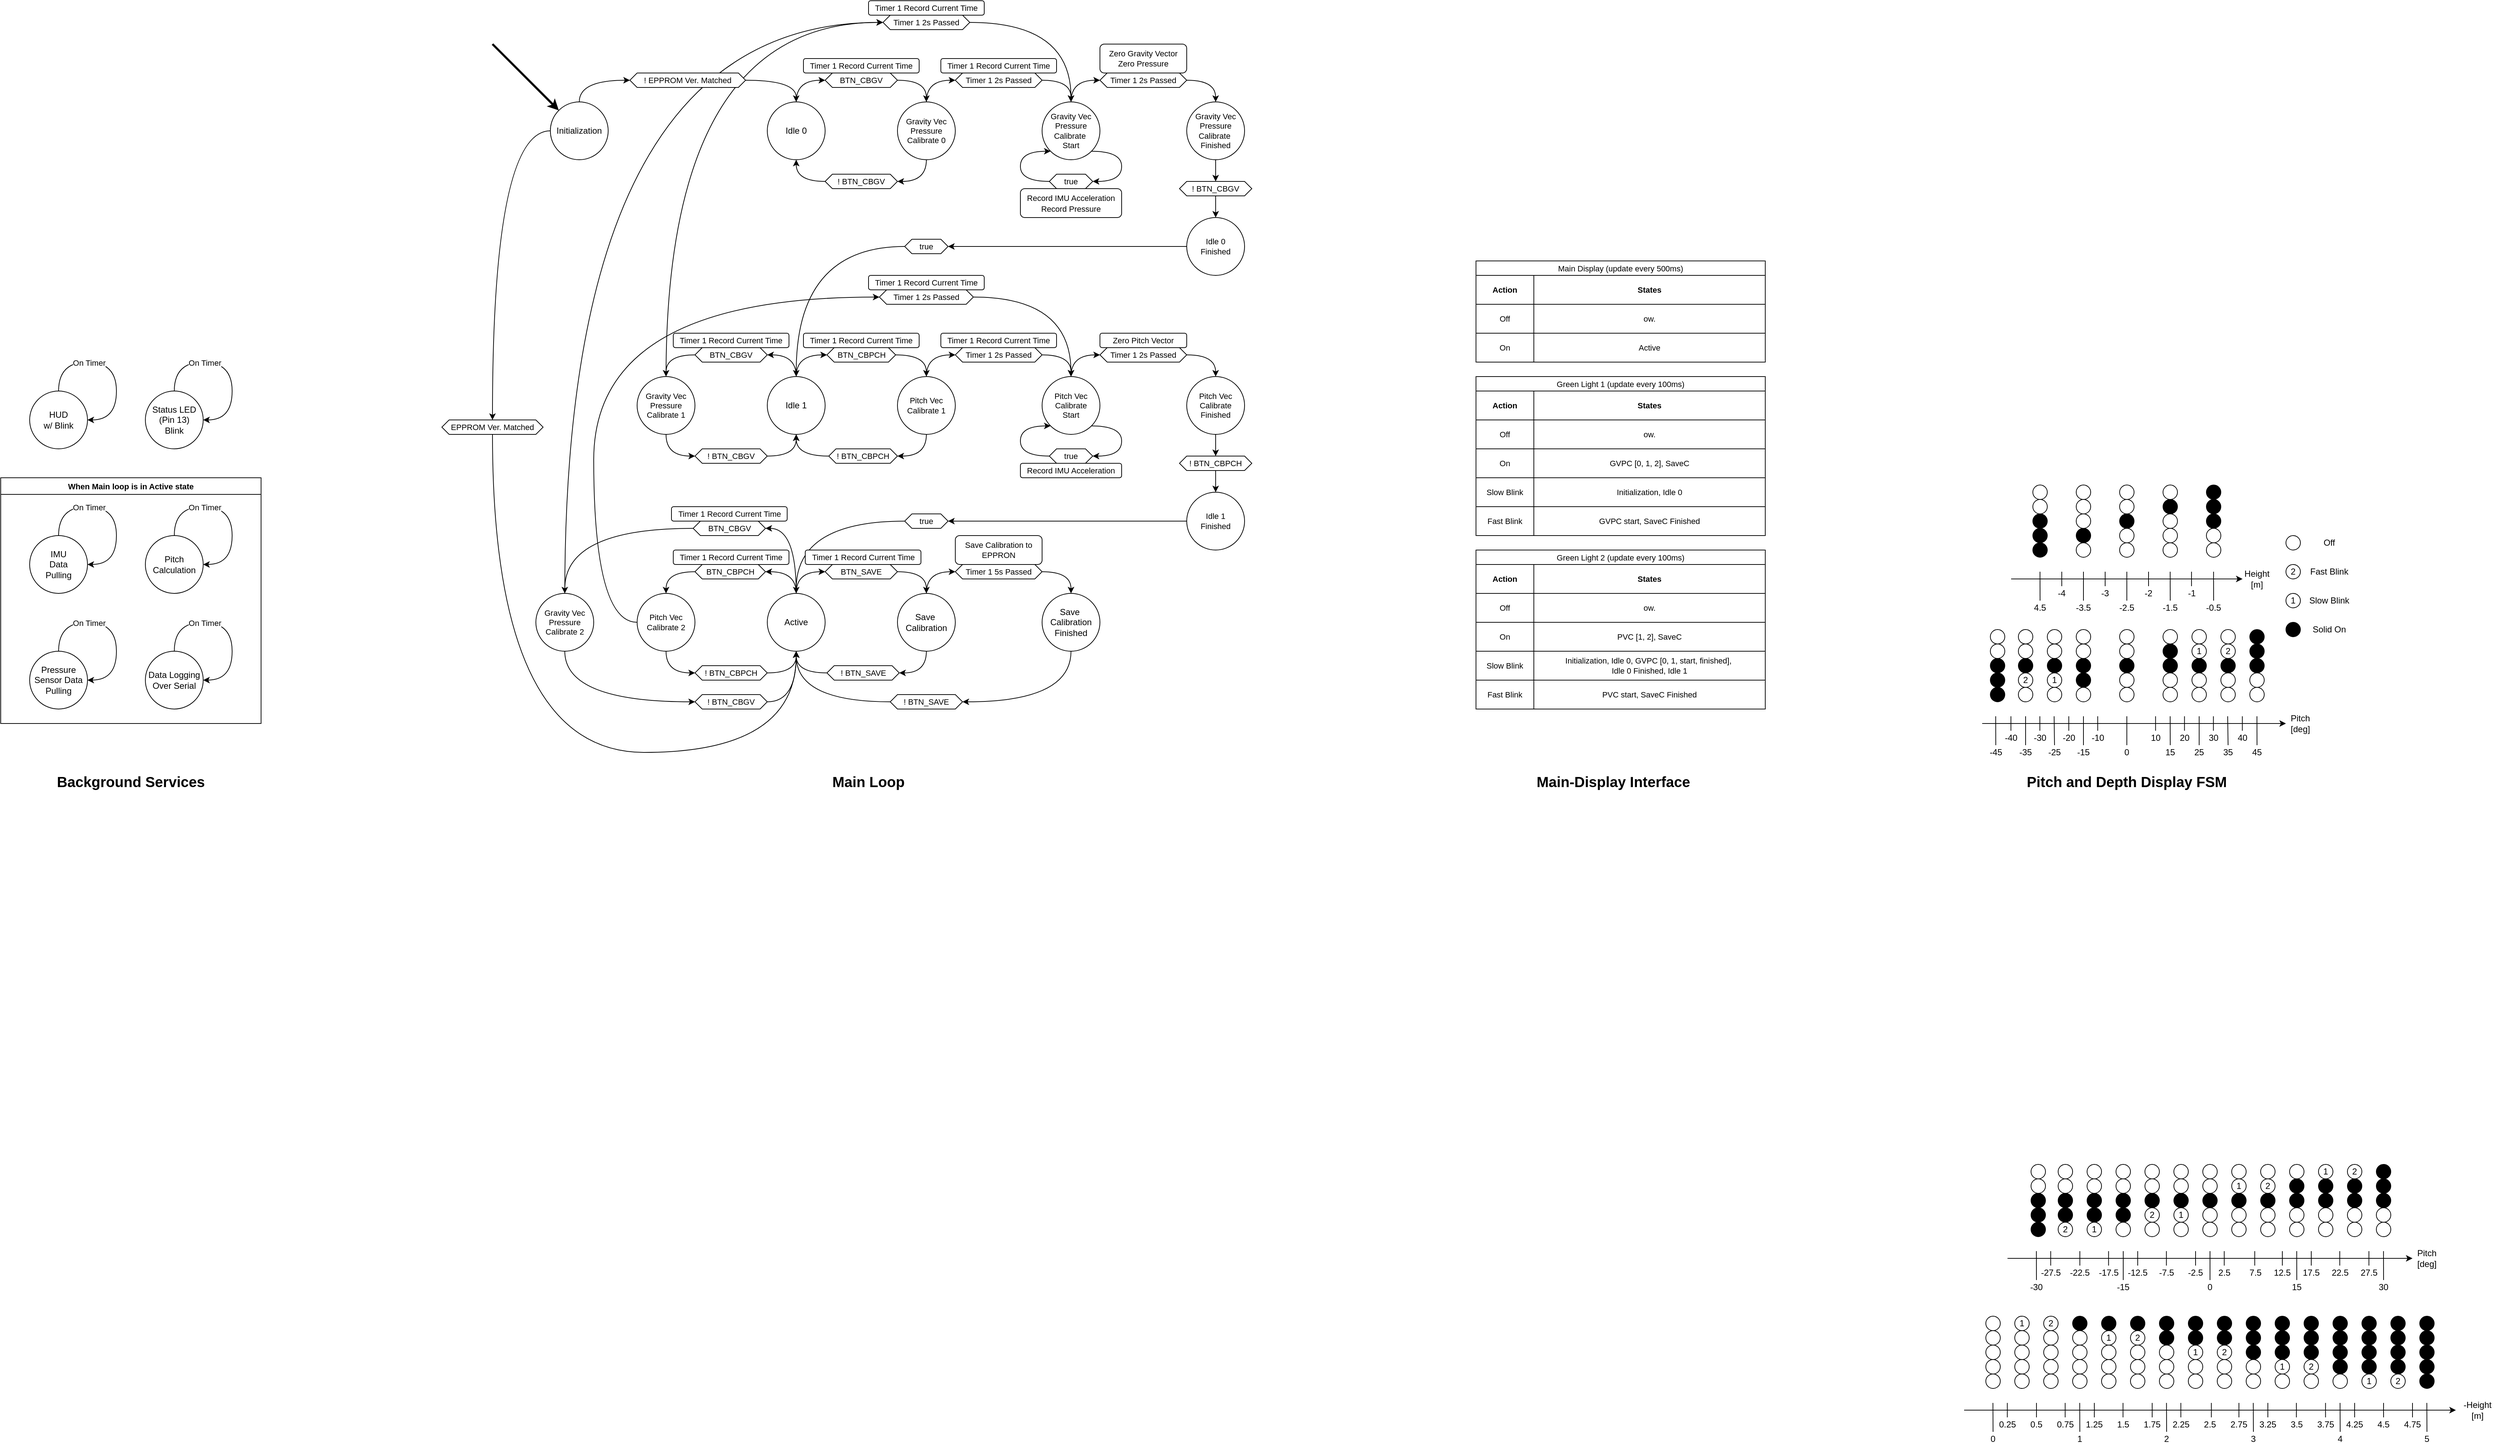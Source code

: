 <mxfile version="26.0.4">
  <diagram name="Page-1" id="vc2-ugjVfAUITuuNlwr3">
    <mxGraphModel dx="3371" dy="1051" grid="1" gridSize="10" guides="1" tooltips="1" connect="1" arrows="1" fold="1" page="1" pageScale="1" pageWidth="850" pageHeight="1100" math="0" shadow="0">
      <root>
        <mxCell id="0" />
        <mxCell id="1" parent="0" />
        <mxCell id="wyJI5OHo2Kch5RlbWxAS-8" style="edgeStyle=orthogonalEdgeStyle;rounded=0;orthogonalLoop=1;jettySize=auto;html=1;exitX=0.5;exitY=0;exitDx=0;exitDy=0;entryX=1;entryY=0.5;entryDx=0;entryDy=0;curved=1;" parent="1" source="wyJI5OHo2Kch5RlbWxAS-10" target="wyJI5OHo2Kch5RlbWxAS-10" edge="1">
          <mxGeometry relative="1" as="geometry">
            <mxPoint x="-790" y="1000" as="targetPoint" />
            <Array as="points">
              <mxPoint x="-880" y="1120" />
              <mxPoint x="-800" y="1120" />
              <mxPoint x="-800" y="1200" />
            </Array>
          </mxGeometry>
        </mxCell>
        <mxCell id="wyJI5OHo2Kch5RlbWxAS-9" value="On Timer" style="edgeLabel;html=1;align=center;verticalAlign=middle;resizable=0;points=[];" parent="wyJI5OHo2Kch5RlbWxAS-8" vertex="1" connectable="0">
          <mxGeometry x="-0.317" y="-1" relative="1" as="geometry">
            <mxPoint as="offset" />
          </mxGeometry>
        </mxCell>
        <mxCell id="wyJI5OHo2Kch5RlbWxAS-10" value="HUD&lt;div&gt;w/ Blink&lt;/div&gt;" style="ellipse;whiteSpace=wrap;html=1;aspect=fixed;" parent="1" vertex="1">
          <mxGeometry x="-920" y="1160" width="80" height="80" as="geometry" />
        </mxCell>
        <mxCell id="_yVc6Fe7BxlGdp1vEw1C-26" style="edgeStyle=orthogonalEdgeStyle;shape=connector;curved=1;rounded=0;orthogonalLoop=1;jettySize=auto;html=1;exitX=0.5;exitY=0;exitDx=0;exitDy=0;entryX=0;entryY=0.5;entryDx=0;entryDy=0;strokeColor=default;align=center;verticalAlign=middle;fontFamily=Helvetica;fontSize=11;fontColor=default;labelBackgroundColor=default;endArrow=classic;" parent="1" source="wyJI5OHo2Kch5RlbWxAS-14" target="_yVc6Fe7BxlGdp1vEw1C-16" edge="1">
          <mxGeometry relative="1" as="geometry" />
        </mxCell>
        <mxCell id="wyJI5OHo2Kch5RlbWxAS-14" value="Idle 0" style="ellipse;whiteSpace=wrap;html=1;aspect=fixed;" parent="1" vertex="1">
          <mxGeometry x="100" y="760" width="80" height="80" as="geometry" />
        </mxCell>
        <mxCell id="_yVc6Fe7BxlGdp1vEw1C-29" style="edgeStyle=orthogonalEdgeStyle;shape=connector;curved=1;rounded=0;orthogonalLoop=1;jettySize=auto;html=1;exitX=0.5;exitY=1;exitDx=0;exitDy=0;entryX=1;entryY=0.5;entryDx=0;entryDy=0;strokeColor=default;align=center;verticalAlign=middle;fontFamily=Helvetica;fontSize=11;fontColor=default;labelBackgroundColor=default;endArrow=classic;" parent="1" source="wyJI5OHo2Kch5RlbWxAS-16" target="_yVc6Fe7BxlGdp1vEw1C-19" edge="1">
          <mxGeometry relative="1" as="geometry" />
        </mxCell>
        <mxCell id="_yVc6Fe7BxlGdp1vEw1C-31" style="edgeStyle=orthogonalEdgeStyle;shape=connector;curved=1;rounded=0;orthogonalLoop=1;jettySize=auto;html=1;exitX=0.5;exitY=0;exitDx=0;exitDy=0;entryX=0;entryY=0.5;entryDx=0;entryDy=0;strokeColor=default;align=center;verticalAlign=middle;fontFamily=Helvetica;fontSize=11;fontColor=default;labelBackgroundColor=default;endArrow=classic;" parent="1" source="wyJI5OHo2Kch5RlbWxAS-16" target="_yVc6Fe7BxlGdp1vEw1C-18" edge="1">
          <mxGeometry relative="1" as="geometry" />
        </mxCell>
        <mxCell id="wyJI5OHo2Kch5RlbWxAS-16" value="&lt;div&gt;Gravity Vec&lt;/div&gt;&lt;div&gt;Pressure&lt;/div&gt;&lt;div&gt;Calibrate 0&lt;/div&gt;" style="ellipse;whiteSpace=wrap;html=1;aspect=fixed;fontFamily=Helvetica;fontSize=11;fontColor=default;labelBackgroundColor=default;" parent="1" vertex="1">
          <mxGeometry x="280" y="760" width="80" height="80" as="geometry" />
        </mxCell>
        <mxCell id="_yVc6Fe7BxlGdp1vEw1C-33" style="edgeStyle=orthogonalEdgeStyle;shape=connector;curved=1;rounded=0;orthogonalLoop=1;jettySize=auto;html=1;exitX=1;exitY=1;exitDx=0;exitDy=0;entryX=1;entryY=0.5;entryDx=0;entryDy=0;strokeColor=default;align=center;verticalAlign=middle;fontFamily=Helvetica;fontSize=11;fontColor=default;labelBackgroundColor=default;endArrow=classic;" parent="1" source="wyJI5OHo2Kch5RlbWxAS-17" target="_yVc6Fe7BxlGdp1vEw1C-20" edge="1">
          <mxGeometry relative="1" as="geometry">
            <Array as="points">
              <mxPoint x="590" y="828" />
              <mxPoint x="590" y="870" />
            </Array>
          </mxGeometry>
        </mxCell>
        <mxCell id="_yVc6Fe7BxlGdp1vEw1C-35" style="edgeStyle=orthogonalEdgeStyle;shape=connector;curved=1;rounded=0;orthogonalLoop=1;jettySize=auto;html=1;exitX=0.5;exitY=0;exitDx=0;exitDy=0;entryX=0;entryY=0.5;entryDx=0;entryDy=0;strokeColor=default;align=center;verticalAlign=middle;fontFamily=Helvetica;fontSize=11;fontColor=default;labelBackgroundColor=default;endArrow=classic;" parent="1" source="wyJI5OHo2Kch5RlbWxAS-17" target="_yVc6Fe7BxlGdp1vEw1C-23" edge="1">
          <mxGeometry relative="1" as="geometry" />
        </mxCell>
        <mxCell id="wyJI5OHo2Kch5RlbWxAS-17" value="&lt;div&gt;&lt;div&gt;Gravity Vec&lt;/div&gt;&lt;div&gt;Pressure&lt;/div&gt;Calibrate&amp;nbsp;&lt;/div&gt;&lt;div&gt;Start&lt;br&gt;&lt;/div&gt;" style="ellipse;whiteSpace=wrap;html=1;aspect=fixed;fontFamily=Helvetica;fontSize=11;fontColor=default;labelBackgroundColor=default;" parent="1" vertex="1">
          <mxGeometry x="480" y="760" width="80" height="80" as="geometry" />
        </mxCell>
        <mxCell id="_yVc6Fe7BxlGdp1vEw1C-165" style="edgeStyle=orthogonalEdgeStyle;shape=connector;curved=1;rounded=0;orthogonalLoop=1;jettySize=auto;html=1;exitX=0.5;exitY=1;exitDx=0;exitDy=0;entryX=0.5;entryY=0;entryDx=0;entryDy=0;strokeColor=default;align=center;verticalAlign=middle;fontFamily=Helvetica;fontSize=11;fontColor=default;labelBackgroundColor=default;endArrow=classic;" parent="1" source="wyJI5OHo2Kch5RlbWxAS-18" target="_yVc6Fe7BxlGdp1vEw1C-110" edge="1">
          <mxGeometry relative="1" as="geometry" />
        </mxCell>
        <mxCell id="wyJI5OHo2Kch5RlbWxAS-18" value="&lt;div&gt;&lt;div&gt;Gravity Vec&lt;/div&gt;&lt;div&gt;Pressure&lt;/div&gt;Calibrate&amp;nbsp;&lt;/div&gt;&lt;div&gt;Finished&lt;br&gt;&lt;/div&gt;" style="ellipse;whiteSpace=wrap;html=1;aspect=fixed;fontFamily=Helvetica;fontSize=11;fontColor=default;labelBackgroundColor=default;" parent="1" vertex="1">
          <mxGeometry x="680" y="760" width="80" height="80" as="geometry" />
        </mxCell>
        <mxCell id="wyJI5OHo2Kch5RlbWxAS-42" value="Zero Gravity Vector&lt;div&gt;Zero Pressure&lt;/div&gt;" style="rounded=1;whiteSpace=wrap;html=1;fontFamily=Helvetica;fontSize=11;fontColor=default;labelBackgroundColor=default;" parent="1" vertex="1">
          <mxGeometry x="560" y="680" width="120" height="40" as="geometry" />
        </mxCell>
        <mxCell id="_yVc6Fe7BxlGdp1vEw1C-2" value="&lt;span style=&quot;font-size: 11px; text-wrap: nowrap; background-color: rgb(255, 255, 255);&quot;&gt;Timer 1 Record Current Time&lt;/span&gt;" style="rounded=1;whiteSpace=wrap;html=1;" parent="1" vertex="1">
          <mxGeometry x="150" y="700" width="160" height="20" as="geometry" />
        </mxCell>
        <mxCell id="_yVc6Fe7BxlGdp1vEw1C-28" style="edgeStyle=orthogonalEdgeStyle;shape=connector;curved=1;rounded=0;orthogonalLoop=1;jettySize=auto;html=1;exitX=1;exitY=0.5;exitDx=0;exitDy=0;entryX=0.5;entryY=0;entryDx=0;entryDy=0;strokeColor=default;align=center;verticalAlign=middle;fontFamily=Helvetica;fontSize=11;fontColor=default;labelBackgroundColor=default;endArrow=classic;" parent="1" source="_yVc6Fe7BxlGdp1vEw1C-16" target="wyJI5OHo2Kch5RlbWxAS-16" edge="1">
          <mxGeometry relative="1" as="geometry" />
        </mxCell>
        <mxCell id="_yVc6Fe7BxlGdp1vEw1C-16" value="&lt;span style=&quot;text-wrap: nowrap;&quot;&gt;BTN_CBGV&lt;/span&gt;" style="shape=hexagon;perimeter=hexagonPerimeter2;whiteSpace=wrap;html=1;fixedSize=1;fontFamily=Helvetica;fontSize=11;fontColor=default;labelBackgroundColor=default;size=10;" parent="1" vertex="1">
          <mxGeometry x="180" y="720" width="100" height="20" as="geometry" />
        </mxCell>
        <mxCell id="_yVc6Fe7BxlGdp1vEw1C-32" style="edgeStyle=orthogonalEdgeStyle;shape=connector;curved=1;rounded=0;orthogonalLoop=1;jettySize=auto;html=1;exitX=1;exitY=0.5;exitDx=0;exitDy=0;entryX=0.5;entryY=0;entryDx=0;entryDy=0;strokeColor=default;align=center;verticalAlign=middle;fontFamily=Helvetica;fontSize=11;fontColor=default;labelBackgroundColor=default;endArrow=classic;" parent="1" source="_yVc6Fe7BxlGdp1vEw1C-18" target="wyJI5OHo2Kch5RlbWxAS-17" edge="1">
          <mxGeometry relative="1" as="geometry" />
        </mxCell>
        <mxCell id="_yVc6Fe7BxlGdp1vEw1C-18" value="&lt;span style=&quot;text-wrap: nowrap;&quot;&gt;Timer 1&amp;nbsp;&lt;/span&gt;&lt;span style=&quot;text-wrap: nowrap;&quot;&gt;2s Passed&lt;/span&gt;" style="shape=hexagon;perimeter=hexagonPerimeter2;whiteSpace=wrap;html=1;fixedSize=1;fontFamily=Helvetica;fontSize=11;fontColor=default;labelBackgroundColor=default;size=10;" parent="1" vertex="1">
          <mxGeometry x="360" y="720" width="120" height="20" as="geometry" />
        </mxCell>
        <mxCell id="_yVc6Fe7BxlGdp1vEw1C-30" style="edgeStyle=orthogonalEdgeStyle;shape=connector;curved=1;rounded=0;orthogonalLoop=1;jettySize=auto;html=1;exitX=0;exitY=0.5;exitDx=0;exitDy=0;entryX=0.5;entryY=1;entryDx=0;entryDy=0;strokeColor=default;align=center;verticalAlign=middle;fontFamily=Helvetica;fontSize=11;fontColor=default;labelBackgroundColor=default;endArrow=classic;" parent="1" source="_yVc6Fe7BxlGdp1vEw1C-19" target="wyJI5OHo2Kch5RlbWxAS-14" edge="1">
          <mxGeometry relative="1" as="geometry" />
        </mxCell>
        <mxCell id="_yVc6Fe7BxlGdp1vEw1C-19" value="&lt;span style=&quot;text-wrap: nowrap;&quot;&gt;! BTN_CBGV&lt;/span&gt;" style="shape=hexagon;perimeter=hexagonPerimeter2;whiteSpace=wrap;html=1;fixedSize=1;fontFamily=Helvetica;fontSize=11;fontColor=default;labelBackgroundColor=default;size=10;" parent="1" vertex="1">
          <mxGeometry x="180" y="860" width="100" height="20" as="geometry" />
        </mxCell>
        <mxCell id="_yVc6Fe7BxlGdp1vEw1C-34" style="edgeStyle=orthogonalEdgeStyle;shape=connector;curved=1;rounded=0;orthogonalLoop=1;jettySize=auto;html=1;exitX=0;exitY=0.5;exitDx=0;exitDy=0;entryX=0;entryY=1;entryDx=0;entryDy=0;strokeColor=default;align=center;verticalAlign=middle;fontFamily=Helvetica;fontSize=11;fontColor=default;labelBackgroundColor=default;endArrow=classic;" parent="1" source="_yVc6Fe7BxlGdp1vEw1C-20" target="wyJI5OHo2Kch5RlbWxAS-17" edge="1">
          <mxGeometry relative="1" as="geometry">
            <Array as="points">
              <mxPoint x="450" y="870" />
              <mxPoint x="450" y="828" />
            </Array>
          </mxGeometry>
        </mxCell>
        <mxCell id="_yVc6Fe7BxlGdp1vEw1C-20" value="&lt;span style=&quot;text-wrap: nowrap;&quot;&gt;true&lt;/span&gt;" style="shape=hexagon;perimeter=hexagonPerimeter2;whiteSpace=wrap;html=1;fixedSize=1;fontFamily=Helvetica;fontSize=11;fontColor=default;labelBackgroundColor=default;size=10;" parent="1" vertex="1">
          <mxGeometry x="490" y="860" width="60" height="20" as="geometry" />
        </mxCell>
        <mxCell id="_yVc6Fe7BxlGdp1vEw1C-22" value="&lt;span style=&quot;font-size: 11px; text-wrap: nowrap; background-color: rgb(255, 255, 255);&quot;&gt;Timer 1&amp;nbsp;Record Current Time&lt;/span&gt;" style="rounded=1;whiteSpace=wrap;html=1;" parent="1" vertex="1">
          <mxGeometry x="340" y="700" width="160" height="20" as="geometry" />
        </mxCell>
        <mxCell id="_yVc6Fe7BxlGdp1vEw1C-36" style="edgeStyle=orthogonalEdgeStyle;shape=connector;curved=1;rounded=0;orthogonalLoop=1;jettySize=auto;html=1;exitX=1;exitY=0.5;exitDx=0;exitDy=0;entryX=0.5;entryY=0;entryDx=0;entryDy=0;strokeColor=default;align=center;verticalAlign=middle;fontFamily=Helvetica;fontSize=11;fontColor=default;labelBackgroundColor=default;endArrow=classic;" parent="1" source="_yVc6Fe7BxlGdp1vEw1C-23" target="wyJI5OHo2Kch5RlbWxAS-18" edge="1">
          <mxGeometry relative="1" as="geometry" />
        </mxCell>
        <mxCell id="_yVc6Fe7BxlGdp1vEw1C-23" value="&lt;span style=&quot;text-wrap: nowrap;&quot;&gt;Timer 1&lt;/span&gt;&lt;span style=&quot;text-wrap: nowrap;&quot;&gt;&amp;nbsp;2s Passed&lt;/span&gt;" style="shape=hexagon;perimeter=hexagonPerimeter2;whiteSpace=wrap;html=1;fixedSize=1;fontFamily=Helvetica;fontSize=11;fontColor=default;labelBackgroundColor=default;size=10;" parent="1" vertex="1">
          <mxGeometry x="560" y="720" width="120" height="20" as="geometry" />
        </mxCell>
        <mxCell id="_yVc6Fe7BxlGdp1vEw1C-24" value="&lt;span style=&quot;font-size: 11px; text-wrap: nowrap; background-color: rgb(255, 255, 255);&quot;&gt;Record IMU Acceleration&lt;/span&gt;&lt;div&gt;&lt;span style=&quot;font-size: 11px; text-wrap: nowrap; background-color: rgb(255, 255, 255);&quot;&gt;Record Pressure&lt;/span&gt;&lt;/div&gt;" style="rounded=1;whiteSpace=wrap;html=1;" parent="1" vertex="1">
          <mxGeometry x="450" y="880" width="140" height="40" as="geometry" />
        </mxCell>
        <mxCell id="_yVc6Fe7BxlGdp1vEw1C-83" style="edgeStyle=orthogonalEdgeStyle;shape=connector;curved=1;rounded=0;orthogonalLoop=1;jettySize=auto;html=1;exitX=0.5;exitY=0;exitDx=0;exitDy=0;entryX=0;entryY=0.5;entryDx=0;entryDy=0;strokeColor=default;align=center;verticalAlign=middle;fontFamily=Helvetica;fontSize=11;fontColor=default;labelBackgroundColor=default;endArrow=classic;" parent="1" source="_yVc6Fe7BxlGdp1vEw1C-84" target="_yVc6Fe7BxlGdp1vEw1C-95" edge="1">
          <mxGeometry relative="1" as="geometry" />
        </mxCell>
        <mxCell id="_yVc6Fe7BxlGdp1vEw1C-125" style="edgeStyle=orthogonalEdgeStyle;shape=connector;curved=1;rounded=0;orthogonalLoop=1;jettySize=auto;html=1;exitX=0.5;exitY=0;exitDx=0;exitDy=0;entryX=1;entryY=0.5;entryDx=0;entryDy=0;strokeColor=default;align=center;verticalAlign=middle;fontFamily=Helvetica;fontSize=11;fontColor=default;labelBackgroundColor=default;endArrow=classic;" parent="1" source="_yVc6Fe7BxlGdp1vEw1C-84" target="_yVc6Fe7BxlGdp1vEw1C-123" edge="1">
          <mxGeometry relative="1" as="geometry" />
        </mxCell>
        <mxCell id="_yVc6Fe7BxlGdp1vEw1C-84" value="Idle 1" style="ellipse;whiteSpace=wrap;html=1;aspect=fixed;" parent="1" vertex="1">
          <mxGeometry x="100" y="1140" width="80" height="80" as="geometry" />
        </mxCell>
        <mxCell id="_yVc6Fe7BxlGdp1vEw1C-85" style="edgeStyle=orthogonalEdgeStyle;shape=connector;curved=1;rounded=0;orthogonalLoop=1;jettySize=auto;html=1;exitX=0.5;exitY=1;exitDx=0;exitDy=0;entryX=1;entryY=0.5;entryDx=0;entryDy=0;strokeColor=default;align=center;verticalAlign=middle;fontFamily=Helvetica;fontSize=11;fontColor=default;labelBackgroundColor=default;endArrow=classic;" parent="1" source="_yVc6Fe7BxlGdp1vEw1C-87" target="_yVc6Fe7BxlGdp1vEw1C-99" edge="1">
          <mxGeometry relative="1" as="geometry" />
        </mxCell>
        <mxCell id="_yVc6Fe7BxlGdp1vEw1C-86" style="edgeStyle=orthogonalEdgeStyle;shape=connector;curved=1;rounded=0;orthogonalLoop=1;jettySize=auto;html=1;exitX=0.5;exitY=0;exitDx=0;exitDy=0;entryX=0;entryY=0.5;entryDx=0;entryDy=0;strokeColor=default;align=center;verticalAlign=middle;fontFamily=Helvetica;fontSize=11;fontColor=default;labelBackgroundColor=default;endArrow=classic;" parent="1" source="_yVc6Fe7BxlGdp1vEw1C-87" target="_yVc6Fe7BxlGdp1vEw1C-97" edge="1">
          <mxGeometry relative="1" as="geometry" />
        </mxCell>
        <mxCell id="_yVc6Fe7BxlGdp1vEw1C-87" value="&lt;div&gt;Pitch Vec&lt;/div&gt;&lt;div&gt;Calibrate 1&lt;/div&gt;" style="ellipse;whiteSpace=wrap;html=1;aspect=fixed;fontFamily=Helvetica;fontSize=11;fontColor=default;labelBackgroundColor=default;" parent="1" vertex="1">
          <mxGeometry x="280" y="1140" width="80" height="80" as="geometry" />
        </mxCell>
        <mxCell id="_yVc6Fe7BxlGdp1vEw1C-88" style="edgeStyle=orthogonalEdgeStyle;shape=connector;curved=1;rounded=0;orthogonalLoop=1;jettySize=auto;html=1;exitX=1;exitY=1;exitDx=0;exitDy=0;entryX=1;entryY=0.5;entryDx=0;entryDy=0;strokeColor=default;align=center;verticalAlign=middle;fontFamily=Helvetica;fontSize=11;fontColor=default;labelBackgroundColor=default;endArrow=classic;" parent="1" source="_yVc6Fe7BxlGdp1vEw1C-90" target="_yVc6Fe7BxlGdp1vEw1C-101" edge="1">
          <mxGeometry relative="1" as="geometry">
            <Array as="points">
              <mxPoint x="590" y="1208" />
              <mxPoint x="590" y="1250" />
            </Array>
          </mxGeometry>
        </mxCell>
        <mxCell id="_yVc6Fe7BxlGdp1vEw1C-89" style="edgeStyle=orthogonalEdgeStyle;shape=connector;curved=1;rounded=0;orthogonalLoop=1;jettySize=auto;html=1;exitX=0.5;exitY=0;exitDx=0;exitDy=0;entryX=0;entryY=0.5;entryDx=0;entryDy=0;strokeColor=default;align=center;verticalAlign=middle;fontFamily=Helvetica;fontSize=11;fontColor=default;labelBackgroundColor=default;endArrow=classic;" parent="1" source="_yVc6Fe7BxlGdp1vEw1C-90" target="_yVc6Fe7BxlGdp1vEw1C-104" edge="1">
          <mxGeometry relative="1" as="geometry" />
        </mxCell>
        <mxCell id="_yVc6Fe7BxlGdp1vEw1C-90" value="&lt;div&gt;Pitch Vec&lt;/div&gt;&lt;div&gt;Calibrate&lt;/div&gt;&lt;div&gt;Start&lt;/div&gt;" style="ellipse;whiteSpace=wrap;html=1;aspect=fixed;fontFamily=Helvetica;fontSize=11;fontColor=default;labelBackgroundColor=default;" parent="1" vertex="1">
          <mxGeometry x="480" y="1140" width="80" height="80" as="geometry" />
        </mxCell>
        <mxCell id="_yVc6Fe7BxlGdp1vEw1C-168" style="edgeStyle=orthogonalEdgeStyle;shape=connector;curved=1;rounded=0;orthogonalLoop=1;jettySize=auto;html=1;exitX=0.5;exitY=1;exitDx=0;exitDy=0;entryX=0.5;entryY=0;entryDx=0;entryDy=0;strokeColor=default;align=center;verticalAlign=middle;fontFamily=Helvetica;fontSize=11;fontColor=default;labelBackgroundColor=default;endArrow=classic;" parent="1" source="_yVc6Fe7BxlGdp1vEw1C-91" target="_yVc6Fe7BxlGdp1vEw1C-119" edge="1">
          <mxGeometry relative="1" as="geometry" />
        </mxCell>
        <mxCell id="_yVc6Fe7BxlGdp1vEw1C-91" value="&lt;div&gt;Pitch Vec&lt;/div&gt;&lt;div&gt;Calibrate&lt;/div&gt;&lt;div&gt;Finished&lt;/div&gt;" style="ellipse;whiteSpace=wrap;html=1;aspect=fixed;fontFamily=Helvetica;fontSize=11;fontColor=default;labelBackgroundColor=default;" parent="1" vertex="1">
          <mxGeometry x="680" y="1140" width="80" height="80" as="geometry" />
        </mxCell>
        <mxCell id="_yVc6Fe7BxlGdp1vEw1C-92" value="Zero Pitch Vector" style="rounded=1;whiteSpace=wrap;html=1;fontFamily=Helvetica;fontSize=11;fontColor=default;labelBackgroundColor=default;" parent="1" vertex="1">
          <mxGeometry x="560" y="1080" width="120" height="20" as="geometry" />
        </mxCell>
        <mxCell id="_yVc6Fe7BxlGdp1vEw1C-93" value="&lt;span style=&quot;font-size: 11px; text-wrap: nowrap; background-color: rgb(255, 255, 255);&quot;&gt;Timer 1 Record Current Time&lt;/span&gt;" style="rounded=1;whiteSpace=wrap;html=1;" parent="1" vertex="1">
          <mxGeometry x="150" y="1080" width="160" height="20" as="geometry" />
        </mxCell>
        <mxCell id="_yVc6Fe7BxlGdp1vEw1C-94" style="edgeStyle=orthogonalEdgeStyle;shape=connector;curved=1;rounded=0;orthogonalLoop=1;jettySize=auto;html=1;exitX=1;exitY=0.5;exitDx=0;exitDy=0;entryX=0.5;entryY=0;entryDx=0;entryDy=0;strokeColor=default;align=center;verticalAlign=middle;fontFamily=Helvetica;fontSize=11;fontColor=default;labelBackgroundColor=default;endArrow=classic;" parent="1" source="_yVc6Fe7BxlGdp1vEw1C-95" target="_yVc6Fe7BxlGdp1vEw1C-87" edge="1">
          <mxGeometry relative="1" as="geometry" />
        </mxCell>
        <mxCell id="_yVc6Fe7BxlGdp1vEw1C-95" value="&lt;span style=&quot;text-wrap: nowrap;&quot;&gt;BTN_CBPCH&lt;/span&gt;" style="shape=hexagon;perimeter=hexagonPerimeter2;whiteSpace=wrap;html=1;fixedSize=1;fontFamily=Helvetica;fontSize=11;fontColor=default;labelBackgroundColor=default;size=10;" parent="1" vertex="1">
          <mxGeometry x="182.5" y="1100" width="95" height="20" as="geometry" />
        </mxCell>
        <mxCell id="_yVc6Fe7BxlGdp1vEw1C-96" style="edgeStyle=orthogonalEdgeStyle;shape=connector;curved=1;rounded=0;orthogonalLoop=1;jettySize=auto;html=1;exitX=1;exitY=0.5;exitDx=0;exitDy=0;entryX=0.5;entryY=0;entryDx=0;entryDy=0;strokeColor=default;align=center;verticalAlign=middle;fontFamily=Helvetica;fontSize=11;fontColor=default;labelBackgroundColor=default;endArrow=classic;" parent="1" source="_yVc6Fe7BxlGdp1vEw1C-97" target="_yVc6Fe7BxlGdp1vEw1C-90" edge="1">
          <mxGeometry relative="1" as="geometry" />
        </mxCell>
        <mxCell id="_yVc6Fe7BxlGdp1vEw1C-97" value="&lt;span style=&quot;text-wrap: nowrap;&quot;&gt;Timer 1&amp;nbsp;&lt;/span&gt;&lt;span style=&quot;text-wrap: nowrap;&quot;&gt;2s Passed&lt;/span&gt;" style="shape=hexagon;perimeter=hexagonPerimeter2;whiteSpace=wrap;html=1;fixedSize=1;fontFamily=Helvetica;fontSize=11;fontColor=default;labelBackgroundColor=default;size=10;" parent="1" vertex="1">
          <mxGeometry x="360" y="1100" width="120" height="20" as="geometry" />
        </mxCell>
        <mxCell id="_yVc6Fe7BxlGdp1vEw1C-98" style="edgeStyle=orthogonalEdgeStyle;shape=connector;curved=1;rounded=0;orthogonalLoop=1;jettySize=auto;html=1;exitX=0;exitY=0.5;exitDx=0;exitDy=0;entryX=0.5;entryY=1;entryDx=0;entryDy=0;strokeColor=default;align=center;verticalAlign=middle;fontFamily=Helvetica;fontSize=11;fontColor=default;labelBackgroundColor=default;endArrow=classic;" parent="1" source="_yVc6Fe7BxlGdp1vEw1C-99" target="_yVc6Fe7BxlGdp1vEw1C-84" edge="1">
          <mxGeometry relative="1" as="geometry" />
        </mxCell>
        <mxCell id="_yVc6Fe7BxlGdp1vEw1C-99" value="&lt;span style=&quot;text-wrap: nowrap;&quot;&gt;! BTN_CBPCH&lt;/span&gt;" style="shape=hexagon;perimeter=hexagonPerimeter2;whiteSpace=wrap;html=1;fixedSize=1;fontFamily=Helvetica;fontSize=11;fontColor=default;labelBackgroundColor=default;size=10;" parent="1" vertex="1">
          <mxGeometry x="185" y="1240" width="95" height="20" as="geometry" />
        </mxCell>
        <mxCell id="_yVc6Fe7BxlGdp1vEw1C-100" style="edgeStyle=orthogonalEdgeStyle;shape=connector;curved=1;rounded=0;orthogonalLoop=1;jettySize=auto;html=1;exitX=0;exitY=0.5;exitDx=0;exitDy=0;entryX=0;entryY=1;entryDx=0;entryDy=0;strokeColor=default;align=center;verticalAlign=middle;fontFamily=Helvetica;fontSize=11;fontColor=default;labelBackgroundColor=default;endArrow=classic;" parent="1" source="_yVc6Fe7BxlGdp1vEw1C-101" target="_yVc6Fe7BxlGdp1vEw1C-90" edge="1">
          <mxGeometry relative="1" as="geometry">
            <Array as="points">
              <mxPoint x="450" y="1250" />
              <mxPoint x="450" y="1208" />
            </Array>
          </mxGeometry>
        </mxCell>
        <mxCell id="_yVc6Fe7BxlGdp1vEw1C-101" value="&lt;span style=&quot;text-wrap: nowrap;&quot;&gt;true&lt;/span&gt;" style="shape=hexagon;perimeter=hexagonPerimeter2;whiteSpace=wrap;html=1;fixedSize=1;fontFamily=Helvetica;fontSize=11;fontColor=default;labelBackgroundColor=default;size=10;" parent="1" vertex="1">
          <mxGeometry x="490" y="1240" width="60" height="20" as="geometry" />
        </mxCell>
        <mxCell id="_yVc6Fe7BxlGdp1vEw1C-102" value="&lt;span style=&quot;font-size: 11px; text-wrap: nowrap; background-color: rgb(255, 255, 255);&quot;&gt;Timer 1&amp;nbsp;Record Current Time&lt;/span&gt;" style="rounded=1;whiteSpace=wrap;html=1;" parent="1" vertex="1">
          <mxGeometry x="340" y="1080" width="160" height="20" as="geometry" />
        </mxCell>
        <mxCell id="_yVc6Fe7BxlGdp1vEw1C-103" style="edgeStyle=orthogonalEdgeStyle;shape=connector;curved=1;rounded=0;orthogonalLoop=1;jettySize=auto;html=1;exitX=1;exitY=0.5;exitDx=0;exitDy=0;entryX=0.5;entryY=0;entryDx=0;entryDy=0;strokeColor=default;align=center;verticalAlign=middle;fontFamily=Helvetica;fontSize=11;fontColor=default;labelBackgroundColor=default;endArrow=classic;" parent="1" source="_yVc6Fe7BxlGdp1vEw1C-104" target="_yVc6Fe7BxlGdp1vEw1C-91" edge="1">
          <mxGeometry relative="1" as="geometry" />
        </mxCell>
        <mxCell id="_yVc6Fe7BxlGdp1vEw1C-104" value="&lt;span style=&quot;text-wrap: nowrap;&quot;&gt;Timer 1&lt;/span&gt;&lt;span style=&quot;text-wrap: nowrap;&quot;&gt;&amp;nbsp;2s Passed&lt;/span&gt;" style="shape=hexagon;perimeter=hexagonPerimeter2;whiteSpace=wrap;html=1;fixedSize=1;fontFamily=Helvetica;fontSize=11;fontColor=default;labelBackgroundColor=default;size=10;" parent="1" vertex="1">
          <mxGeometry x="560" y="1100" width="120" height="20" as="geometry" />
        </mxCell>
        <mxCell id="_yVc6Fe7BxlGdp1vEw1C-105" value="&lt;span style=&quot;font-size: 11px; text-wrap: nowrap; background-color: rgb(255, 255, 255);&quot;&gt;Record IMU Acceleration&lt;/span&gt;" style="rounded=1;whiteSpace=wrap;html=1;" parent="1" vertex="1">
          <mxGeometry x="450" y="1260" width="140" height="20" as="geometry" />
        </mxCell>
        <mxCell id="_yVc6Fe7BxlGdp1vEw1C-114" style="edgeStyle=orthogonalEdgeStyle;shape=connector;curved=1;rounded=0;orthogonalLoop=1;jettySize=auto;html=1;exitX=0;exitY=0.5;exitDx=0;exitDy=0;entryX=0.5;entryY=0;entryDx=0;entryDy=0;strokeColor=default;align=center;verticalAlign=middle;fontFamily=Helvetica;fontSize=11;fontColor=default;labelBackgroundColor=default;endArrow=classic;" parent="1" source="_yVc6Fe7BxlGdp1vEw1C-106" target="_yVc6Fe7BxlGdp1vEw1C-84" edge="1">
          <mxGeometry relative="1" as="geometry" />
        </mxCell>
        <mxCell id="_yVc6Fe7BxlGdp1vEw1C-106" value="&lt;span style=&quot;text-wrap: nowrap;&quot;&gt;true&lt;/span&gt;" style="shape=hexagon;perimeter=hexagonPerimeter2;whiteSpace=wrap;html=1;fixedSize=1;fontFamily=Helvetica;fontSize=11;fontColor=default;labelBackgroundColor=default;size=10;" parent="1" vertex="1">
          <mxGeometry x="290" y="950" width="60" height="20" as="geometry" />
        </mxCell>
        <mxCell id="_yVc6Fe7BxlGdp1vEw1C-167" style="edgeStyle=orthogonalEdgeStyle;shape=connector;curved=1;rounded=0;orthogonalLoop=1;jettySize=auto;html=1;exitX=0;exitY=0.5;exitDx=0;exitDy=0;entryX=1;entryY=0.5;entryDx=0;entryDy=0;strokeColor=default;align=center;verticalAlign=middle;fontFamily=Helvetica;fontSize=11;fontColor=default;labelBackgroundColor=default;endArrow=classic;" parent="1" source="_yVc6Fe7BxlGdp1vEw1C-109" target="_yVc6Fe7BxlGdp1vEw1C-106" edge="1">
          <mxGeometry relative="1" as="geometry" />
        </mxCell>
        <mxCell id="_yVc6Fe7BxlGdp1vEw1C-109" value="&lt;div&gt;&lt;div&gt;Idle 0&lt;/div&gt;&lt;/div&gt;&lt;div&gt;Finished&lt;/div&gt;" style="ellipse;whiteSpace=wrap;html=1;aspect=fixed;fontFamily=Helvetica;fontSize=11;fontColor=default;labelBackgroundColor=default;" parent="1" vertex="1">
          <mxGeometry x="680" y="920" width="80" height="80" as="geometry" />
        </mxCell>
        <mxCell id="_yVc6Fe7BxlGdp1vEw1C-166" style="edgeStyle=orthogonalEdgeStyle;shape=connector;curved=1;rounded=0;orthogonalLoop=1;jettySize=auto;html=1;exitX=0.5;exitY=1;exitDx=0;exitDy=0;entryX=0.5;entryY=0;entryDx=0;entryDy=0;strokeColor=default;align=center;verticalAlign=middle;fontFamily=Helvetica;fontSize=11;fontColor=default;labelBackgroundColor=default;endArrow=classic;" parent="1" source="_yVc6Fe7BxlGdp1vEw1C-110" target="_yVc6Fe7BxlGdp1vEw1C-109" edge="1">
          <mxGeometry relative="1" as="geometry" />
        </mxCell>
        <mxCell id="_yVc6Fe7BxlGdp1vEw1C-110" value="&lt;span style=&quot;text-wrap: nowrap;&quot;&gt;! BTN_CBGV&lt;/span&gt;" style="shape=hexagon;perimeter=hexagonPerimeter2;whiteSpace=wrap;html=1;fixedSize=1;fontFamily=Helvetica;fontSize=11;fontColor=default;labelBackgroundColor=default;size=10;" parent="1" vertex="1">
          <mxGeometry x="670" y="870" width="100" height="20" as="geometry" />
        </mxCell>
        <mxCell id="_yVc6Fe7BxlGdp1vEw1C-171" style="edgeStyle=orthogonalEdgeStyle;shape=connector;curved=1;rounded=0;orthogonalLoop=1;jettySize=auto;html=1;exitX=0;exitY=0.5;exitDx=0;exitDy=0;entryX=0.5;entryY=0;entryDx=0;entryDy=0;strokeColor=default;align=center;verticalAlign=middle;fontFamily=Helvetica;fontSize=11;fontColor=default;labelBackgroundColor=default;endArrow=classic;" parent="1" source="_yVc6Fe7BxlGdp1vEw1C-115" target="_yVc6Fe7BxlGdp1vEw1C-139" edge="1">
          <mxGeometry relative="1" as="geometry" />
        </mxCell>
        <mxCell id="_yVc6Fe7BxlGdp1vEw1C-115" value="&lt;span style=&quot;text-wrap: nowrap;&quot;&gt;true&lt;/span&gt;" style="shape=hexagon;perimeter=hexagonPerimeter2;whiteSpace=wrap;html=1;fixedSize=1;fontFamily=Helvetica;fontSize=11;fontColor=default;labelBackgroundColor=default;size=10;" parent="1" vertex="1">
          <mxGeometry x="290" y="1330" width="60" height="20" as="geometry" />
        </mxCell>
        <mxCell id="_yVc6Fe7BxlGdp1vEw1C-170" style="edgeStyle=orthogonalEdgeStyle;shape=connector;curved=1;rounded=0;orthogonalLoop=1;jettySize=auto;html=1;exitX=0;exitY=0.5;exitDx=0;exitDy=0;entryX=1;entryY=0.5;entryDx=0;entryDy=0;strokeColor=default;align=center;verticalAlign=middle;fontFamily=Helvetica;fontSize=11;fontColor=default;labelBackgroundColor=default;endArrow=classic;" parent="1" source="_yVc6Fe7BxlGdp1vEw1C-117" target="_yVc6Fe7BxlGdp1vEw1C-115" edge="1">
          <mxGeometry relative="1" as="geometry" />
        </mxCell>
        <mxCell id="_yVc6Fe7BxlGdp1vEw1C-117" value="&lt;div&gt;&lt;div&gt;Idle 1&lt;/div&gt;&lt;/div&gt;&lt;div&gt;Finished&lt;/div&gt;" style="ellipse;whiteSpace=wrap;html=1;aspect=fixed;fontFamily=Helvetica;fontSize=11;fontColor=default;labelBackgroundColor=default;" parent="1" vertex="1">
          <mxGeometry x="680" y="1300" width="80" height="80" as="geometry" />
        </mxCell>
        <mxCell id="_yVc6Fe7BxlGdp1vEw1C-169" style="edgeStyle=orthogonalEdgeStyle;shape=connector;curved=1;rounded=0;orthogonalLoop=1;jettySize=auto;html=1;exitX=0.5;exitY=1;exitDx=0;exitDy=0;entryX=0.5;entryY=0;entryDx=0;entryDy=0;strokeColor=default;align=center;verticalAlign=middle;fontFamily=Helvetica;fontSize=11;fontColor=default;labelBackgroundColor=default;endArrow=classic;" parent="1" source="_yVc6Fe7BxlGdp1vEw1C-119" target="_yVc6Fe7BxlGdp1vEw1C-117" edge="1">
          <mxGeometry relative="1" as="geometry" />
        </mxCell>
        <mxCell id="_yVc6Fe7BxlGdp1vEw1C-119" value="&lt;span style=&quot;text-wrap: nowrap;&quot;&gt;! BTN_CBPCH&lt;/span&gt;" style="shape=hexagon;perimeter=hexagonPerimeter2;whiteSpace=wrap;html=1;fixedSize=1;fontFamily=Helvetica;fontSize=11;fontColor=default;labelBackgroundColor=default;size=10;" parent="1" vertex="1">
          <mxGeometry x="670" y="1250" width="100" height="20" as="geometry" />
        </mxCell>
        <mxCell id="_yVc6Fe7BxlGdp1vEw1C-127" style="edgeStyle=orthogonalEdgeStyle;shape=connector;curved=1;rounded=0;orthogonalLoop=1;jettySize=auto;html=1;exitX=0.5;exitY=1;exitDx=0;exitDy=0;entryX=0;entryY=0.5;entryDx=0;entryDy=0;strokeColor=default;align=center;verticalAlign=middle;fontFamily=Helvetica;fontSize=11;fontColor=default;labelBackgroundColor=default;endArrow=classic;" parent="1" source="_yVc6Fe7BxlGdp1vEw1C-121" target="_yVc6Fe7BxlGdp1vEw1C-124" edge="1">
          <mxGeometry relative="1" as="geometry" />
        </mxCell>
        <mxCell id="_yVc6Fe7BxlGdp1vEw1C-133" style="edgeStyle=orthogonalEdgeStyle;shape=connector;curved=1;rounded=0;orthogonalLoop=1;jettySize=auto;html=1;exitX=0.5;exitY=0;exitDx=0;exitDy=0;entryX=0;entryY=0.5;entryDx=0;entryDy=0;strokeColor=default;align=center;verticalAlign=middle;fontFamily=Helvetica;fontSize=11;fontColor=default;labelBackgroundColor=default;endArrow=classic;" parent="1" source="_yVc6Fe7BxlGdp1vEw1C-121" target="_yVc6Fe7BxlGdp1vEw1C-129" edge="1">
          <mxGeometry relative="1" as="geometry" />
        </mxCell>
        <mxCell id="_yVc6Fe7BxlGdp1vEw1C-121" value="&lt;div&gt;Gravity Vec&lt;/div&gt;&lt;div&gt;Pressure&lt;/div&gt;&lt;div&gt;Calibrate 1&lt;/div&gt;" style="ellipse;whiteSpace=wrap;html=1;aspect=fixed;fontFamily=Helvetica;fontSize=11;fontColor=default;labelBackgroundColor=default;" parent="1" vertex="1">
          <mxGeometry x="-80" y="1140" width="80" height="80" as="geometry" />
        </mxCell>
        <mxCell id="_yVc6Fe7BxlGdp1vEw1C-122" value="&lt;span style=&quot;font-size: 11px; text-wrap: nowrap; background-color: rgb(255, 255, 255);&quot;&gt;Timer 1 Record Current Time&lt;/span&gt;" style="rounded=1;whiteSpace=wrap;html=1;" parent="1" vertex="1">
          <mxGeometry x="-30" y="1080" width="160" height="20" as="geometry" />
        </mxCell>
        <mxCell id="_yVc6Fe7BxlGdp1vEw1C-126" style="edgeStyle=orthogonalEdgeStyle;shape=connector;curved=1;rounded=0;orthogonalLoop=1;jettySize=auto;html=1;exitX=0;exitY=0.5;exitDx=0;exitDy=0;entryX=0.5;entryY=0;entryDx=0;entryDy=0;strokeColor=default;align=center;verticalAlign=middle;fontFamily=Helvetica;fontSize=11;fontColor=default;labelBackgroundColor=default;endArrow=classic;" parent="1" source="_yVc6Fe7BxlGdp1vEw1C-123" target="_yVc6Fe7BxlGdp1vEw1C-121" edge="1">
          <mxGeometry relative="1" as="geometry" />
        </mxCell>
        <mxCell id="_yVc6Fe7BxlGdp1vEw1C-123" value="&lt;span style=&quot;text-wrap: nowrap;&quot;&gt;BTN_CBGV&lt;/span&gt;" style="shape=hexagon;perimeter=hexagonPerimeter2;whiteSpace=wrap;html=1;fixedSize=1;fontFamily=Helvetica;fontSize=11;fontColor=default;labelBackgroundColor=default;size=10;" parent="1" vertex="1">
          <mxGeometry y="1100" width="100" height="20" as="geometry" />
        </mxCell>
        <mxCell id="_yVc6Fe7BxlGdp1vEw1C-128" style="edgeStyle=orthogonalEdgeStyle;shape=connector;curved=1;rounded=0;orthogonalLoop=1;jettySize=auto;html=1;exitX=1;exitY=0.5;exitDx=0;exitDy=0;entryX=0.5;entryY=1;entryDx=0;entryDy=0;strokeColor=default;align=center;verticalAlign=middle;fontFamily=Helvetica;fontSize=11;fontColor=default;labelBackgroundColor=default;endArrow=classic;" parent="1" source="_yVc6Fe7BxlGdp1vEw1C-124" target="_yVc6Fe7BxlGdp1vEw1C-84" edge="1">
          <mxGeometry relative="1" as="geometry" />
        </mxCell>
        <mxCell id="_yVc6Fe7BxlGdp1vEw1C-124" value="&lt;span style=&quot;text-wrap: nowrap;&quot;&gt;! BTN_CBGV&lt;/span&gt;" style="shape=hexagon;perimeter=hexagonPerimeter2;whiteSpace=wrap;html=1;fixedSize=1;fontFamily=Helvetica;fontSize=11;fontColor=default;labelBackgroundColor=default;size=10;" parent="1" vertex="1">
          <mxGeometry y="1240" width="100" height="20" as="geometry" />
        </mxCell>
        <mxCell id="_yVc6Fe7BxlGdp1vEw1C-134" style="edgeStyle=orthogonalEdgeStyle;shape=connector;curved=1;rounded=0;orthogonalLoop=1;jettySize=auto;html=1;exitX=1;exitY=0.5;exitDx=0;exitDy=0;entryX=0.5;entryY=0;entryDx=0;entryDy=0;strokeColor=default;align=center;verticalAlign=middle;fontFamily=Helvetica;fontSize=11;fontColor=default;labelBackgroundColor=default;endArrow=classic;" parent="1" source="_yVc6Fe7BxlGdp1vEw1C-129" target="wyJI5OHo2Kch5RlbWxAS-17" edge="1">
          <mxGeometry relative="1" as="geometry" />
        </mxCell>
        <mxCell id="_yVc6Fe7BxlGdp1vEw1C-129" value="&lt;span style=&quot;text-wrap: nowrap;&quot;&gt;Timer 1&amp;nbsp;&lt;/span&gt;&lt;span style=&quot;text-wrap: nowrap;&quot;&gt;2s Passed&lt;/span&gt;" style="shape=hexagon;perimeter=hexagonPerimeter2;whiteSpace=wrap;html=1;fixedSize=1;fontFamily=Helvetica;fontSize=11;fontColor=default;labelBackgroundColor=default;size=10;" parent="1" vertex="1">
          <mxGeometry x="260" y="640" width="120" height="20" as="geometry" />
        </mxCell>
        <mxCell id="_yVc6Fe7BxlGdp1vEw1C-130" value="&lt;span style=&quot;font-size: 11px; text-wrap: nowrap; background-color: rgb(255, 255, 255);&quot;&gt;Timer 1&amp;nbsp;Record Current Time&lt;/span&gt;" style="rounded=1;whiteSpace=wrap;html=1;" parent="1" vertex="1">
          <mxGeometry x="240" y="620" width="160" height="20" as="geometry" />
        </mxCell>
        <mxCell id="_yVc6Fe7BxlGdp1vEw1C-138" style="edgeStyle=orthogonalEdgeStyle;shape=connector;curved=1;rounded=0;orthogonalLoop=1;jettySize=auto;html=1;exitX=0.5;exitY=0;exitDx=0;exitDy=0;entryX=1;entryY=0.5;entryDx=0;entryDy=0;strokeColor=default;align=center;verticalAlign=middle;fontFamily=Helvetica;fontSize=11;fontColor=default;labelBackgroundColor=default;endArrow=classic;" parent="1" source="_yVc6Fe7BxlGdp1vEw1C-139" target="_yVc6Fe7BxlGdp1vEw1C-152" edge="1">
          <mxGeometry relative="1" as="geometry" />
        </mxCell>
        <mxCell id="_yVc6Fe7BxlGdp1vEw1C-155" style="edgeStyle=orthogonalEdgeStyle;shape=connector;curved=1;rounded=0;orthogonalLoop=1;jettySize=auto;html=1;exitX=0.5;exitY=0;exitDx=0;exitDy=0;entryX=1;entryY=0.5;entryDx=0;entryDy=0;strokeColor=default;align=center;verticalAlign=middle;fontFamily=Helvetica;fontSize=11;fontColor=default;labelBackgroundColor=default;endArrow=classic;" parent="1" source="_yVc6Fe7BxlGdp1vEw1C-139" target="_yVc6Fe7BxlGdp1vEw1C-145" edge="1">
          <mxGeometry relative="1" as="geometry" />
        </mxCell>
        <mxCell id="_yVc6Fe7BxlGdp1vEw1C-193" style="edgeStyle=orthogonalEdgeStyle;shape=connector;curved=1;rounded=0;orthogonalLoop=1;jettySize=auto;html=1;exitX=0.5;exitY=0;exitDx=0;exitDy=0;entryX=0;entryY=0.5;entryDx=0;entryDy=0;strokeColor=default;align=center;verticalAlign=middle;fontFamily=Helvetica;fontSize=11;fontColor=default;labelBackgroundColor=default;endArrow=classic;" parent="1" source="_yVc6Fe7BxlGdp1vEw1C-139" target="_yVc6Fe7BxlGdp1vEw1C-190" edge="1">
          <mxGeometry relative="1" as="geometry" />
        </mxCell>
        <mxCell id="_yVc6Fe7BxlGdp1vEw1C-139" value="Active" style="ellipse;whiteSpace=wrap;html=1;aspect=fixed;" parent="1" vertex="1">
          <mxGeometry x="100" y="1440" width="80" height="80" as="geometry" />
        </mxCell>
        <mxCell id="_yVc6Fe7BxlGdp1vEw1C-157" style="edgeStyle=orthogonalEdgeStyle;shape=connector;curved=1;rounded=0;orthogonalLoop=1;jettySize=auto;html=1;exitX=0.5;exitY=1;exitDx=0;exitDy=0;entryX=0;entryY=0.5;entryDx=0;entryDy=0;strokeColor=default;align=center;verticalAlign=middle;fontFamily=Helvetica;fontSize=11;fontColor=default;labelBackgroundColor=default;endArrow=classic;" parent="1" source="_yVc6Fe7BxlGdp1vEw1C-142" target="_yVc6Fe7BxlGdp1vEw1C-147" edge="1">
          <mxGeometry relative="1" as="geometry" />
        </mxCell>
        <mxCell id="_yVc6Fe7BxlGdp1vEw1C-176" style="edgeStyle=orthogonalEdgeStyle;shape=connector;curved=1;rounded=0;orthogonalLoop=1;jettySize=auto;html=1;exitX=0;exitY=0.5;exitDx=0;exitDy=0;entryX=0;entryY=0.5;entryDx=0;entryDy=0;strokeColor=default;align=center;verticalAlign=middle;fontFamily=Helvetica;fontSize=11;fontColor=default;labelBackgroundColor=default;endArrow=classic;" parent="1" source="_yVc6Fe7BxlGdp1vEw1C-142" target="_yVc6Fe7BxlGdp1vEw1C-160" edge="1">
          <mxGeometry relative="1" as="geometry">
            <Array as="points">
              <mxPoint x="-140" y="1480" />
              <mxPoint x="-140" y="1030" />
            </Array>
          </mxGeometry>
        </mxCell>
        <mxCell id="_yVc6Fe7BxlGdp1vEw1C-142" value="&lt;div&gt;Pitch Vec&lt;/div&gt;&lt;div&gt;Calibrate 2&lt;/div&gt;" style="ellipse;whiteSpace=wrap;html=1;aspect=fixed;fontFamily=Helvetica;fontSize=11;fontColor=default;labelBackgroundColor=default;" parent="1" vertex="1">
          <mxGeometry x="-80" y="1440" width="80" height="80" as="geometry" />
        </mxCell>
        <mxCell id="_yVc6Fe7BxlGdp1vEw1C-143" value="&lt;span style=&quot;font-size: 11px; text-wrap: nowrap; background-color: rgb(255, 255, 255);&quot;&gt;Timer 1 Record Current Time&lt;/span&gt;" style="rounded=1;whiteSpace=wrap;html=1;" parent="1" vertex="1">
          <mxGeometry x="-30" y="1380" width="160" height="20" as="geometry" />
        </mxCell>
        <mxCell id="_yVc6Fe7BxlGdp1vEw1C-156" style="edgeStyle=orthogonalEdgeStyle;shape=connector;curved=1;rounded=0;orthogonalLoop=1;jettySize=auto;html=1;exitX=0;exitY=0.5;exitDx=0;exitDy=0;entryX=0.5;entryY=0;entryDx=0;entryDy=0;strokeColor=default;align=center;verticalAlign=middle;fontFamily=Helvetica;fontSize=11;fontColor=default;labelBackgroundColor=default;endArrow=classic;" parent="1" source="_yVc6Fe7BxlGdp1vEw1C-145" target="_yVc6Fe7BxlGdp1vEw1C-142" edge="1">
          <mxGeometry relative="1" as="geometry" />
        </mxCell>
        <mxCell id="_yVc6Fe7BxlGdp1vEw1C-145" value="&lt;span style=&quot;text-wrap: nowrap;&quot;&gt;BTN_CBPCH&lt;/span&gt;" style="shape=hexagon;perimeter=hexagonPerimeter2;whiteSpace=wrap;html=1;fixedSize=1;fontFamily=Helvetica;fontSize=11;fontColor=default;labelBackgroundColor=default;size=10;" parent="1" vertex="1">
          <mxGeometry y="1400" width="97.5" height="20" as="geometry" />
        </mxCell>
        <mxCell id="_yVc6Fe7BxlGdp1vEw1C-158" style="edgeStyle=orthogonalEdgeStyle;shape=connector;curved=1;rounded=0;orthogonalLoop=1;jettySize=auto;html=1;exitX=1;exitY=0.5;exitDx=0;exitDy=0;entryX=0.5;entryY=1;entryDx=0;entryDy=0;strokeColor=default;align=center;verticalAlign=middle;fontFamily=Helvetica;fontSize=11;fontColor=default;labelBackgroundColor=default;endArrow=classic;" parent="1" source="_yVc6Fe7BxlGdp1vEw1C-147" target="_yVc6Fe7BxlGdp1vEw1C-139" edge="1">
          <mxGeometry relative="1" as="geometry" />
        </mxCell>
        <mxCell id="_yVc6Fe7BxlGdp1vEw1C-147" value="&lt;span style=&quot;text-wrap: nowrap;&quot;&gt;! BTN_CBPCH&lt;/span&gt;" style="shape=hexagon;perimeter=hexagonPerimeter2;whiteSpace=wrap;html=1;fixedSize=1;fontFamily=Helvetica;fontSize=11;fontColor=default;labelBackgroundColor=default;size=10;" parent="1" vertex="1">
          <mxGeometry y="1540" width="100" height="20" as="geometry" />
        </mxCell>
        <mxCell id="_yVc6Fe7BxlGdp1vEw1C-148" style="edgeStyle=orthogonalEdgeStyle;shape=connector;curved=1;rounded=0;orthogonalLoop=1;jettySize=auto;html=1;exitX=0.5;exitY=1;exitDx=0;exitDy=0;entryX=0;entryY=0.5;entryDx=0;entryDy=0;strokeColor=default;align=center;verticalAlign=middle;fontFamily=Helvetica;fontSize=11;fontColor=default;labelBackgroundColor=default;endArrow=classic;" parent="1" source="_yVc6Fe7BxlGdp1vEw1C-149" target="_yVc6Fe7BxlGdp1vEw1C-154" edge="1">
          <mxGeometry relative="1" as="geometry" />
        </mxCell>
        <mxCell id="_yVc6Fe7BxlGdp1vEw1C-163" style="edgeStyle=orthogonalEdgeStyle;shape=connector;curved=1;rounded=0;orthogonalLoop=1;jettySize=auto;html=1;exitX=0.5;exitY=0;exitDx=0;exitDy=0;entryX=0;entryY=0.5;entryDx=0;entryDy=0;strokeColor=default;align=center;verticalAlign=middle;fontFamily=Helvetica;fontSize=11;fontColor=default;labelBackgroundColor=default;endArrow=classic;" parent="1" source="_yVc6Fe7BxlGdp1vEw1C-149" target="_yVc6Fe7BxlGdp1vEw1C-129" edge="1">
          <mxGeometry relative="1" as="geometry" />
        </mxCell>
        <mxCell id="_yVc6Fe7BxlGdp1vEw1C-149" value="&lt;div&gt;Gravity Vec&lt;/div&gt;&lt;div&gt;Pressure&lt;/div&gt;&lt;div&gt;Calibrate 2&lt;/div&gt;" style="ellipse;whiteSpace=wrap;html=1;aspect=fixed;fontFamily=Helvetica;fontSize=11;fontColor=default;labelBackgroundColor=default;" parent="1" vertex="1">
          <mxGeometry x="-220" y="1440" width="80" height="80" as="geometry" />
        </mxCell>
        <mxCell id="_yVc6Fe7BxlGdp1vEw1C-150" value="&lt;span style=&quot;font-size: 11px; text-wrap: nowrap; background-color: rgb(255, 255, 255);&quot;&gt;Timer 1 Record Current Time&lt;/span&gt;" style="rounded=1;whiteSpace=wrap;html=1;" parent="1" vertex="1">
          <mxGeometry x="-32.5" y="1320" width="160" height="20" as="geometry" />
        </mxCell>
        <mxCell id="_yVc6Fe7BxlGdp1vEw1C-151" style="edgeStyle=orthogonalEdgeStyle;shape=connector;curved=1;rounded=0;orthogonalLoop=1;jettySize=auto;html=1;exitX=0;exitY=0.5;exitDx=0;exitDy=0;entryX=0.5;entryY=0;entryDx=0;entryDy=0;strokeColor=default;align=center;verticalAlign=middle;fontFamily=Helvetica;fontSize=11;fontColor=default;labelBackgroundColor=default;endArrow=classic;" parent="1" source="_yVc6Fe7BxlGdp1vEw1C-152" target="_yVc6Fe7BxlGdp1vEw1C-149" edge="1">
          <mxGeometry relative="1" as="geometry" />
        </mxCell>
        <mxCell id="_yVc6Fe7BxlGdp1vEw1C-152" value="&lt;span style=&quot;text-wrap: nowrap;&quot;&gt;BTN_CBGV&lt;/span&gt;" style="shape=hexagon;perimeter=hexagonPerimeter2;whiteSpace=wrap;html=1;fixedSize=1;fontFamily=Helvetica;fontSize=11;fontColor=default;labelBackgroundColor=default;size=10;" parent="1" vertex="1">
          <mxGeometry x="-2.5" y="1340" width="100" height="20" as="geometry" />
        </mxCell>
        <mxCell id="_yVc6Fe7BxlGdp1vEw1C-153" style="edgeStyle=orthogonalEdgeStyle;shape=connector;curved=1;rounded=0;orthogonalLoop=1;jettySize=auto;html=1;exitX=1;exitY=0.5;exitDx=0;exitDy=0;entryX=0.5;entryY=1;entryDx=0;entryDy=0;strokeColor=default;align=center;verticalAlign=middle;fontFamily=Helvetica;fontSize=11;fontColor=default;labelBackgroundColor=default;endArrow=classic;" parent="1" source="_yVc6Fe7BxlGdp1vEw1C-154" target="_yVc6Fe7BxlGdp1vEw1C-139" edge="1">
          <mxGeometry relative="1" as="geometry" />
        </mxCell>
        <mxCell id="_yVc6Fe7BxlGdp1vEw1C-154" value="&lt;span style=&quot;text-wrap: nowrap;&quot;&gt;! BTN_CBGV&lt;/span&gt;" style="shape=hexagon;perimeter=hexagonPerimeter2;whiteSpace=wrap;html=1;fixedSize=1;fontFamily=Helvetica;fontSize=11;fontColor=default;labelBackgroundColor=default;size=10;" parent="1" vertex="1">
          <mxGeometry y="1580" width="100" height="20" as="geometry" />
        </mxCell>
        <mxCell id="_yVc6Fe7BxlGdp1vEw1C-159" value="&lt;span style=&quot;font-size: 11px; text-wrap: nowrap; background-color: rgb(255, 255, 255);&quot;&gt;Timer 1 Record Current Time&lt;/span&gt;" style="rounded=1;whiteSpace=wrap;html=1;" parent="1" vertex="1">
          <mxGeometry x="240" y="1000" width="160" height="20" as="geometry" />
        </mxCell>
        <mxCell id="_yVc6Fe7BxlGdp1vEw1C-161" style="edgeStyle=orthogonalEdgeStyle;shape=connector;curved=1;rounded=0;orthogonalLoop=1;jettySize=auto;html=1;exitX=1;exitY=0.5;exitDx=0;exitDy=0;entryX=0.5;entryY=0;entryDx=0;entryDy=0;strokeColor=default;align=center;verticalAlign=middle;fontFamily=Helvetica;fontSize=11;fontColor=default;labelBackgroundColor=default;endArrow=classic;" parent="1" source="_yVc6Fe7BxlGdp1vEw1C-160" target="_yVc6Fe7BxlGdp1vEw1C-90" edge="1">
          <mxGeometry relative="1" as="geometry" />
        </mxCell>
        <mxCell id="_yVc6Fe7BxlGdp1vEw1C-160" value="&lt;span style=&quot;text-wrap: nowrap;&quot;&gt;Timer 1&amp;nbsp;&lt;/span&gt;&lt;span style=&quot;text-wrap: nowrap;&quot;&gt;2s Passed&lt;/span&gt;" style="shape=hexagon;perimeter=hexagonPerimeter2;whiteSpace=wrap;html=1;fixedSize=1;fontFamily=Helvetica;fontSize=11;fontColor=default;labelBackgroundColor=default;size=10;" parent="1" vertex="1">
          <mxGeometry x="255" y="1020" width="130" height="20" as="geometry" />
        </mxCell>
        <mxCell id="_yVc6Fe7BxlGdp1vEw1C-180" style="edgeStyle=orthogonalEdgeStyle;shape=connector;curved=1;rounded=0;orthogonalLoop=1;jettySize=auto;html=1;exitX=0.5;exitY=0;exitDx=0;exitDy=0;entryX=0;entryY=0.5;entryDx=0;entryDy=0;strokeColor=default;align=center;verticalAlign=middle;fontFamily=Helvetica;fontSize=11;fontColor=default;labelBackgroundColor=default;endArrow=classic;" parent="1" source="_yVc6Fe7BxlGdp1vEw1C-177" target="_yVc6Fe7BxlGdp1vEw1C-179" edge="1">
          <mxGeometry relative="1" as="geometry" />
        </mxCell>
        <mxCell id="_yVc6Fe7BxlGdp1vEw1C-186" style="edgeStyle=orthogonalEdgeStyle;shape=connector;curved=1;rounded=0;orthogonalLoop=1;jettySize=auto;html=1;exitX=0;exitY=0.5;exitDx=0;exitDy=0;entryX=0.5;entryY=0;entryDx=0;entryDy=0;strokeColor=default;align=center;verticalAlign=middle;fontFamily=Helvetica;fontSize=11;fontColor=default;labelBackgroundColor=default;endArrow=classic;" parent="1" source="_yVc6Fe7BxlGdp1vEw1C-177" target="_yVc6Fe7BxlGdp1vEw1C-182" edge="1">
          <mxGeometry relative="1" as="geometry" />
        </mxCell>
        <mxCell id="_yVc6Fe7BxlGdp1vEw1C-177" value="Initialization" style="ellipse;whiteSpace=wrap;html=1;aspect=fixed;" parent="1" vertex="1">
          <mxGeometry x="-200" y="760" width="80" height="80" as="geometry" />
        </mxCell>
        <mxCell id="_yVc6Fe7BxlGdp1vEw1C-181" style="edgeStyle=orthogonalEdgeStyle;shape=connector;curved=1;rounded=0;orthogonalLoop=1;jettySize=auto;html=1;exitX=1;exitY=0.5;exitDx=0;exitDy=0;entryX=0.5;entryY=0;entryDx=0;entryDy=0;strokeColor=default;align=center;verticalAlign=middle;fontFamily=Helvetica;fontSize=11;fontColor=default;labelBackgroundColor=default;endArrow=classic;" parent="1" source="_yVc6Fe7BxlGdp1vEw1C-179" target="wyJI5OHo2Kch5RlbWxAS-14" edge="1">
          <mxGeometry relative="1" as="geometry" />
        </mxCell>
        <mxCell id="_yVc6Fe7BxlGdp1vEw1C-179" value="&lt;span style=&quot;text-wrap: nowrap;&quot;&gt;! EPPROM Ver. Matched&lt;/span&gt;" style="shape=hexagon;perimeter=hexagonPerimeter2;whiteSpace=wrap;html=1;fixedSize=1;fontFamily=Helvetica;fontSize=11;fontColor=default;labelBackgroundColor=default;size=10;" parent="1" vertex="1">
          <mxGeometry x="-90" y="720" width="160" height="20" as="geometry" />
        </mxCell>
        <mxCell id="_yVc6Fe7BxlGdp1vEw1C-187" style="edgeStyle=orthogonalEdgeStyle;shape=connector;curved=1;rounded=0;orthogonalLoop=1;jettySize=auto;html=1;exitX=0.5;exitY=1;exitDx=0;exitDy=0;entryX=0.5;entryY=1;entryDx=0;entryDy=0;strokeColor=default;align=center;verticalAlign=middle;fontFamily=Helvetica;fontSize=11;fontColor=default;labelBackgroundColor=default;endArrow=classic;" parent="1" source="_yVc6Fe7BxlGdp1vEw1C-182" target="_yVc6Fe7BxlGdp1vEw1C-139" edge="1">
          <mxGeometry relative="1" as="geometry">
            <Array as="points">
              <mxPoint x="-280" y="1660" />
              <mxPoint x="140" y="1660" />
            </Array>
          </mxGeometry>
        </mxCell>
        <mxCell id="_yVc6Fe7BxlGdp1vEw1C-182" value="&lt;span style=&quot;text-wrap: nowrap;&quot;&gt;EPPROM Ver. Matched&lt;/span&gt;" style="shape=hexagon;perimeter=hexagonPerimeter2;whiteSpace=wrap;html=1;fixedSize=1;fontFamily=Helvetica;fontSize=11;fontColor=default;labelBackgroundColor=default;size=10;" parent="1" vertex="1">
          <mxGeometry x="-350" y="1200" width="140" height="20" as="geometry" />
        </mxCell>
        <mxCell id="_yVc6Fe7BxlGdp1vEw1C-196" style="edgeStyle=orthogonalEdgeStyle;shape=connector;curved=1;rounded=0;orthogonalLoop=1;jettySize=auto;html=1;exitX=0.5;exitY=1;exitDx=0;exitDy=0;entryX=1;entryY=0.5;entryDx=0;entryDy=0;strokeColor=default;align=center;verticalAlign=middle;fontFamily=Helvetica;fontSize=11;fontColor=default;labelBackgroundColor=default;endArrow=classic;" parent="1" source="_yVc6Fe7BxlGdp1vEw1C-189" target="_yVc6Fe7BxlGdp1vEw1C-191" edge="1">
          <mxGeometry relative="1" as="geometry" />
        </mxCell>
        <mxCell id="_yVc6Fe7BxlGdp1vEw1C-200" style="edgeStyle=orthogonalEdgeStyle;shape=connector;curved=1;rounded=0;orthogonalLoop=1;jettySize=auto;html=1;exitX=0.5;exitY=0;exitDx=0;exitDy=0;entryX=0;entryY=0.5;entryDx=0;entryDy=0;strokeColor=default;align=center;verticalAlign=middle;fontFamily=Helvetica;fontSize=11;fontColor=default;labelBackgroundColor=default;endArrow=classic;" parent="1" source="_yVc6Fe7BxlGdp1vEw1C-189" target="_yVc6Fe7BxlGdp1vEw1C-199" edge="1">
          <mxGeometry relative="1" as="geometry" />
        </mxCell>
        <mxCell id="_yVc6Fe7BxlGdp1vEw1C-189" value="Save&amp;nbsp;&lt;div&gt;Calibration&lt;/div&gt;" style="ellipse;whiteSpace=wrap;html=1;aspect=fixed;" parent="1" vertex="1">
          <mxGeometry x="280" y="1440" width="80" height="80" as="geometry" />
        </mxCell>
        <mxCell id="_yVc6Fe7BxlGdp1vEw1C-194" style="edgeStyle=orthogonalEdgeStyle;shape=connector;curved=1;rounded=0;orthogonalLoop=1;jettySize=auto;html=1;exitX=1;exitY=0.5;exitDx=0;exitDy=0;entryX=0.5;entryY=0;entryDx=0;entryDy=0;strokeColor=default;align=center;verticalAlign=middle;fontFamily=Helvetica;fontSize=11;fontColor=default;labelBackgroundColor=default;endArrow=classic;" parent="1" source="_yVc6Fe7BxlGdp1vEw1C-190" target="_yVc6Fe7BxlGdp1vEw1C-189" edge="1">
          <mxGeometry relative="1" as="geometry" />
        </mxCell>
        <mxCell id="_yVc6Fe7BxlGdp1vEw1C-190" value="&lt;span style=&quot;text-wrap: nowrap;&quot;&gt;BTN_SAVE&lt;/span&gt;" style="shape=hexagon;perimeter=hexagonPerimeter2;whiteSpace=wrap;html=1;fixedSize=1;fontFamily=Helvetica;fontSize=11;fontColor=default;labelBackgroundColor=default;size=10;" parent="1" vertex="1">
          <mxGeometry x="180" y="1400" width="100" height="20" as="geometry" />
        </mxCell>
        <mxCell id="_yVc6Fe7BxlGdp1vEw1C-197" style="edgeStyle=orthogonalEdgeStyle;shape=connector;curved=1;rounded=0;orthogonalLoop=1;jettySize=auto;html=1;exitX=0;exitY=0.5;exitDx=0;exitDy=0;entryX=0.5;entryY=1;entryDx=0;entryDy=0;strokeColor=default;align=center;verticalAlign=middle;fontFamily=Helvetica;fontSize=11;fontColor=default;labelBackgroundColor=default;endArrow=classic;" parent="1" source="_yVc6Fe7BxlGdp1vEw1C-191" target="_yVc6Fe7BxlGdp1vEw1C-139" edge="1">
          <mxGeometry relative="1" as="geometry" />
        </mxCell>
        <mxCell id="_yVc6Fe7BxlGdp1vEw1C-191" value="&lt;span style=&quot;text-wrap: nowrap;&quot;&gt;! BTN_SAVE&lt;/span&gt;" style="shape=hexagon;perimeter=hexagonPerimeter2;whiteSpace=wrap;html=1;fixedSize=1;fontFamily=Helvetica;fontSize=11;fontColor=default;labelBackgroundColor=default;size=10;" parent="1" vertex="1">
          <mxGeometry x="182.5" y="1540" width="100" height="20" as="geometry" />
        </mxCell>
        <mxCell id="_yVc6Fe7BxlGdp1vEw1C-192" value="&lt;span style=&quot;font-size: 11px; text-wrap: nowrap; background-color: rgb(255, 255, 255);&quot;&gt;Timer 1 Record Current Time&lt;/span&gt;" style="rounded=1;whiteSpace=wrap;html=1;" parent="1" vertex="1">
          <mxGeometry x="152.5" y="1380" width="160" height="20" as="geometry" />
        </mxCell>
        <mxCell id="_yVc6Fe7BxlGdp1vEw1C-204" style="edgeStyle=orthogonalEdgeStyle;shape=connector;curved=1;rounded=0;orthogonalLoop=1;jettySize=auto;html=1;exitX=0.5;exitY=1;exitDx=0;exitDy=0;entryX=1;entryY=0.5;entryDx=0;entryDy=0;strokeColor=default;align=center;verticalAlign=middle;fontFamily=Helvetica;fontSize=11;fontColor=default;labelBackgroundColor=default;endArrow=classic;" parent="1" source="_yVc6Fe7BxlGdp1vEw1C-198" target="_yVc6Fe7BxlGdp1vEw1C-203" edge="1">
          <mxGeometry relative="1" as="geometry" />
        </mxCell>
        <mxCell id="_yVc6Fe7BxlGdp1vEw1C-198" value="Save&amp;nbsp;&lt;div&gt;Calibration&lt;/div&gt;&lt;div&gt;Finished&lt;/div&gt;" style="ellipse;whiteSpace=wrap;html=1;aspect=fixed;" parent="1" vertex="1">
          <mxGeometry x="480" y="1440" width="80" height="80" as="geometry" />
        </mxCell>
        <mxCell id="_yVc6Fe7BxlGdp1vEw1C-201" style="edgeStyle=orthogonalEdgeStyle;shape=connector;curved=1;rounded=0;orthogonalLoop=1;jettySize=auto;html=1;exitX=1;exitY=0.5;exitDx=0;exitDy=0;entryX=0.5;entryY=0;entryDx=0;entryDy=0;strokeColor=default;align=center;verticalAlign=middle;fontFamily=Helvetica;fontSize=11;fontColor=default;labelBackgroundColor=default;endArrow=classic;" parent="1" source="_yVc6Fe7BxlGdp1vEw1C-199" target="_yVc6Fe7BxlGdp1vEw1C-198" edge="1">
          <mxGeometry relative="1" as="geometry" />
        </mxCell>
        <mxCell id="_yVc6Fe7BxlGdp1vEw1C-199" value="&lt;span style=&quot;text-wrap: nowrap;&quot;&gt;Timer 1 5&lt;/span&gt;&lt;span style=&quot;text-wrap: nowrap;&quot;&gt;s Passed&lt;/span&gt;" style="shape=hexagon;perimeter=hexagonPerimeter2;whiteSpace=wrap;html=1;fixedSize=1;fontFamily=Helvetica;fontSize=11;fontColor=default;labelBackgroundColor=default;size=10;" parent="1" vertex="1">
          <mxGeometry x="360" y="1400" width="120" height="20" as="geometry" />
        </mxCell>
        <mxCell id="_yVc6Fe7BxlGdp1vEw1C-202" value="Save Calibration to EPPRON" style="rounded=1;whiteSpace=wrap;html=1;fontFamily=Helvetica;fontSize=11;fontColor=default;labelBackgroundColor=default;" parent="1" vertex="1">
          <mxGeometry x="360" y="1360" width="120" height="40" as="geometry" />
        </mxCell>
        <mxCell id="_yVc6Fe7BxlGdp1vEw1C-205" style="edgeStyle=orthogonalEdgeStyle;shape=connector;curved=1;rounded=0;orthogonalLoop=1;jettySize=auto;html=1;exitX=0;exitY=0.5;exitDx=0;exitDy=0;entryX=0.5;entryY=1;entryDx=0;entryDy=0;strokeColor=default;align=center;verticalAlign=middle;fontFamily=Helvetica;fontSize=11;fontColor=default;labelBackgroundColor=default;endArrow=classic;" parent="1" source="_yVc6Fe7BxlGdp1vEw1C-203" target="_yVc6Fe7BxlGdp1vEw1C-139" edge="1">
          <mxGeometry relative="1" as="geometry" />
        </mxCell>
        <mxCell id="_yVc6Fe7BxlGdp1vEw1C-203" value="&lt;span style=&quot;text-wrap: nowrap;&quot;&gt;! BTN_SAVE&lt;/span&gt;" style="shape=hexagon;perimeter=hexagonPerimeter2;whiteSpace=wrap;html=1;fixedSize=1;fontFamily=Helvetica;fontSize=11;fontColor=default;labelBackgroundColor=default;size=10;" parent="1" vertex="1">
          <mxGeometry x="270" y="1580" width="100" height="20" as="geometry" />
        </mxCell>
        <mxCell id="_yVc6Fe7BxlGdp1vEw1C-207" value="" style="endArrow=classic;html=1;rounded=0;strokeColor=default;align=center;verticalAlign=middle;fontFamily=Helvetica;fontSize=11;fontColor=default;labelBackgroundColor=default;entryX=0;entryY=0;entryDx=0;entryDy=0;strokeWidth=3;" parent="1" target="_yVc6Fe7BxlGdp1vEw1C-177" edge="1">
          <mxGeometry width="50" height="50" relative="1" as="geometry">
            <mxPoint x="-280" y="680" as="sourcePoint" />
            <mxPoint x="-260" y="790" as="targetPoint" />
          </mxGeometry>
        </mxCell>
        <mxCell id="_yVc6Fe7BxlGdp1vEw1C-209" value="&lt;b&gt;&lt;font style=&quot;font-size: 20px;&quot;&gt;Main Loop&lt;/font&gt;&lt;/b&gt;" style="text;html=1;align=center;verticalAlign=middle;whiteSpace=wrap;rounded=0;fontFamily=Helvetica;fontSize=11;fontColor=default;labelBackgroundColor=default;" parent="1" vertex="1">
          <mxGeometry x="80" y="1680" width="320" height="40" as="geometry" />
        </mxCell>
        <mxCell id="Z7ptuu55a49ZAEmZeVYH-2" value="&lt;b&gt;&lt;font style=&quot;font-size: 20px;&quot;&gt;Pitch and Depth Display FSM&lt;/font&gt;&lt;/b&gt;" style="text;html=1;align=center;verticalAlign=middle;whiteSpace=wrap;rounded=0;fontFamily=Helvetica;fontSize=11;fontColor=default;labelBackgroundColor=default;" parent="1" vertex="1">
          <mxGeometry x="1820" y="1680" width="320" height="40" as="geometry" />
        </mxCell>
        <mxCell id="Z7ptuu55a49ZAEmZeVYH-6" value="" style="endArrow=classic;html=1;rounded=0;" parent="1" edge="1">
          <mxGeometry width="50" height="50" relative="1" as="geometry">
            <mxPoint x="1815" y="2360" as="sourcePoint" />
            <mxPoint x="2375" y="2360" as="targetPoint" />
          </mxGeometry>
        </mxCell>
        <mxCell id="Z7ptuu55a49ZAEmZeVYH-7" value="" style="endArrow=none;html=1;rounded=0;" parent="1" edge="1">
          <mxGeometry width="50" height="50" relative="1" as="geometry">
            <mxPoint x="2095" y="2390" as="sourcePoint" />
            <mxPoint x="2095" y="2350" as="targetPoint" />
          </mxGeometry>
        </mxCell>
        <mxCell id="Z7ptuu55a49ZAEmZeVYH-8" value="0" style="text;html=1;align=center;verticalAlign=middle;whiteSpace=wrap;rounded=0;" parent="1" vertex="1">
          <mxGeometry x="2085" y="2390" width="20" height="20" as="geometry" />
        </mxCell>
        <mxCell id="Z7ptuu55a49ZAEmZeVYH-9" value="" style="endArrow=none;html=1;rounded=0;" parent="1" edge="1">
          <mxGeometry width="50" height="50" relative="1" as="geometry">
            <mxPoint x="2195" y="2370" as="sourcePoint" />
            <mxPoint x="2195" y="2350" as="targetPoint" />
          </mxGeometry>
        </mxCell>
        <mxCell id="Z7ptuu55a49ZAEmZeVYH-10" value="" style="ellipse;whiteSpace=wrap;html=1;aspect=fixed;" parent="1" vertex="1">
          <mxGeometry x="2085" y="2310" width="20" height="20" as="geometry" />
        </mxCell>
        <mxCell id="Z7ptuu55a49ZAEmZeVYH-11" value="" style="ellipse;whiteSpace=wrap;html=1;aspect=fixed;" parent="1" vertex="1">
          <mxGeometry x="2085" y="2290" width="20" height="20" as="geometry" />
        </mxCell>
        <mxCell id="Z7ptuu55a49ZAEmZeVYH-12" value="" style="ellipse;whiteSpace=wrap;html=1;aspect=fixed;fillColor=#000000;" parent="1" vertex="1">
          <mxGeometry x="2085" y="2270" width="20" height="20" as="geometry" />
        </mxCell>
        <mxCell id="Z7ptuu55a49ZAEmZeVYH-13" value="" style="ellipse;whiteSpace=wrap;html=1;aspect=fixed;" parent="1" vertex="1">
          <mxGeometry x="2085" y="2250" width="20" height="20" as="geometry" />
        </mxCell>
        <mxCell id="Z7ptuu55a49ZAEmZeVYH-14" value="" style="ellipse;whiteSpace=wrap;html=1;aspect=fixed;" parent="1" vertex="1">
          <mxGeometry x="2085" y="2230" width="20" height="20" as="geometry" />
        </mxCell>
        <mxCell id="Z7ptuu55a49ZAEmZeVYH-15" value="" style="ellipse;whiteSpace=wrap;html=1;aspect=fixed;" parent="1" vertex="1">
          <mxGeometry x="2125" y="2310" width="20" height="20" as="geometry" />
        </mxCell>
        <mxCell id="Z7ptuu55a49ZAEmZeVYH-16" value="" style="ellipse;whiteSpace=wrap;html=1;aspect=fixed;" parent="1" vertex="1">
          <mxGeometry x="2125" y="2290" width="20" height="20" as="geometry" />
        </mxCell>
        <mxCell id="Z7ptuu55a49ZAEmZeVYH-17" value="" style="ellipse;whiteSpace=wrap;html=1;aspect=fixed;fillColor=#000000;" parent="1" vertex="1">
          <mxGeometry x="2125" y="2270" width="20" height="20" as="geometry" />
        </mxCell>
        <mxCell id="Z7ptuu55a49ZAEmZeVYH-18" value="1" style="ellipse;whiteSpace=wrap;html=1;aspect=fixed;" parent="1" vertex="1">
          <mxGeometry x="2125" y="2250" width="20" height="20" as="geometry" />
        </mxCell>
        <mxCell id="Z7ptuu55a49ZAEmZeVYH-19" value="" style="ellipse;whiteSpace=wrap;html=1;aspect=fixed;" parent="1" vertex="1">
          <mxGeometry x="2125" y="2230" width="20" height="20" as="geometry" />
        </mxCell>
        <mxCell id="Z7ptuu55a49ZAEmZeVYH-20" value="" style="ellipse;whiteSpace=wrap;html=1;aspect=fixed;" parent="1" vertex="1">
          <mxGeometry x="2165" y="2310" width="20" height="20" as="geometry" />
        </mxCell>
        <mxCell id="Z7ptuu55a49ZAEmZeVYH-21" value="" style="ellipse;whiteSpace=wrap;html=1;aspect=fixed;" parent="1" vertex="1">
          <mxGeometry x="2165" y="2290" width="20" height="20" as="geometry" />
        </mxCell>
        <mxCell id="Z7ptuu55a49ZAEmZeVYH-22" value="" style="ellipse;whiteSpace=wrap;html=1;aspect=fixed;fillColor=#000000;" parent="1" vertex="1">
          <mxGeometry x="2165" y="2270" width="20" height="20" as="geometry" />
        </mxCell>
        <mxCell id="Z7ptuu55a49ZAEmZeVYH-23" value="2" style="ellipse;whiteSpace=wrap;html=1;aspect=fixed;" parent="1" vertex="1">
          <mxGeometry x="2165" y="2250" width="20" height="20" as="geometry" />
        </mxCell>
        <mxCell id="Z7ptuu55a49ZAEmZeVYH-24" value="" style="ellipse;whiteSpace=wrap;html=1;aspect=fixed;" parent="1" vertex="1">
          <mxGeometry x="2165" y="2230" width="20" height="20" as="geometry" />
        </mxCell>
        <mxCell id="Z7ptuu55a49ZAEmZeVYH-25" value="" style="ellipse;whiteSpace=wrap;html=1;aspect=fixed;" parent="1" vertex="1">
          <mxGeometry x="2205" y="2310" width="20" height="20" as="geometry" />
        </mxCell>
        <mxCell id="Z7ptuu55a49ZAEmZeVYH-26" value="" style="ellipse;whiteSpace=wrap;html=1;aspect=fixed;" parent="1" vertex="1">
          <mxGeometry x="2205" y="2290" width="20" height="20" as="geometry" />
        </mxCell>
        <mxCell id="Z7ptuu55a49ZAEmZeVYH-27" value="" style="ellipse;whiteSpace=wrap;html=1;aspect=fixed;fillColor=#000000;" parent="1" vertex="1">
          <mxGeometry x="2205" y="2270" width="20" height="20" as="geometry" />
        </mxCell>
        <mxCell id="Z7ptuu55a49ZAEmZeVYH-29" value="" style="ellipse;whiteSpace=wrap;html=1;aspect=fixed;" parent="1" vertex="1">
          <mxGeometry x="2205" y="2230" width="20" height="20" as="geometry" />
        </mxCell>
        <mxCell id="Z7ptuu55a49ZAEmZeVYH-35" value="" style="ellipse;whiteSpace=wrap;html=1;aspect=fixed;fillColor=#000000;" parent="1" vertex="1">
          <mxGeometry x="2205" y="2250" width="20" height="20" as="geometry" />
        </mxCell>
        <mxCell id="Z7ptuu55a49ZAEmZeVYH-36" value="" style="ellipse;whiteSpace=wrap;html=1;aspect=fixed;" parent="1" vertex="1">
          <mxGeometry x="2245" y="2310" width="20" height="20" as="geometry" />
        </mxCell>
        <mxCell id="Z7ptuu55a49ZAEmZeVYH-37" value="" style="ellipse;whiteSpace=wrap;html=1;aspect=fixed;" parent="1" vertex="1">
          <mxGeometry x="2245" y="2290" width="20" height="20" as="geometry" />
        </mxCell>
        <mxCell id="Z7ptuu55a49ZAEmZeVYH-38" value="" style="ellipse;whiteSpace=wrap;html=1;aspect=fixed;fillColor=#000000;" parent="1" vertex="1">
          <mxGeometry x="2245" y="2270" width="20" height="20" as="geometry" />
        </mxCell>
        <mxCell id="Z7ptuu55a49ZAEmZeVYH-39" value="1" style="ellipse;whiteSpace=wrap;html=1;aspect=fixed;" parent="1" vertex="1">
          <mxGeometry x="2245" y="2230" width="20" height="20" as="geometry" />
        </mxCell>
        <mxCell id="Z7ptuu55a49ZAEmZeVYH-40" value="" style="ellipse;whiteSpace=wrap;html=1;aspect=fixed;fillColor=#000000;" parent="1" vertex="1">
          <mxGeometry x="2245" y="2250" width="20" height="20" as="geometry" />
        </mxCell>
        <mxCell id="Z7ptuu55a49ZAEmZeVYH-41" value="" style="ellipse;whiteSpace=wrap;html=1;aspect=fixed;" parent="1" vertex="1">
          <mxGeometry x="2285" y="2310" width="20" height="20" as="geometry" />
        </mxCell>
        <mxCell id="Z7ptuu55a49ZAEmZeVYH-42" value="" style="ellipse;whiteSpace=wrap;html=1;aspect=fixed;" parent="1" vertex="1">
          <mxGeometry x="2285" y="2290" width="20" height="20" as="geometry" />
        </mxCell>
        <mxCell id="Z7ptuu55a49ZAEmZeVYH-43" value="" style="ellipse;whiteSpace=wrap;html=1;aspect=fixed;fillColor=#000000;" parent="1" vertex="1">
          <mxGeometry x="2285" y="2270" width="20" height="20" as="geometry" />
        </mxCell>
        <mxCell id="Z7ptuu55a49ZAEmZeVYH-44" value="2" style="ellipse;whiteSpace=wrap;html=1;aspect=fixed;" parent="1" vertex="1">
          <mxGeometry x="2285" y="2230" width="20" height="20" as="geometry" />
        </mxCell>
        <mxCell id="Z7ptuu55a49ZAEmZeVYH-45" value="" style="ellipse;whiteSpace=wrap;html=1;aspect=fixed;fillColor=#000000;" parent="1" vertex="1">
          <mxGeometry x="2285" y="2250" width="20" height="20" as="geometry" />
        </mxCell>
        <mxCell id="Z7ptuu55a49ZAEmZeVYH-46" value="" style="ellipse;whiteSpace=wrap;html=1;aspect=fixed;" parent="1" vertex="1">
          <mxGeometry x="2325" y="2310" width="20" height="20" as="geometry" />
        </mxCell>
        <mxCell id="Z7ptuu55a49ZAEmZeVYH-47" value="" style="ellipse;whiteSpace=wrap;html=1;aspect=fixed;" parent="1" vertex="1">
          <mxGeometry x="2325" y="2290" width="20" height="20" as="geometry" />
        </mxCell>
        <mxCell id="Z7ptuu55a49ZAEmZeVYH-48" value="" style="ellipse;whiteSpace=wrap;html=1;aspect=fixed;fillColor=#000000;" parent="1" vertex="1">
          <mxGeometry x="2325" y="2270" width="20" height="20" as="geometry" />
        </mxCell>
        <mxCell id="Z7ptuu55a49ZAEmZeVYH-50" value="" style="ellipse;whiteSpace=wrap;html=1;aspect=fixed;fillColor=#000000;" parent="1" vertex="1">
          <mxGeometry x="2325" y="2250" width="20" height="20" as="geometry" />
        </mxCell>
        <mxCell id="Z7ptuu55a49ZAEmZeVYH-51" value="" style="ellipse;whiteSpace=wrap;html=1;aspect=fixed;fillColor=#000000;" parent="1" vertex="1">
          <mxGeometry x="2325" y="2230" width="20" height="20" as="geometry" />
        </mxCell>
        <mxCell id="Z7ptuu55a49ZAEmZeVYH-54" value="" style="ellipse;whiteSpace=wrap;html=1;aspect=fixed;" parent="1" vertex="1">
          <mxGeometry x="1847.5" y="2250" width="20" height="20" as="geometry" />
        </mxCell>
        <mxCell id="Z7ptuu55a49ZAEmZeVYH-55" value="" style="ellipse;whiteSpace=wrap;html=1;aspect=fixed;" parent="1" vertex="1">
          <mxGeometry x="1847.5" y="2230" width="20" height="20" as="geometry" />
        </mxCell>
        <mxCell id="Z7ptuu55a49ZAEmZeVYH-56" value="" style="ellipse;whiteSpace=wrap;html=1;aspect=fixed;" parent="1" vertex="1">
          <mxGeometry x="1885" y="2250" width="20" height="20" as="geometry" />
        </mxCell>
        <mxCell id="Z7ptuu55a49ZAEmZeVYH-57" value="" style="ellipse;whiteSpace=wrap;html=1;aspect=fixed;" parent="1" vertex="1">
          <mxGeometry x="1885" y="2230" width="20" height="20" as="geometry" />
        </mxCell>
        <mxCell id="Z7ptuu55a49ZAEmZeVYH-58" value="" style="ellipse;whiteSpace=wrap;html=1;aspect=fixed;" parent="1" vertex="1">
          <mxGeometry x="1925" y="2250" width="20" height="20" as="geometry" />
        </mxCell>
        <mxCell id="Z7ptuu55a49ZAEmZeVYH-59" value="" style="ellipse;whiteSpace=wrap;html=1;aspect=fixed;" parent="1" vertex="1">
          <mxGeometry x="1925" y="2230" width="20" height="20" as="geometry" />
        </mxCell>
        <mxCell id="Z7ptuu55a49ZAEmZeVYH-60" value="" style="ellipse;whiteSpace=wrap;html=1;aspect=fixed;" parent="1" vertex="1">
          <mxGeometry x="1965" y="2250" width="20" height="20" as="geometry" />
        </mxCell>
        <mxCell id="Z7ptuu55a49ZAEmZeVYH-61" value="" style="ellipse;whiteSpace=wrap;html=1;aspect=fixed;" parent="1" vertex="1">
          <mxGeometry x="1965" y="2230" width="20" height="20" as="geometry" />
        </mxCell>
        <mxCell id="Z7ptuu55a49ZAEmZeVYH-62" value="" style="ellipse;whiteSpace=wrap;html=1;aspect=fixed;" parent="1" vertex="1">
          <mxGeometry x="2005" y="2250" width="20" height="20" as="geometry" />
        </mxCell>
        <mxCell id="Z7ptuu55a49ZAEmZeVYH-63" value="" style="ellipse;whiteSpace=wrap;html=1;aspect=fixed;" parent="1" vertex="1">
          <mxGeometry x="2005" y="2230" width="20" height="20" as="geometry" />
        </mxCell>
        <mxCell id="Z7ptuu55a49ZAEmZeVYH-64" value="" style="ellipse;whiteSpace=wrap;html=1;aspect=fixed;" parent="1" vertex="1">
          <mxGeometry x="2045" y="2250" width="20" height="20" as="geometry" />
        </mxCell>
        <mxCell id="Z7ptuu55a49ZAEmZeVYH-65" value="" style="ellipse;whiteSpace=wrap;html=1;aspect=fixed;" parent="1" vertex="1">
          <mxGeometry x="2045" y="2230" width="20" height="20" as="geometry" />
        </mxCell>
        <mxCell id="Z7ptuu55a49ZAEmZeVYH-67" value="" style="ellipse;whiteSpace=wrap;html=1;aspect=fixed;fillColor=#000000;" parent="1" vertex="1">
          <mxGeometry x="1847.5" y="2270" width="20" height="20" as="geometry" />
        </mxCell>
        <mxCell id="Z7ptuu55a49ZAEmZeVYH-68" value="" style="ellipse;whiteSpace=wrap;html=1;aspect=fixed;fillColor=#000000;" parent="1" vertex="1">
          <mxGeometry x="1885" y="2270" width="20" height="20" as="geometry" />
        </mxCell>
        <mxCell id="Z7ptuu55a49ZAEmZeVYH-69" value="" style="ellipse;whiteSpace=wrap;html=1;aspect=fixed;fillColor=#000000;" parent="1" vertex="1">
          <mxGeometry x="1925" y="2270" width="20" height="20" as="geometry" />
        </mxCell>
        <mxCell id="Z7ptuu55a49ZAEmZeVYH-70" value="" style="ellipse;whiteSpace=wrap;html=1;aspect=fixed;fillColor=#000000;" parent="1" vertex="1">
          <mxGeometry x="1965" y="2270" width="20" height="20" as="geometry" />
        </mxCell>
        <mxCell id="Z7ptuu55a49ZAEmZeVYH-71" value="" style="ellipse;whiteSpace=wrap;html=1;aspect=fixed;fillColor=#000000;" parent="1" vertex="1">
          <mxGeometry x="2005" y="2270" width="20" height="20" as="geometry" />
        </mxCell>
        <mxCell id="Z7ptuu55a49ZAEmZeVYH-72" value="" style="ellipse;whiteSpace=wrap;html=1;aspect=fixed;fillColor=#000000;" parent="1" vertex="1">
          <mxGeometry x="2045" y="2270" width="20" height="20" as="geometry" />
        </mxCell>
        <mxCell id="Z7ptuu55a49ZAEmZeVYH-74" value="1" style="ellipse;whiteSpace=wrap;html=1;aspect=fixed;" parent="1" vertex="1">
          <mxGeometry x="2045" y="2290" width="20" height="20" as="geometry" />
        </mxCell>
        <mxCell id="Z7ptuu55a49ZAEmZeVYH-75" value="2" style="ellipse;whiteSpace=wrap;html=1;aspect=fixed;" parent="1" vertex="1">
          <mxGeometry x="2005" y="2290" width="20" height="20" as="geometry" />
        </mxCell>
        <mxCell id="Z7ptuu55a49ZAEmZeVYH-76" value="" style="ellipse;whiteSpace=wrap;html=1;aspect=fixed;fillColor=#000000;" parent="1" vertex="1">
          <mxGeometry x="1847.5" y="2290" width="20" height="20" as="geometry" />
        </mxCell>
        <mxCell id="Z7ptuu55a49ZAEmZeVYH-77" value="" style="ellipse;whiteSpace=wrap;html=1;aspect=fixed;fillColor=#000000;" parent="1" vertex="1">
          <mxGeometry x="1885" y="2290" width="20" height="20" as="geometry" />
        </mxCell>
        <mxCell id="Z7ptuu55a49ZAEmZeVYH-78" value="" style="ellipse;whiteSpace=wrap;html=1;aspect=fixed;fillColor=#000000;" parent="1" vertex="1">
          <mxGeometry x="1925" y="2290" width="20" height="20" as="geometry" />
        </mxCell>
        <mxCell id="Z7ptuu55a49ZAEmZeVYH-79" value="" style="ellipse;whiteSpace=wrap;html=1;aspect=fixed;fillColor=#000000;" parent="1" vertex="1">
          <mxGeometry x="1965" y="2290" width="20" height="20" as="geometry" />
        </mxCell>
        <mxCell id="Z7ptuu55a49ZAEmZeVYH-80" value="" style="ellipse;whiteSpace=wrap;html=1;aspect=fixed;" parent="1" vertex="1">
          <mxGeometry x="1965" y="2310" width="20" height="20" as="geometry" />
        </mxCell>
        <mxCell id="Z7ptuu55a49ZAEmZeVYH-81" value="1" style="ellipse;whiteSpace=wrap;html=1;aspect=fixed;" parent="1" vertex="1">
          <mxGeometry x="1925" y="2310" width="20" height="20" as="geometry" />
        </mxCell>
        <mxCell id="Z7ptuu55a49ZAEmZeVYH-82" value="2" style="ellipse;whiteSpace=wrap;html=1;aspect=fixed;" parent="1" vertex="1">
          <mxGeometry x="1885" y="2310" width="20" height="20" as="geometry" />
        </mxCell>
        <mxCell id="Z7ptuu55a49ZAEmZeVYH-83" value="" style="ellipse;whiteSpace=wrap;html=1;aspect=fixed;fillColor=#000000;" parent="1" vertex="1">
          <mxGeometry x="1847.5" y="2310" width="20" height="20" as="geometry" />
        </mxCell>
        <mxCell id="Z7ptuu55a49ZAEmZeVYH-84" value="" style="ellipse;whiteSpace=wrap;html=1;aspect=fixed;" parent="1" vertex="1">
          <mxGeometry x="2005" y="2310" width="20" height="20" as="geometry" />
        </mxCell>
        <mxCell id="Z7ptuu55a49ZAEmZeVYH-86" value="" style="ellipse;whiteSpace=wrap;html=1;aspect=fixed;" parent="1" vertex="1">
          <mxGeometry x="2045" y="2310" width="20" height="20" as="geometry" />
        </mxCell>
        <mxCell id="Z7ptuu55a49ZAEmZeVYH-87" value="" style="endArrow=none;html=1;rounded=0;" parent="1" edge="1">
          <mxGeometry width="50" height="50" relative="1" as="geometry">
            <mxPoint x="2235" y="2370" as="sourcePoint" />
            <mxPoint x="2235" y="2350" as="targetPoint" />
          </mxGeometry>
        </mxCell>
        <mxCell id="Z7ptuu55a49ZAEmZeVYH-88" value="" style="endArrow=none;html=1;rounded=0;" parent="1" edge="1">
          <mxGeometry width="50" height="50" relative="1" as="geometry">
            <mxPoint x="2114.68" y="2370" as="sourcePoint" />
            <mxPoint x="2114.68" y="2350" as="targetPoint" />
          </mxGeometry>
        </mxCell>
        <mxCell id="Z7ptuu55a49ZAEmZeVYH-89" value="" style="endArrow=none;html=1;rounded=0;" parent="1" edge="1">
          <mxGeometry width="50" height="50" relative="1" as="geometry">
            <mxPoint x="2156.85" y="2370" as="sourcePoint" />
            <mxPoint x="2156.85" y="2350" as="targetPoint" />
          </mxGeometry>
        </mxCell>
        <mxCell id="Z7ptuu55a49ZAEmZeVYH-90" value="" style="endArrow=none;html=1;rounded=0;" parent="1" edge="1">
          <mxGeometry width="50" height="50" relative="1" as="geometry">
            <mxPoint x="2274.42" y="2370" as="sourcePoint" />
            <mxPoint x="2274.42" y="2350" as="targetPoint" />
          </mxGeometry>
        </mxCell>
        <mxCell id="Z7ptuu55a49ZAEmZeVYH-91" value="" style="endArrow=none;html=1;rounded=0;" parent="1" edge="1">
          <mxGeometry width="50" height="50" relative="1" as="geometry">
            <mxPoint x="2314.74" y="2370" as="sourcePoint" />
            <mxPoint x="2314.74" y="2350" as="targetPoint" />
          </mxGeometry>
        </mxCell>
        <mxCell id="Z7ptuu55a49ZAEmZeVYH-92" value="" style="endArrow=none;html=1;rounded=0;" parent="1" edge="1">
          <mxGeometry width="50" height="50" relative="1" as="geometry">
            <mxPoint x="2034.71" y="2370" as="sourcePoint" />
            <mxPoint x="2034.71" y="2350" as="targetPoint" />
          </mxGeometry>
        </mxCell>
        <mxCell id="Z7ptuu55a49ZAEmZeVYH-93" value="" style="endArrow=none;html=1;rounded=0;" parent="1" edge="1">
          <mxGeometry width="50" height="50" relative="1" as="geometry">
            <mxPoint x="2075.03" y="2370" as="sourcePoint" />
            <mxPoint x="2075.03" y="2350" as="targetPoint" />
          </mxGeometry>
        </mxCell>
        <mxCell id="Z7ptuu55a49ZAEmZeVYH-94" value="" style="endArrow=none;html=1;rounded=0;" parent="1" edge="1">
          <mxGeometry width="50" height="50" relative="1" as="geometry">
            <mxPoint x="1954.71" y="2370" as="sourcePoint" />
            <mxPoint x="1954.71" y="2350" as="targetPoint" />
          </mxGeometry>
        </mxCell>
        <mxCell id="Z7ptuu55a49ZAEmZeVYH-95" value="" style="endArrow=none;html=1;rounded=0;" parent="1" edge="1">
          <mxGeometry width="50" height="50" relative="1" as="geometry">
            <mxPoint x="1995.03" y="2370" as="sourcePoint" />
            <mxPoint x="1995.03" y="2350" as="targetPoint" />
          </mxGeometry>
        </mxCell>
        <mxCell id="Z7ptuu55a49ZAEmZeVYH-96" value="" style="endArrow=none;html=1;rounded=0;" parent="1" edge="1">
          <mxGeometry width="50" height="50" relative="1" as="geometry">
            <mxPoint x="1874.71" y="2370" as="sourcePoint" />
            <mxPoint x="1874.71" y="2350" as="targetPoint" />
          </mxGeometry>
        </mxCell>
        <mxCell id="Z7ptuu55a49ZAEmZeVYH-97" value="" style="endArrow=none;html=1;rounded=0;" parent="1" edge="1">
          <mxGeometry width="50" height="50" relative="1" as="geometry">
            <mxPoint x="1915.03" y="2370" as="sourcePoint" />
            <mxPoint x="1915.03" y="2350" as="targetPoint" />
          </mxGeometry>
        </mxCell>
        <mxCell id="Z7ptuu55a49ZAEmZeVYH-98" value="Pitch&lt;div&gt;[deg]&lt;/div&gt;" style="text;html=1;align=center;verticalAlign=middle;whiteSpace=wrap;rounded=0;" parent="1" vertex="1">
          <mxGeometry x="2375" y="2340" width="40" height="40" as="geometry" />
        </mxCell>
        <mxCell id="Z7ptuu55a49ZAEmZeVYH-99" value="2.5" style="text;html=1;align=center;verticalAlign=middle;whiteSpace=wrap;rounded=0;" parent="1" vertex="1">
          <mxGeometry x="2105" y="2370" width="20" height="20" as="geometry" />
        </mxCell>
        <mxCell id="Z7ptuu55a49ZAEmZeVYH-100" value="7.5" style="text;html=1;align=center;verticalAlign=middle;whiteSpace=wrap;rounded=0;" parent="1" vertex="1">
          <mxGeometry x="2147.5" y="2370" width="20" height="20" as="geometry" />
        </mxCell>
        <mxCell id="Z7ptuu55a49ZAEmZeVYH-101" value="12.5" style="text;html=1;align=center;verticalAlign=middle;whiteSpace=wrap;rounded=0;" parent="1" vertex="1">
          <mxGeometry x="2185" y="2370" width="20" height="20" as="geometry" />
        </mxCell>
        <mxCell id="Z7ptuu55a49ZAEmZeVYH-102" value="17.5" style="text;html=1;align=center;verticalAlign=middle;whiteSpace=wrap;rounded=0;" parent="1" vertex="1">
          <mxGeometry x="2225" y="2370" width="20" height="20" as="geometry" />
        </mxCell>
        <mxCell id="Z7ptuu55a49ZAEmZeVYH-103" value="22.5" style="text;html=1;align=center;verticalAlign=middle;whiteSpace=wrap;rounded=0;" parent="1" vertex="1">
          <mxGeometry x="2265" y="2370" width="20" height="20" as="geometry" />
        </mxCell>
        <mxCell id="Z7ptuu55a49ZAEmZeVYH-104" value="27.5" style="text;html=1;align=center;verticalAlign=middle;whiteSpace=wrap;rounded=0;" parent="1" vertex="1">
          <mxGeometry x="2305" y="2370" width="20" height="20" as="geometry" />
        </mxCell>
        <mxCell id="Z7ptuu55a49ZAEmZeVYH-106" value="-2.5" style="text;html=1;align=center;verticalAlign=middle;whiteSpace=wrap;rounded=0;" parent="1" vertex="1">
          <mxGeometry x="2065" y="2370" width="20" height="20" as="geometry" />
        </mxCell>
        <mxCell id="Z7ptuu55a49ZAEmZeVYH-107" value="-7.5" style="text;html=1;align=center;verticalAlign=middle;whiteSpace=wrap;rounded=0;" parent="1" vertex="1">
          <mxGeometry x="2025" y="2370" width="20" height="20" as="geometry" />
        </mxCell>
        <mxCell id="Z7ptuu55a49ZAEmZeVYH-108" value="-12.5" style="text;html=1;align=center;verticalAlign=middle;whiteSpace=wrap;rounded=0;" parent="1" vertex="1">
          <mxGeometry x="1985" y="2370" width="20" height="20" as="geometry" />
        </mxCell>
        <mxCell id="Z7ptuu55a49ZAEmZeVYH-109" value="-17.5" style="text;html=1;align=center;verticalAlign=middle;whiteSpace=wrap;rounded=0;" parent="1" vertex="1">
          <mxGeometry x="1945" y="2370" width="20" height="20" as="geometry" />
        </mxCell>
        <mxCell id="Z7ptuu55a49ZAEmZeVYH-110" value="-22.5" style="text;html=1;align=center;verticalAlign=middle;whiteSpace=wrap;rounded=0;" parent="1" vertex="1">
          <mxGeometry x="1905" y="2370" width="20" height="20" as="geometry" />
        </mxCell>
        <mxCell id="Z7ptuu55a49ZAEmZeVYH-111" value="-27.5" style="text;html=1;align=center;verticalAlign=middle;whiteSpace=wrap;rounded=0;" parent="1" vertex="1">
          <mxGeometry x="1865" y="2370" width="20" height="20" as="geometry" />
        </mxCell>
        <mxCell id="Z7ptuu55a49ZAEmZeVYH-112" value="" style="endArrow=classic;html=1;rounded=0;" parent="1" edge="1">
          <mxGeometry width="50" height="50" relative="1" as="geometry">
            <mxPoint x="1755" y="2570" as="sourcePoint" />
            <mxPoint x="2435" y="2570" as="targetPoint" />
          </mxGeometry>
        </mxCell>
        <mxCell id="Z7ptuu55a49ZAEmZeVYH-115" value="" style="endArrow=none;html=1;rounded=0;" parent="1" edge="1">
          <mxGeometry width="50" height="50" relative="1" as="geometry">
            <mxPoint x="2135" y="2580" as="sourcePoint" />
            <mxPoint x="2135" y="2560" as="targetPoint" />
          </mxGeometry>
        </mxCell>
        <mxCell id="Z7ptuu55a49ZAEmZeVYH-181" value="" style="endArrow=none;html=1;rounded=0;" parent="1" edge="1">
          <mxGeometry width="50" height="50" relative="1" as="geometry">
            <mxPoint x="2175" y="2580" as="sourcePoint" />
            <mxPoint x="2175" y="2560" as="targetPoint" />
          </mxGeometry>
        </mxCell>
        <mxCell id="Z7ptuu55a49ZAEmZeVYH-182" value="" style="endArrow=none;html=1;rounded=0;" parent="1" edge="1">
          <mxGeometry width="50" height="50" relative="1" as="geometry">
            <mxPoint x="2054.68" y="2580" as="sourcePoint" />
            <mxPoint x="2054.68" y="2560" as="targetPoint" />
          </mxGeometry>
        </mxCell>
        <mxCell id="Z7ptuu55a49ZAEmZeVYH-183" value="" style="endArrow=none;html=1;rounded=0;" parent="1" edge="1">
          <mxGeometry width="50" height="50" relative="1" as="geometry">
            <mxPoint x="2096.85" y="2580" as="sourcePoint" />
            <mxPoint x="2096.85" y="2560" as="targetPoint" />
          </mxGeometry>
        </mxCell>
        <mxCell id="Z7ptuu55a49ZAEmZeVYH-184" value="" style="endArrow=none;html=1;rounded=0;" parent="1" edge="1">
          <mxGeometry width="50" height="50" relative="1" as="geometry">
            <mxPoint x="2214.42" y="2580" as="sourcePoint" />
            <mxPoint x="2214.42" y="2560" as="targetPoint" />
          </mxGeometry>
        </mxCell>
        <mxCell id="Z7ptuu55a49ZAEmZeVYH-185" value="" style="endArrow=none;html=1;rounded=0;" parent="1" edge="1">
          <mxGeometry width="50" height="50" relative="1" as="geometry">
            <mxPoint x="2254.74" y="2580" as="sourcePoint" />
            <mxPoint x="2254.74" y="2560" as="targetPoint" />
          </mxGeometry>
        </mxCell>
        <mxCell id="Z7ptuu55a49ZAEmZeVYH-186" value="" style="endArrow=none;html=1;rounded=0;" parent="1" edge="1">
          <mxGeometry width="50" height="50" relative="1" as="geometry">
            <mxPoint x="1974.71" y="2580" as="sourcePoint" />
            <mxPoint x="1974.71" y="2560" as="targetPoint" />
          </mxGeometry>
        </mxCell>
        <mxCell id="Z7ptuu55a49ZAEmZeVYH-187" value="" style="endArrow=none;html=1;rounded=0;" parent="1" edge="1">
          <mxGeometry width="50" height="50" relative="1" as="geometry">
            <mxPoint x="2015.03" y="2580" as="sourcePoint" />
            <mxPoint x="2015.03" y="2560" as="targetPoint" />
          </mxGeometry>
        </mxCell>
        <mxCell id="Z7ptuu55a49ZAEmZeVYH-188" value="" style="endArrow=none;html=1;rounded=0;" parent="1" edge="1">
          <mxGeometry width="50" height="50" relative="1" as="geometry">
            <mxPoint x="1894.71" y="2580" as="sourcePoint" />
            <mxPoint x="1894.71" y="2560" as="targetPoint" />
          </mxGeometry>
        </mxCell>
        <mxCell id="Z7ptuu55a49ZAEmZeVYH-189" value="" style="endArrow=none;html=1;rounded=0;" parent="1" edge="1">
          <mxGeometry width="50" height="50" relative="1" as="geometry">
            <mxPoint x="1935.03" y="2580" as="sourcePoint" />
            <mxPoint x="1935.03" y="2560" as="targetPoint" />
          </mxGeometry>
        </mxCell>
        <mxCell id="Z7ptuu55a49ZAEmZeVYH-190" value="" style="endArrow=none;html=1;rounded=0;" parent="1" edge="1">
          <mxGeometry width="50" height="50" relative="1" as="geometry">
            <mxPoint x="1814.71" y="2580" as="sourcePoint" />
            <mxPoint x="1814.71" y="2560" as="targetPoint" />
          </mxGeometry>
        </mxCell>
        <mxCell id="Z7ptuu55a49ZAEmZeVYH-191" value="" style="endArrow=none;html=1;rounded=0;" parent="1" edge="1">
          <mxGeometry width="50" height="50" relative="1" as="geometry">
            <mxPoint x="1855.03" y="2580" as="sourcePoint" />
            <mxPoint x="1855.03" y="2560" as="targetPoint" />
          </mxGeometry>
        </mxCell>
        <mxCell id="Z7ptuu55a49ZAEmZeVYH-192" value="-Height&lt;div&gt;[m]&lt;/div&gt;" style="text;html=1;align=center;verticalAlign=middle;whiteSpace=wrap;rounded=0;" parent="1" vertex="1">
          <mxGeometry x="2435" y="2550" width="60" height="40" as="geometry" />
        </mxCell>
        <mxCell id="Z7ptuu55a49ZAEmZeVYH-205" value="" style="ellipse;whiteSpace=wrap;html=1;aspect=fixed;" parent="1" vertex="1">
          <mxGeometry x="1785" y="2520" width="20" height="20" as="geometry" />
        </mxCell>
        <mxCell id="Z7ptuu55a49ZAEmZeVYH-206" value="" style="ellipse;whiteSpace=wrap;html=1;aspect=fixed;" parent="1" vertex="1">
          <mxGeometry x="1785" y="2500" width="20" height="20" as="geometry" />
        </mxCell>
        <mxCell id="Z7ptuu55a49ZAEmZeVYH-208" value="" style="ellipse;whiteSpace=wrap;html=1;aspect=fixed;" parent="1" vertex="1">
          <mxGeometry x="1785" y="2460" width="20" height="20" as="geometry" />
        </mxCell>
        <mxCell id="Z7ptuu55a49ZAEmZeVYH-209" value="" style="ellipse;whiteSpace=wrap;html=1;aspect=fixed;" parent="1" vertex="1">
          <mxGeometry x="1785" y="2480" width="20" height="20" as="geometry" />
        </mxCell>
        <mxCell id="Z7ptuu55a49ZAEmZeVYH-210" value="" style="ellipse;whiteSpace=wrap;html=1;aspect=fixed;" parent="1" vertex="1">
          <mxGeometry x="1785" y="2440" width="20" height="20" as="geometry" />
        </mxCell>
        <mxCell id="Z7ptuu55a49ZAEmZeVYH-211" value="" style="endArrow=none;html=1;rounded=0;" parent="1" edge="1">
          <mxGeometry width="50" height="50" relative="1" as="geometry">
            <mxPoint x="1795" y="2600" as="sourcePoint" />
            <mxPoint x="1794.82" y="2560" as="targetPoint" />
          </mxGeometry>
        </mxCell>
        <mxCell id="Z7ptuu55a49ZAEmZeVYH-212" value="0" style="text;html=1;align=center;verticalAlign=middle;whiteSpace=wrap;rounded=0;" parent="1" vertex="1">
          <mxGeometry x="1785" y="2600" width="20" height="20" as="geometry" />
        </mxCell>
        <mxCell id="Z7ptuu55a49ZAEmZeVYH-214" value="" style="ellipse;whiteSpace=wrap;html=1;aspect=fixed;" parent="1" vertex="1">
          <mxGeometry x="1825" y="2520" width="20" height="20" as="geometry" />
        </mxCell>
        <mxCell id="Z7ptuu55a49ZAEmZeVYH-215" value="" style="ellipse;whiteSpace=wrap;html=1;aspect=fixed;" parent="1" vertex="1">
          <mxGeometry x="1825" y="2500" width="20" height="20" as="geometry" />
        </mxCell>
        <mxCell id="Z7ptuu55a49ZAEmZeVYH-216" value="" style="ellipse;whiteSpace=wrap;html=1;aspect=fixed;" parent="1" vertex="1">
          <mxGeometry x="1825" y="2460" width="20" height="20" as="geometry" />
        </mxCell>
        <mxCell id="Z7ptuu55a49ZAEmZeVYH-217" value="" style="ellipse;whiteSpace=wrap;html=1;aspect=fixed;" parent="1" vertex="1">
          <mxGeometry x="1825" y="2480" width="20" height="20" as="geometry" />
        </mxCell>
        <mxCell id="Z7ptuu55a49ZAEmZeVYH-218" value="1" style="ellipse;whiteSpace=wrap;html=1;aspect=fixed;" parent="1" vertex="1">
          <mxGeometry x="1825" y="2440" width="20" height="20" as="geometry" />
        </mxCell>
        <mxCell id="Z7ptuu55a49ZAEmZeVYH-219" value="" style="ellipse;whiteSpace=wrap;html=1;aspect=fixed;" parent="1" vertex="1">
          <mxGeometry x="1865" y="2520" width="20" height="20" as="geometry" />
        </mxCell>
        <mxCell id="Z7ptuu55a49ZAEmZeVYH-220" value="" style="ellipse;whiteSpace=wrap;html=1;aspect=fixed;" parent="1" vertex="1">
          <mxGeometry x="1865" y="2500" width="20" height="20" as="geometry" />
        </mxCell>
        <mxCell id="Z7ptuu55a49ZAEmZeVYH-221" value="" style="ellipse;whiteSpace=wrap;html=1;aspect=fixed;" parent="1" vertex="1">
          <mxGeometry x="1865" y="2460" width="20" height="20" as="geometry" />
        </mxCell>
        <mxCell id="Z7ptuu55a49ZAEmZeVYH-222" value="" style="ellipse;whiteSpace=wrap;html=1;aspect=fixed;" parent="1" vertex="1">
          <mxGeometry x="1865" y="2480" width="20" height="20" as="geometry" />
        </mxCell>
        <mxCell id="Z7ptuu55a49ZAEmZeVYH-223" value="2" style="ellipse;whiteSpace=wrap;html=1;aspect=fixed;" parent="1" vertex="1">
          <mxGeometry x="1865" y="2440" width="20" height="20" as="geometry" />
        </mxCell>
        <mxCell id="Z7ptuu55a49ZAEmZeVYH-225" value="" style="ellipse;whiteSpace=wrap;html=1;aspect=fixed;" parent="1" vertex="1">
          <mxGeometry x="1905" y="2520" width="20" height="20" as="geometry" />
        </mxCell>
        <mxCell id="Z7ptuu55a49ZAEmZeVYH-226" value="" style="ellipse;whiteSpace=wrap;html=1;aspect=fixed;" parent="1" vertex="1">
          <mxGeometry x="1905" y="2480" width="20" height="20" as="geometry" />
        </mxCell>
        <mxCell id="Z7ptuu55a49ZAEmZeVYH-227" value="" style="ellipse;whiteSpace=wrap;html=1;aspect=fixed;" parent="1" vertex="1">
          <mxGeometry x="1905" y="2500" width="20" height="20" as="geometry" />
        </mxCell>
        <mxCell id="Z7ptuu55a49ZAEmZeVYH-228" value="" style="ellipse;whiteSpace=wrap;html=1;aspect=fixed;" parent="1" vertex="1">
          <mxGeometry x="1905" y="2460" width="20" height="20" as="geometry" />
        </mxCell>
        <mxCell id="Z7ptuu55a49ZAEmZeVYH-230" value="" style="ellipse;whiteSpace=wrap;html=1;aspect=fixed;" parent="1" vertex="1">
          <mxGeometry x="1945" y="2520" width="20" height="20" as="geometry" />
        </mxCell>
        <mxCell id="Z7ptuu55a49ZAEmZeVYH-231" value="" style="ellipse;whiteSpace=wrap;html=1;aspect=fixed;" parent="1" vertex="1">
          <mxGeometry x="1945" y="2480" width="20" height="20" as="geometry" />
        </mxCell>
        <mxCell id="Z7ptuu55a49ZAEmZeVYH-232" value="" style="ellipse;whiteSpace=wrap;html=1;aspect=fixed;" parent="1" vertex="1">
          <mxGeometry x="1945" y="2500" width="20" height="20" as="geometry" />
        </mxCell>
        <mxCell id="Z7ptuu55a49ZAEmZeVYH-233" value="1" style="ellipse;whiteSpace=wrap;html=1;aspect=fixed;" parent="1" vertex="1">
          <mxGeometry x="1945" y="2460" width="20" height="20" as="geometry" />
        </mxCell>
        <mxCell id="Z7ptuu55a49ZAEmZeVYH-235" value="" style="ellipse;whiteSpace=wrap;html=1;aspect=fixed;" parent="1" vertex="1">
          <mxGeometry x="1985" y="2520" width="20" height="20" as="geometry" />
        </mxCell>
        <mxCell id="Z7ptuu55a49ZAEmZeVYH-236" value="" style="ellipse;whiteSpace=wrap;html=1;aspect=fixed;" parent="1" vertex="1">
          <mxGeometry x="1985" y="2480" width="20" height="20" as="geometry" />
        </mxCell>
        <mxCell id="Z7ptuu55a49ZAEmZeVYH-237" value="" style="ellipse;whiteSpace=wrap;html=1;aspect=fixed;" parent="1" vertex="1">
          <mxGeometry x="1985" y="2500" width="20" height="20" as="geometry" />
        </mxCell>
        <mxCell id="Z7ptuu55a49ZAEmZeVYH-238" value="2" style="ellipse;whiteSpace=wrap;html=1;aspect=fixed;" parent="1" vertex="1">
          <mxGeometry x="1985" y="2460" width="20" height="20" as="geometry" />
        </mxCell>
        <mxCell id="Z7ptuu55a49ZAEmZeVYH-239" value="" style="ellipse;whiteSpace=wrap;html=1;aspect=fixed;fillColor=#000000;" parent="1" vertex="1">
          <mxGeometry x="1905" y="2440" width="20" height="20" as="geometry" />
        </mxCell>
        <mxCell id="Z7ptuu55a49ZAEmZeVYH-240" value="" style="ellipse;whiteSpace=wrap;html=1;aspect=fixed;fillColor=#000000;" parent="1" vertex="1">
          <mxGeometry x="1945" y="2440" width="20" height="20" as="geometry" />
        </mxCell>
        <mxCell id="Z7ptuu55a49ZAEmZeVYH-241" value="" style="ellipse;whiteSpace=wrap;html=1;aspect=fixed;fillColor=#000000;" parent="1" vertex="1">
          <mxGeometry x="1985" y="2440" width="20" height="20" as="geometry" />
        </mxCell>
        <mxCell id="Z7ptuu55a49ZAEmZeVYH-243" value="" style="ellipse;whiteSpace=wrap;html=1;aspect=fixed;" parent="1" vertex="1">
          <mxGeometry x="2025" y="2500" width="20" height="20" as="geometry" />
        </mxCell>
        <mxCell id="Z7ptuu55a49ZAEmZeVYH-244" value="" style="ellipse;whiteSpace=wrap;html=1;aspect=fixed;" parent="1" vertex="1">
          <mxGeometry x="2025" y="2520" width="20" height="20" as="geometry" />
        </mxCell>
        <mxCell id="Z7ptuu55a49ZAEmZeVYH-245" value="" style="ellipse;whiteSpace=wrap;html=1;aspect=fixed;" parent="1" vertex="1">
          <mxGeometry x="2025" y="2480" width="20" height="20" as="geometry" />
        </mxCell>
        <mxCell id="Z7ptuu55a49ZAEmZeVYH-247" value="" style="ellipse;whiteSpace=wrap;html=1;aspect=fixed;" parent="1" vertex="1">
          <mxGeometry x="2065" y="2500" width="20" height="20" as="geometry" />
        </mxCell>
        <mxCell id="Z7ptuu55a49ZAEmZeVYH-248" value="" style="ellipse;whiteSpace=wrap;html=1;aspect=fixed;" parent="1" vertex="1">
          <mxGeometry x="2065" y="2520" width="20" height="20" as="geometry" />
        </mxCell>
        <mxCell id="Z7ptuu55a49ZAEmZeVYH-249" value="1" style="ellipse;whiteSpace=wrap;html=1;aspect=fixed;" parent="1" vertex="1">
          <mxGeometry x="2065" y="2480" width="20" height="20" as="geometry" />
        </mxCell>
        <mxCell id="Z7ptuu55a49ZAEmZeVYH-251" value="" style="ellipse;whiteSpace=wrap;html=1;aspect=fixed;" parent="1" vertex="1">
          <mxGeometry x="2105" y="2500" width="20" height="20" as="geometry" />
        </mxCell>
        <mxCell id="Z7ptuu55a49ZAEmZeVYH-252" value="" style="ellipse;whiteSpace=wrap;html=1;aspect=fixed;" parent="1" vertex="1">
          <mxGeometry x="2105" y="2520" width="20" height="20" as="geometry" />
        </mxCell>
        <mxCell id="Z7ptuu55a49ZAEmZeVYH-253" value="2" style="ellipse;whiteSpace=wrap;html=1;aspect=fixed;" parent="1" vertex="1">
          <mxGeometry x="2105" y="2480" width="20" height="20" as="geometry" />
        </mxCell>
        <mxCell id="Z7ptuu55a49ZAEmZeVYH-254" value="" style="ellipse;whiteSpace=wrap;html=1;aspect=fixed;fillColor=#000000;" parent="1" vertex="1">
          <mxGeometry x="2025" y="2460" width="20" height="20" as="geometry" />
        </mxCell>
        <mxCell id="Z7ptuu55a49ZAEmZeVYH-255" value="" style="ellipse;whiteSpace=wrap;html=1;aspect=fixed;fillColor=#000000;" parent="1" vertex="1">
          <mxGeometry x="2065" y="2460" width="20" height="20" as="geometry" />
        </mxCell>
        <mxCell id="Z7ptuu55a49ZAEmZeVYH-256" value="" style="ellipse;whiteSpace=wrap;html=1;aspect=fixed;fillColor=#000000;" parent="1" vertex="1">
          <mxGeometry x="2105" y="2460" width="20" height="20" as="geometry" />
        </mxCell>
        <mxCell id="Z7ptuu55a49ZAEmZeVYH-257" value="" style="ellipse;whiteSpace=wrap;html=1;aspect=fixed;" parent="1" vertex="1">
          <mxGeometry x="2145" y="2520" width="20" height="20" as="geometry" />
        </mxCell>
        <mxCell id="Z7ptuu55a49ZAEmZeVYH-259" value="" style="ellipse;whiteSpace=wrap;html=1;aspect=fixed;" parent="1" vertex="1">
          <mxGeometry x="2145" y="2500" width="20" height="20" as="geometry" />
        </mxCell>
        <mxCell id="Z7ptuu55a49ZAEmZeVYH-260" value="" style="ellipse;whiteSpace=wrap;html=1;aspect=fixed;" parent="1" vertex="1">
          <mxGeometry x="2185" y="2520" width="20" height="20" as="geometry" />
        </mxCell>
        <mxCell id="Z7ptuu55a49ZAEmZeVYH-262" value="1" style="ellipse;whiteSpace=wrap;html=1;aspect=fixed;" parent="1" vertex="1">
          <mxGeometry x="2185" y="2500" width="20" height="20" as="geometry" />
        </mxCell>
        <mxCell id="Z7ptuu55a49ZAEmZeVYH-263" value="" style="ellipse;whiteSpace=wrap;html=1;aspect=fixed;" parent="1" vertex="1">
          <mxGeometry x="2225" y="2520" width="20" height="20" as="geometry" />
        </mxCell>
        <mxCell id="Z7ptuu55a49ZAEmZeVYH-265" value="2" style="ellipse;whiteSpace=wrap;html=1;aspect=fixed;" parent="1" vertex="1">
          <mxGeometry x="2225" y="2500" width="20" height="20" as="geometry" />
        </mxCell>
        <mxCell id="Z7ptuu55a49ZAEmZeVYH-266" value="" style="ellipse;whiteSpace=wrap;html=1;aspect=fixed;fillColor=#000000;" parent="1" vertex="1">
          <mxGeometry x="2145" y="2480" width="20" height="20" as="geometry" />
        </mxCell>
        <mxCell id="Z7ptuu55a49ZAEmZeVYH-267" value="" style="ellipse;whiteSpace=wrap;html=1;aspect=fixed;fillColor=#000000;" parent="1" vertex="1">
          <mxGeometry x="2185" y="2480" width="20" height="20" as="geometry" />
        </mxCell>
        <mxCell id="Z7ptuu55a49ZAEmZeVYH-268" value="" style="ellipse;whiteSpace=wrap;html=1;aspect=fixed;fillColor=#000000;" parent="1" vertex="1">
          <mxGeometry x="2225" y="2480" width="20" height="20" as="geometry" />
        </mxCell>
        <mxCell id="Z7ptuu55a49ZAEmZeVYH-269" value="" style="endArrow=none;html=1;rounded=0;" parent="1" edge="1">
          <mxGeometry width="50" height="50" relative="1" as="geometry">
            <mxPoint x="2295" y="2580" as="sourcePoint" />
            <mxPoint x="2295" y="2560" as="targetPoint" />
          </mxGeometry>
        </mxCell>
        <mxCell id="Z7ptuu55a49ZAEmZeVYH-270" value="" style="endArrow=none;html=1;rounded=0;" parent="1" edge="1">
          <mxGeometry width="50" height="50" relative="1" as="geometry">
            <mxPoint x="2335" y="2580" as="sourcePoint" />
            <mxPoint x="2335" y="2560" as="targetPoint" />
          </mxGeometry>
        </mxCell>
        <mxCell id="Z7ptuu55a49ZAEmZeVYH-271" value="" style="endArrow=none;html=1;rounded=0;" parent="1" edge="1">
          <mxGeometry width="50" height="50" relative="1" as="geometry">
            <mxPoint x="2375" y="2580" as="sourcePoint" />
            <mxPoint x="2375" y="2560" as="targetPoint" />
          </mxGeometry>
        </mxCell>
        <mxCell id="Z7ptuu55a49ZAEmZeVYH-273" value="" style="ellipse;whiteSpace=wrap;html=1;aspect=fixed;" parent="1" vertex="1">
          <mxGeometry x="2265" y="2520" width="20" height="20" as="geometry" />
        </mxCell>
        <mxCell id="Z7ptuu55a49ZAEmZeVYH-275" value="1" style="ellipse;whiteSpace=wrap;html=1;aspect=fixed;" parent="1" vertex="1">
          <mxGeometry x="2305" y="2520" width="20" height="20" as="geometry" />
        </mxCell>
        <mxCell id="Z7ptuu55a49ZAEmZeVYH-277" value="2" style="ellipse;whiteSpace=wrap;html=1;aspect=fixed;" parent="1" vertex="1">
          <mxGeometry x="2345" y="2520" width="20" height="20" as="geometry" />
        </mxCell>
        <mxCell id="Z7ptuu55a49ZAEmZeVYH-278" value="" style="ellipse;whiteSpace=wrap;html=1;aspect=fixed;fillColor=#000000;" parent="1" vertex="1">
          <mxGeometry x="2265" y="2500" width="20" height="20" as="geometry" />
        </mxCell>
        <mxCell id="Z7ptuu55a49ZAEmZeVYH-279" value="" style="ellipse;whiteSpace=wrap;html=1;aspect=fixed;fillColor=#000000;" parent="1" vertex="1">
          <mxGeometry x="2305" y="2500" width="20" height="20" as="geometry" />
        </mxCell>
        <mxCell id="Z7ptuu55a49ZAEmZeVYH-280" value="" style="ellipse;whiteSpace=wrap;html=1;aspect=fixed;fillColor=#000000;" parent="1" vertex="1">
          <mxGeometry x="2345" y="2500" width="20" height="20" as="geometry" />
        </mxCell>
        <mxCell id="Z7ptuu55a49ZAEmZeVYH-281" value="" style="ellipse;whiteSpace=wrap;html=1;aspect=fixed;fillColor=#000000;" parent="1" vertex="1">
          <mxGeometry x="2385" y="2520" width="20" height="20" as="geometry" />
        </mxCell>
        <mxCell id="Z7ptuu55a49ZAEmZeVYH-282" value="" style="ellipse;whiteSpace=wrap;html=1;aspect=fixed;fillColor=#000000;" parent="1" vertex="1">
          <mxGeometry x="2025" y="2440" width="20" height="20" as="geometry" />
        </mxCell>
        <mxCell id="Z7ptuu55a49ZAEmZeVYH-283" value="" style="ellipse;whiteSpace=wrap;html=1;aspect=fixed;fillColor=#000000;" parent="1" vertex="1">
          <mxGeometry x="2065" y="2440" width="20" height="20" as="geometry" />
        </mxCell>
        <mxCell id="Z7ptuu55a49ZAEmZeVYH-284" value="" style="ellipse;whiteSpace=wrap;html=1;aspect=fixed;fillColor=#000000;" parent="1" vertex="1">
          <mxGeometry x="2105" y="2440" width="20" height="20" as="geometry" />
        </mxCell>
        <mxCell id="Z7ptuu55a49ZAEmZeVYH-285" value="" style="ellipse;whiteSpace=wrap;html=1;aspect=fixed;fillColor=#000000;" parent="1" vertex="1">
          <mxGeometry x="2145" y="2460" width="20" height="20" as="geometry" />
        </mxCell>
        <mxCell id="Z7ptuu55a49ZAEmZeVYH-286" value="" style="ellipse;whiteSpace=wrap;html=1;aspect=fixed;fillColor=#000000;" parent="1" vertex="1">
          <mxGeometry x="2185" y="2460" width="20" height="20" as="geometry" />
        </mxCell>
        <mxCell id="Z7ptuu55a49ZAEmZeVYH-287" value="" style="ellipse;whiteSpace=wrap;html=1;aspect=fixed;fillColor=#000000;" parent="1" vertex="1">
          <mxGeometry x="2225" y="2460" width="20" height="20" as="geometry" />
        </mxCell>
        <mxCell id="Z7ptuu55a49ZAEmZeVYH-288" value="" style="ellipse;whiteSpace=wrap;html=1;aspect=fixed;fillColor=#000000;" parent="1" vertex="1">
          <mxGeometry x="2145" y="2440" width="20" height="20" as="geometry" />
        </mxCell>
        <mxCell id="Z7ptuu55a49ZAEmZeVYH-289" value="" style="ellipse;whiteSpace=wrap;html=1;aspect=fixed;fillColor=#000000;" parent="1" vertex="1">
          <mxGeometry x="2185" y="2440" width="20" height="20" as="geometry" />
        </mxCell>
        <mxCell id="Z7ptuu55a49ZAEmZeVYH-290" value="" style="ellipse;whiteSpace=wrap;html=1;aspect=fixed;fillColor=#000000;" parent="1" vertex="1">
          <mxGeometry x="2225" y="2440" width="20" height="20" as="geometry" />
        </mxCell>
        <mxCell id="Z7ptuu55a49ZAEmZeVYH-291" value="" style="ellipse;whiteSpace=wrap;html=1;aspect=fixed;fillColor=#000000;" parent="1" vertex="1">
          <mxGeometry x="2265" y="2480" width="20" height="20" as="geometry" />
        </mxCell>
        <mxCell id="Z7ptuu55a49ZAEmZeVYH-292" value="" style="ellipse;whiteSpace=wrap;html=1;aspect=fixed;fillColor=#000000;" parent="1" vertex="1">
          <mxGeometry x="2305" y="2480" width="20" height="20" as="geometry" />
        </mxCell>
        <mxCell id="Z7ptuu55a49ZAEmZeVYH-293" value="" style="ellipse;whiteSpace=wrap;html=1;aspect=fixed;fillColor=#000000;" parent="1" vertex="1">
          <mxGeometry x="2345" y="2480" width="20" height="20" as="geometry" />
        </mxCell>
        <mxCell id="Z7ptuu55a49ZAEmZeVYH-294" value="" style="ellipse;whiteSpace=wrap;html=1;aspect=fixed;fillColor=#000000;" parent="1" vertex="1">
          <mxGeometry x="2265" y="2460" width="20" height="20" as="geometry" />
        </mxCell>
        <mxCell id="Z7ptuu55a49ZAEmZeVYH-295" value="" style="ellipse;whiteSpace=wrap;html=1;aspect=fixed;fillColor=#000000;" parent="1" vertex="1">
          <mxGeometry x="2305" y="2460" width="20" height="20" as="geometry" />
        </mxCell>
        <mxCell id="Z7ptuu55a49ZAEmZeVYH-296" value="" style="ellipse;whiteSpace=wrap;html=1;aspect=fixed;fillColor=#000000;" parent="1" vertex="1">
          <mxGeometry x="2345" y="2460" width="20" height="20" as="geometry" />
        </mxCell>
        <mxCell id="Z7ptuu55a49ZAEmZeVYH-297" value="" style="ellipse;whiteSpace=wrap;html=1;aspect=fixed;fillColor=#000000;" parent="1" vertex="1">
          <mxGeometry x="2265" y="2440" width="20" height="20" as="geometry" />
        </mxCell>
        <mxCell id="Z7ptuu55a49ZAEmZeVYH-298" value="" style="ellipse;whiteSpace=wrap;html=1;aspect=fixed;fillColor=#000000;" parent="1" vertex="1">
          <mxGeometry x="2305" y="2440" width="20" height="20" as="geometry" />
        </mxCell>
        <mxCell id="Z7ptuu55a49ZAEmZeVYH-299" value="" style="ellipse;whiteSpace=wrap;html=1;aspect=fixed;fillColor=#000000;" parent="1" vertex="1">
          <mxGeometry x="2345" y="2440" width="20" height="20" as="geometry" />
        </mxCell>
        <mxCell id="Z7ptuu55a49ZAEmZeVYH-300" value="" style="ellipse;whiteSpace=wrap;html=1;aspect=fixed;fillColor=#000000;" parent="1" vertex="1">
          <mxGeometry x="2385" y="2500" width="20" height="20" as="geometry" />
        </mxCell>
        <mxCell id="Z7ptuu55a49ZAEmZeVYH-301" value="" style="ellipse;whiteSpace=wrap;html=1;aspect=fixed;fillColor=#000000;" parent="1" vertex="1">
          <mxGeometry x="2385" y="2480" width="20" height="20" as="geometry" />
        </mxCell>
        <mxCell id="Z7ptuu55a49ZAEmZeVYH-302" value="" style="ellipse;whiteSpace=wrap;html=1;aspect=fixed;fillColor=#000000;" parent="1" vertex="1">
          <mxGeometry x="2385" y="2460" width="20" height="20" as="geometry" />
        </mxCell>
        <mxCell id="Z7ptuu55a49ZAEmZeVYH-303" value="" style="ellipse;whiteSpace=wrap;html=1;aspect=fixed;fillColor=#000000;" parent="1" vertex="1">
          <mxGeometry x="2385" y="2440" width="20" height="20" as="geometry" />
        </mxCell>
        <mxCell id="Z7ptuu55a49ZAEmZeVYH-304" value="" style="endArrow=none;html=1;rounded=0;" parent="1" edge="1">
          <mxGeometry width="50" height="50" relative="1" as="geometry">
            <mxPoint x="1975" y="2390" as="sourcePoint" />
            <mxPoint x="1975" y="2350" as="targetPoint" />
          </mxGeometry>
        </mxCell>
        <mxCell id="Z7ptuu55a49ZAEmZeVYH-305" value="" style="endArrow=none;html=1;rounded=0;" parent="1" edge="1">
          <mxGeometry width="50" height="50" relative="1" as="geometry">
            <mxPoint x="1855" y="2390" as="sourcePoint" />
            <mxPoint x="1854.9" y="2350" as="targetPoint" />
          </mxGeometry>
        </mxCell>
        <mxCell id="Z7ptuu55a49ZAEmZeVYH-306" value="-15" style="text;html=1;align=center;verticalAlign=middle;whiteSpace=wrap;rounded=0;" parent="1" vertex="1">
          <mxGeometry x="1965" y="2390" width="20" height="20" as="geometry" />
        </mxCell>
        <mxCell id="Z7ptuu55a49ZAEmZeVYH-307" value="-30" style="text;html=1;align=center;verticalAlign=middle;whiteSpace=wrap;rounded=0;" parent="1" vertex="1">
          <mxGeometry x="1845" y="2390" width="20" height="20" as="geometry" />
        </mxCell>
        <mxCell id="Z7ptuu55a49ZAEmZeVYH-308" value="" style="endArrow=none;html=1;rounded=0;" parent="1" edge="1">
          <mxGeometry width="50" height="50" relative="1" as="geometry">
            <mxPoint x="2215" y="2390" as="sourcePoint" />
            <mxPoint x="2214.9" y="2350" as="targetPoint" />
          </mxGeometry>
        </mxCell>
        <mxCell id="Z7ptuu55a49ZAEmZeVYH-309" value="" style="endArrow=none;html=1;rounded=0;" parent="1" edge="1">
          <mxGeometry width="50" height="50" relative="1" as="geometry">
            <mxPoint x="2335" y="2390" as="sourcePoint" />
            <mxPoint x="2334.9" y="2350" as="targetPoint" />
          </mxGeometry>
        </mxCell>
        <mxCell id="Z7ptuu55a49ZAEmZeVYH-310" value="15" style="text;html=1;align=center;verticalAlign=middle;whiteSpace=wrap;rounded=0;" parent="1" vertex="1">
          <mxGeometry x="2205" y="2390" width="20" height="20" as="geometry" />
        </mxCell>
        <mxCell id="Z7ptuu55a49ZAEmZeVYH-311" value="30" style="text;html=1;align=center;verticalAlign=middle;whiteSpace=wrap;rounded=0;" parent="1" vertex="1">
          <mxGeometry x="2325" y="2390" width="20" height="20" as="geometry" />
        </mxCell>
        <mxCell id="Z7ptuu55a49ZAEmZeVYH-312" value="" style="endArrow=none;html=1;rounded=0;" parent="1" edge="1">
          <mxGeometry width="50" height="50" relative="1" as="geometry">
            <mxPoint x="1915" y="2600" as="sourcePoint" />
            <mxPoint x="1914.82" y="2560" as="targetPoint" />
          </mxGeometry>
        </mxCell>
        <mxCell id="Z7ptuu55a49ZAEmZeVYH-313" value="1" style="text;html=1;align=center;verticalAlign=middle;whiteSpace=wrap;rounded=0;" parent="1" vertex="1">
          <mxGeometry x="1905" y="2600" width="20" height="20" as="geometry" />
        </mxCell>
        <mxCell id="Z7ptuu55a49ZAEmZeVYH-314" value="" style="endArrow=none;html=1;rounded=0;" parent="1" edge="1">
          <mxGeometry width="50" height="50" relative="1" as="geometry">
            <mxPoint x="2035" y="2600" as="sourcePoint" />
            <mxPoint x="2034.82" y="2560" as="targetPoint" />
          </mxGeometry>
        </mxCell>
        <mxCell id="Z7ptuu55a49ZAEmZeVYH-315" value="2" style="text;html=1;align=center;verticalAlign=middle;whiteSpace=wrap;rounded=0;" parent="1" vertex="1">
          <mxGeometry x="2025" y="2600" width="20" height="20" as="geometry" />
        </mxCell>
        <mxCell id="Z7ptuu55a49ZAEmZeVYH-316" value="" style="endArrow=none;html=1;rounded=0;" parent="1" edge="1">
          <mxGeometry width="50" height="50" relative="1" as="geometry">
            <mxPoint x="2155" y="2600" as="sourcePoint" />
            <mxPoint x="2154.82" y="2560" as="targetPoint" />
          </mxGeometry>
        </mxCell>
        <mxCell id="Z7ptuu55a49ZAEmZeVYH-317" value="3" style="text;html=1;align=center;verticalAlign=middle;whiteSpace=wrap;rounded=0;" parent="1" vertex="1">
          <mxGeometry x="2145" y="2600" width="20" height="20" as="geometry" />
        </mxCell>
        <mxCell id="Z7ptuu55a49ZAEmZeVYH-318" value="" style="endArrow=none;html=1;rounded=0;" parent="1" edge="1">
          <mxGeometry width="50" height="50" relative="1" as="geometry">
            <mxPoint x="2275" y="2600" as="sourcePoint" />
            <mxPoint x="2274.82" y="2560" as="targetPoint" />
          </mxGeometry>
        </mxCell>
        <mxCell id="Z7ptuu55a49ZAEmZeVYH-319" value="4" style="text;html=1;align=center;verticalAlign=middle;whiteSpace=wrap;rounded=0;" parent="1" vertex="1">
          <mxGeometry x="2265" y="2600" width="20" height="20" as="geometry" />
        </mxCell>
        <mxCell id="Z7ptuu55a49ZAEmZeVYH-320" value="" style="endArrow=none;html=1;rounded=0;" parent="1" edge="1">
          <mxGeometry width="50" height="50" relative="1" as="geometry">
            <mxPoint x="2395" y="2600" as="sourcePoint" />
            <mxPoint x="2394.82" y="2560" as="targetPoint" />
          </mxGeometry>
        </mxCell>
        <mxCell id="Z7ptuu55a49ZAEmZeVYH-321" value="5" style="text;html=1;align=center;verticalAlign=middle;whiteSpace=wrap;rounded=0;" parent="1" vertex="1">
          <mxGeometry x="2385" y="2600" width="20" height="20" as="geometry" />
        </mxCell>
        <mxCell id="Z7ptuu55a49ZAEmZeVYH-322" value="0.25" style="text;html=1;align=center;verticalAlign=middle;whiteSpace=wrap;rounded=0;" parent="1" vertex="1">
          <mxGeometry x="1805" y="2580" width="20" height="20" as="geometry" />
        </mxCell>
        <mxCell id="Z7ptuu55a49ZAEmZeVYH-323" value="0.5" style="text;html=1;align=center;verticalAlign=middle;whiteSpace=wrap;rounded=0;" parent="1" vertex="1">
          <mxGeometry x="1845" y="2580" width="20" height="20" as="geometry" />
        </mxCell>
        <mxCell id="Z7ptuu55a49ZAEmZeVYH-324" value="0.75" style="text;html=1;align=center;verticalAlign=middle;whiteSpace=wrap;rounded=0;" parent="1" vertex="1">
          <mxGeometry x="1885" y="2580" width="20" height="20" as="geometry" />
        </mxCell>
        <mxCell id="Z7ptuu55a49ZAEmZeVYH-325" value="1.25" style="text;html=1;align=center;verticalAlign=middle;whiteSpace=wrap;rounded=0;" parent="1" vertex="1">
          <mxGeometry x="1925" y="2580" width="20" height="20" as="geometry" />
        </mxCell>
        <mxCell id="Z7ptuu55a49ZAEmZeVYH-326" value="1.5" style="text;html=1;align=center;verticalAlign=middle;whiteSpace=wrap;rounded=0;" parent="1" vertex="1">
          <mxGeometry x="1965" y="2580" width="20" height="20" as="geometry" />
        </mxCell>
        <mxCell id="Z7ptuu55a49ZAEmZeVYH-327" value="1.75" style="text;html=1;align=center;verticalAlign=middle;whiteSpace=wrap;rounded=0;" parent="1" vertex="1">
          <mxGeometry x="2005" y="2580" width="20" height="20" as="geometry" />
        </mxCell>
        <mxCell id="Z7ptuu55a49ZAEmZeVYH-328" value="2.25" style="text;html=1;align=center;verticalAlign=middle;whiteSpace=wrap;rounded=0;" parent="1" vertex="1">
          <mxGeometry x="2045" y="2580" width="20" height="20" as="geometry" />
        </mxCell>
        <mxCell id="Z7ptuu55a49ZAEmZeVYH-329" value="2.5" style="text;html=1;align=center;verticalAlign=middle;whiteSpace=wrap;rounded=0;" parent="1" vertex="1">
          <mxGeometry x="2085" y="2580" width="20" height="20" as="geometry" />
        </mxCell>
        <mxCell id="Z7ptuu55a49ZAEmZeVYH-330" value="2.75" style="text;html=1;align=center;verticalAlign=middle;whiteSpace=wrap;rounded=0;" parent="1" vertex="1">
          <mxGeometry x="2125" y="2580" width="20" height="20" as="geometry" />
        </mxCell>
        <mxCell id="Z7ptuu55a49ZAEmZeVYH-331" value="3.25" style="text;html=1;align=center;verticalAlign=middle;whiteSpace=wrap;rounded=0;" parent="1" vertex="1">
          <mxGeometry x="2165" y="2580" width="20" height="20" as="geometry" />
        </mxCell>
        <mxCell id="Z7ptuu55a49ZAEmZeVYH-332" value="3.5" style="text;html=1;align=center;verticalAlign=middle;whiteSpace=wrap;rounded=0;" parent="1" vertex="1">
          <mxGeometry x="2205" y="2580" width="20" height="20" as="geometry" />
        </mxCell>
        <mxCell id="Z7ptuu55a49ZAEmZeVYH-333" value="3.75" style="text;html=1;align=center;verticalAlign=middle;whiteSpace=wrap;rounded=0;" parent="1" vertex="1">
          <mxGeometry x="2245" y="2580" width="20" height="20" as="geometry" />
        </mxCell>
        <mxCell id="Z7ptuu55a49ZAEmZeVYH-334" value="4.25" style="text;html=1;align=center;verticalAlign=middle;whiteSpace=wrap;rounded=0;" parent="1" vertex="1">
          <mxGeometry x="2285" y="2580" width="20" height="20" as="geometry" />
        </mxCell>
        <mxCell id="Z7ptuu55a49ZAEmZeVYH-335" value="4.5" style="text;html=1;align=center;verticalAlign=middle;whiteSpace=wrap;rounded=0;" parent="1" vertex="1">
          <mxGeometry x="2325" y="2580" width="20" height="20" as="geometry" />
        </mxCell>
        <mxCell id="Z7ptuu55a49ZAEmZeVYH-336" value="4.75" style="text;html=1;align=center;verticalAlign=middle;whiteSpace=wrap;rounded=0;" parent="1" vertex="1">
          <mxGeometry x="2365" y="2580" width="20" height="20" as="geometry" />
        </mxCell>
        <mxCell id="Z7ptuu55a49ZAEmZeVYH-349" value="" style="ellipse;whiteSpace=wrap;html=1;aspect=fixed;fillColor=#000000;" parent="1" vertex="1">
          <mxGeometry x="2200" y="1480" width="20" height="20" as="geometry" />
        </mxCell>
        <mxCell id="Z7ptuu55a49ZAEmZeVYH-350" value="1" style="ellipse;whiteSpace=wrap;html=1;aspect=fixed;" parent="1" vertex="1">
          <mxGeometry x="2200" y="1440" width="20" height="20" as="geometry" />
        </mxCell>
        <mxCell id="Z7ptuu55a49ZAEmZeVYH-351" value="2" style="ellipse;whiteSpace=wrap;html=1;aspect=fixed;" parent="1" vertex="1">
          <mxGeometry x="2200" y="1400" width="20" height="20" as="geometry" />
        </mxCell>
        <mxCell id="Z7ptuu55a49ZAEmZeVYH-352" value="" style="ellipse;whiteSpace=wrap;html=1;aspect=fixed;" parent="1" vertex="1">
          <mxGeometry x="2200" y="1360" width="20" height="20" as="geometry" />
        </mxCell>
        <mxCell id="Z7ptuu55a49ZAEmZeVYH-353" value="Solid On" style="text;html=1;align=center;verticalAlign=middle;whiteSpace=wrap;rounded=0;" parent="1" vertex="1">
          <mxGeometry x="2230" y="1480" width="60" height="20" as="geometry" />
        </mxCell>
        <mxCell id="Z7ptuu55a49ZAEmZeVYH-354" value="Slow Blink" style="text;html=1;align=center;verticalAlign=middle;whiteSpace=wrap;rounded=0;" parent="1" vertex="1">
          <mxGeometry x="2230" y="1440" width="60" height="20" as="geometry" />
        </mxCell>
        <mxCell id="Z7ptuu55a49ZAEmZeVYH-355" value="Fast Blink" style="text;html=1;align=center;verticalAlign=middle;whiteSpace=wrap;rounded=0;" parent="1" vertex="1">
          <mxGeometry x="2230" y="1400" width="60" height="20" as="geometry" />
        </mxCell>
        <mxCell id="Z7ptuu55a49ZAEmZeVYH-356" value="Off" style="text;html=1;align=center;verticalAlign=middle;whiteSpace=wrap;rounded=0;" parent="1" vertex="1">
          <mxGeometry x="2230" y="1360" width="60" height="20" as="geometry" />
        </mxCell>
        <mxCell id="Z7ptuu55a49ZAEmZeVYH-385" value="&lt;b&gt;&lt;font style=&quot;font-size: 20px;&quot;&gt;Main-Display Interface&lt;/font&gt;&lt;/b&gt;" style="text;html=1;align=center;verticalAlign=middle;whiteSpace=wrap;rounded=0;fontFamily=Helvetica;fontSize=11;fontColor=default;labelBackgroundColor=default;" parent="1" vertex="1">
          <mxGeometry x="1110" y="1680" width="320" height="40" as="geometry" />
        </mxCell>
        <mxCell id="Z7ptuu55a49ZAEmZeVYH-409" value="" style="endArrow=classic;html=1;rounded=0;" parent="1" edge="1">
          <mxGeometry width="50" height="50" relative="1" as="geometry">
            <mxPoint x="1820" y="1420" as="sourcePoint" />
            <mxPoint x="2140" y="1420" as="targetPoint" />
          </mxGeometry>
        </mxCell>
        <mxCell id="Z7ptuu55a49ZAEmZeVYH-410" value="" style="endArrow=none;html=1;rounded=0;" parent="1" edge="1">
          <mxGeometry width="50" height="50" relative="1" as="geometry">
            <mxPoint x="1980" y="1450" as="sourcePoint" />
            <mxPoint x="1980" y="1410" as="targetPoint" />
          </mxGeometry>
        </mxCell>
        <mxCell id="Z7ptuu55a49ZAEmZeVYH-411" value="-2.5" style="text;html=1;align=center;verticalAlign=middle;whiteSpace=wrap;rounded=0;" parent="1" vertex="1">
          <mxGeometry x="1970" y="1450" width="20" height="20" as="geometry" />
        </mxCell>
        <mxCell id="Z7ptuu55a49ZAEmZeVYH-413" value="" style="ellipse;whiteSpace=wrap;html=1;aspect=fixed;" parent="1" vertex="1">
          <mxGeometry x="1970" y="1370" width="20" height="20" as="geometry" />
        </mxCell>
        <mxCell id="Z7ptuu55a49ZAEmZeVYH-414" value="" style="ellipse;whiteSpace=wrap;html=1;aspect=fixed;" parent="1" vertex="1">
          <mxGeometry x="1970" y="1350" width="20" height="20" as="geometry" />
        </mxCell>
        <mxCell id="Z7ptuu55a49ZAEmZeVYH-415" value="" style="ellipse;whiteSpace=wrap;html=1;aspect=fixed;fillColor=#000000;" parent="1" vertex="1">
          <mxGeometry x="1970" y="1330" width="20" height="20" as="geometry" />
        </mxCell>
        <mxCell id="Z7ptuu55a49ZAEmZeVYH-416" value="" style="ellipse;whiteSpace=wrap;html=1;aspect=fixed;" parent="1" vertex="1">
          <mxGeometry x="1970" y="1310" width="20" height="20" as="geometry" />
        </mxCell>
        <mxCell id="Z7ptuu55a49ZAEmZeVYH-417" value="" style="ellipse;whiteSpace=wrap;html=1;aspect=fixed;" parent="1" vertex="1">
          <mxGeometry x="1970" y="1290" width="20" height="20" as="geometry" />
        </mxCell>
        <mxCell id="Z7ptuu55a49ZAEmZeVYH-428" value="" style="ellipse;whiteSpace=wrap;html=1;aspect=fixed;" parent="1" vertex="1">
          <mxGeometry x="2030" y="1370" width="20" height="20" as="geometry" />
        </mxCell>
        <mxCell id="Z7ptuu55a49ZAEmZeVYH-429" value="" style="ellipse;whiteSpace=wrap;html=1;aspect=fixed;" parent="1" vertex="1">
          <mxGeometry x="2030" y="1350" width="20" height="20" as="geometry" />
        </mxCell>
        <mxCell id="Z7ptuu55a49ZAEmZeVYH-431" value="" style="ellipse;whiteSpace=wrap;html=1;aspect=fixed;" parent="1" vertex="1">
          <mxGeometry x="2030" y="1290" width="20" height="20" as="geometry" />
        </mxCell>
        <mxCell id="Z7ptuu55a49ZAEmZeVYH-432" value="" style="ellipse;whiteSpace=wrap;html=1;aspect=fixed;fillColor=#000000;" parent="1" vertex="1">
          <mxGeometry x="2030" y="1310" width="20" height="20" as="geometry" />
        </mxCell>
        <mxCell id="Z7ptuu55a49ZAEmZeVYH-443" value="" style="ellipse;whiteSpace=wrap;html=1;aspect=fixed;" parent="1" vertex="1">
          <mxGeometry x="2090" y="1370" width="20" height="20" as="geometry" />
        </mxCell>
        <mxCell id="Z7ptuu55a49ZAEmZeVYH-444" value="" style="ellipse;whiteSpace=wrap;html=1;aspect=fixed;" parent="1" vertex="1">
          <mxGeometry x="2090" y="1350" width="20" height="20" as="geometry" />
        </mxCell>
        <mxCell id="Z7ptuu55a49ZAEmZeVYH-447" value="" style="ellipse;whiteSpace=wrap;html=1;aspect=fixed;fillColor=#000000;" parent="1" vertex="1">
          <mxGeometry x="2090" y="1290" width="20" height="20" as="geometry" />
        </mxCell>
        <mxCell id="Z7ptuu55a49ZAEmZeVYH-448" value="" style="ellipse;whiteSpace=wrap;html=1;aspect=fixed;" parent="1" vertex="1">
          <mxGeometry x="1850" y="1310" width="20" height="20" as="geometry" />
        </mxCell>
        <mxCell id="Z7ptuu55a49ZAEmZeVYH-449" value="" style="ellipse;whiteSpace=wrap;html=1;aspect=fixed;" parent="1" vertex="1">
          <mxGeometry x="1850" y="1290" width="20" height="20" as="geometry" />
        </mxCell>
        <mxCell id="Z7ptuu55a49ZAEmZeVYH-454" value="" style="ellipse;whiteSpace=wrap;html=1;aspect=fixed;" parent="1" vertex="1">
          <mxGeometry x="1910" y="1310" width="20" height="20" as="geometry" />
        </mxCell>
        <mxCell id="Z7ptuu55a49ZAEmZeVYH-455" value="" style="ellipse;whiteSpace=wrap;html=1;aspect=fixed;" parent="1" vertex="1">
          <mxGeometry x="1910" y="1290" width="20" height="20" as="geometry" />
        </mxCell>
        <mxCell id="Z7ptuu55a49ZAEmZeVYH-471" value="" style="ellipse;whiteSpace=wrap;html=1;aspect=fixed;fillColor=#000000;" parent="1" vertex="1">
          <mxGeometry x="1910" y="1350" width="20" height="20" as="geometry" />
        </mxCell>
        <mxCell id="Z7ptuu55a49ZAEmZeVYH-472" value="" style="ellipse;whiteSpace=wrap;html=1;aspect=fixed;" parent="1" vertex="1">
          <mxGeometry x="1910" y="1370" width="20" height="20" as="geometry" />
        </mxCell>
        <mxCell id="Z7ptuu55a49ZAEmZeVYH-475" value="" style="ellipse;whiteSpace=wrap;html=1;aspect=fixed;fillColor=#000000;" parent="1" vertex="1">
          <mxGeometry x="1850" y="1370" width="20" height="20" as="geometry" />
        </mxCell>
        <mxCell id="Z7ptuu55a49ZAEmZeVYH-480" value="" style="endArrow=none;html=1;rounded=0;" parent="1" edge="1">
          <mxGeometry width="50" height="50" relative="1" as="geometry">
            <mxPoint x="2010" y="1430" as="sourcePoint" />
            <mxPoint x="2010" y="1410" as="targetPoint" />
          </mxGeometry>
        </mxCell>
        <mxCell id="Z7ptuu55a49ZAEmZeVYH-481" value="" style="endArrow=none;html=1;rounded=0;" parent="1" edge="1">
          <mxGeometry width="50" height="50" relative="1" as="geometry">
            <mxPoint x="2069.42" y="1430" as="sourcePoint" />
            <mxPoint x="2069.42" y="1410" as="targetPoint" />
          </mxGeometry>
        </mxCell>
        <mxCell id="Z7ptuu55a49ZAEmZeVYH-483" value="" style="endArrow=none;html=1;rounded=0;" parent="1" edge="1">
          <mxGeometry width="50" height="50" relative="1" as="geometry">
            <mxPoint x="2019.71" y="1630" as="sourcePoint" />
            <mxPoint x="2019.71" y="1610" as="targetPoint" />
          </mxGeometry>
        </mxCell>
        <mxCell id="Z7ptuu55a49ZAEmZeVYH-488" value="" style="endArrow=none;html=1;rounded=0;" parent="1" edge="1">
          <mxGeometry width="50" height="50" relative="1" as="geometry">
            <mxPoint x="1890.03" y="1430" as="sourcePoint" />
            <mxPoint x="1890.03" y="1410" as="targetPoint" />
          </mxGeometry>
        </mxCell>
        <mxCell id="Z7ptuu55a49ZAEmZeVYH-489" value="Height&lt;div&gt;[m]&lt;/div&gt;" style="text;html=1;align=center;verticalAlign=middle;whiteSpace=wrap;rounded=0;" parent="1" vertex="1">
          <mxGeometry x="2140" y="1400" width="40" height="40" as="geometry" />
        </mxCell>
        <mxCell id="Z7ptuu55a49ZAEmZeVYH-502" value="" style="endArrow=none;html=1;rounded=0;" parent="1" edge="1">
          <mxGeometry width="50" height="50" relative="1" as="geometry">
            <mxPoint x="1920" y="1450" as="sourcePoint" />
            <mxPoint x="1920" y="1410" as="targetPoint" />
          </mxGeometry>
        </mxCell>
        <mxCell id="Z7ptuu55a49ZAEmZeVYH-503" value="" style="endArrow=none;html=1;rounded=0;" parent="1" edge="1">
          <mxGeometry width="50" height="50" relative="1" as="geometry">
            <mxPoint x="1860" y="1450" as="sourcePoint" />
            <mxPoint x="1859.9" y="1410" as="targetPoint" />
          </mxGeometry>
        </mxCell>
        <mxCell id="Z7ptuu55a49ZAEmZeVYH-504" value="-3.5" style="text;html=1;align=center;verticalAlign=middle;whiteSpace=wrap;rounded=0;" parent="1" vertex="1">
          <mxGeometry x="1910" y="1450" width="20" height="20" as="geometry" />
        </mxCell>
        <mxCell id="Z7ptuu55a49ZAEmZeVYH-505" value="4.5" style="text;html=1;align=center;verticalAlign=middle;whiteSpace=wrap;rounded=0;" parent="1" vertex="1">
          <mxGeometry x="1850" y="1450" width="20" height="20" as="geometry" />
        </mxCell>
        <mxCell id="Z7ptuu55a49ZAEmZeVYH-506" value="" style="endArrow=none;html=1;rounded=0;" parent="1" edge="1">
          <mxGeometry width="50" height="50" relative="1" as="geometry">
            <mxPoint x="2040" y="1450" as="sourcePoint" />
            <mxPoint x="2039.9" y="1410" as="targetPoint" />
          </mxGeometry>
        </mxCell>
        <mxCell id="Z7ptuu55a49ZAEmZeVYH-507" value="" style="endArrow=none;html=1;rounded=0;" parent="1" edge="1">
          <mxGeometry width="50" height="50" relative="1" as="geometry">
            <mxPoint x="2100" y="1450" as="sourcePoint" />
            <mxPoint x="2099.9" y="1410" as="targetPoint" />
          </mxGeometry>
        </mxCell>
        <mxCell id="Z7ptuu55a49ZAEmZeVYH-508" value="-1.5" style="text;html=1;align=center;verticalAlign=middle;whiteSpace=wrap;rounded=0;" parent="1" vertex="1">
          <mxGeometry x="2030" y="1450" width="20" height="20" as="geometry" />
        </mxCell>
        <mxCell id="Z7ptuu55a49ZAEmZeVYH-509" value="-0.5" style="text;html=1;align=center;verticalAlign=middle;whiteSpace=wrap;rounded=0;" parent="1" vertex="1">
          <mxGeometry x="2090" y="1450" width="20" height="20" as="geometry" />
        </mxCell>
        <mxCell id="Z7ptuu55a49ZAEmZeVYH-512" value="" style="ellipse;whiteSpace=wrap;html=1;aspect=fixed;" parent="1" vertex="1">
          <mxGeometry x="2030" y="1330" width="20" height="20" as="geometry" />
        </mxCell>
        <mxCell id="Z7ptuu55a49ZAEmZeVYH-513" value="" style="ellipse;whiteSpace=wrap;html=1;aspect=fixed;" parent="1" vertex="1">
          <mxGeometry x="1910" y="1330" width="20" height="20" as="geometry" />
        </mxCell>
        <mxCell id="Z7ptuu55a49ZAEmZeVYH-516" value="" style="ellipse;whiteSpace=wrap;html=1;aspect=fixed;fillColor=#000000;" parent="1" vertex="1">
          <mxGeometry x="2090" y="1310" width="20" height="20" as="geometry" />
        </mxCell>
        <mxCell id="Z7ptuu55a49ZAEmZeVYH-517" value="" style="ellipse;whiteSpace=wrap;html=1;aspect=fixed;fillColor=#000000;" parent="1" vertex="1">
          <mxGeometry x="2090" y="1330" width="20" height="20" as="geometry" />
        </mxCell>
        <mxCell id="Z7ptuu55a49ZAEmZeVYH-520" value="" style="ellipse;whiteSpace=wrap;html=1;aspect=fixed;fillColor=#000000;" parent="1" vertex="1">
          <mxGeometry x="1850" y="1350" width="20" height="20" as="geometry" />
        </mxCell>
        <mxCell id="Z7ptuu55a49ZAEmZeVYH-521" value="" style="ellipse;whiteSpace=wrap;html=1;aspect=fixed;fillColor=#000000;" parent="1" vertex="1">
          <mxGeometry x="1850" y="1330" width="20" height="20" as="geometry" />
        </mxCell>
        <mxCell id="Z7ptuu55a49ZAEmZeVYH-623" value="" style="endArrow=classic;html=1;rounded=0;" parent="1" edge="1">
          <mxGeometry width="50" height="50" relative="1" as="geometry">
            <mxPoint x="1780" y="1620" as="sourcePoint" />
            <mxPoint x="2200" y="1620" as="targetPoint" />
          </mxGeometry>
        </mxCell>
        <mxCell id="Z7ptuu55a49ZAEmZeVYH-624" value="" style="endArrow=none;html=1;rounded=0;" parent="1" edge="1">
          <mxGeometry width="50" height="50" relative="1" as="geometry">
            <mxPoint x="1980" y="1650" as="sourcePoint" />
            <mxPoint x="1980" y="1610" as="targetPoint" />
          </mxGeometry>
        </mxCell>
        <mxCell id="Z7ptuu55a49ZAEmZeVYH-625" value="0" style="text;html=1;align=center;verticalAlign=middle;whiteSpace=wrap;rounded=0;" parent="1" vertex="1">
          <mxGeometry x="1970" y="1650" width="20" height="20" as="geometry" />
        </mxCell>
        <mxCell id="Z7ptuu55a49ZAEmZeVYH-627" value="" style="ellipse;whiteSpace=wrap;html=1;aspect=fixed;" parent="1" vertex="1">
          <mxGeometry x="1970" y="1570" width="20" height="20" as="geometry" />
        </mxCell>
        <mxCell id="Z7ptuu55a49ZAEmZeVYH-628" value="" style="ellipse;whiteSpace=wrap;html=1;aspect=fixed;" parent="1" vertex="1">
          <mxGeometry x="1970" y="1550" width="20" height="20" as="geometry" />
        </mxCell>
        <mxCell id="Z7ptuu55a49ZAEmZeVYH-629" value="" style="ellipse;whiteSpace=wrap;html=1;aspect=fixed;fillColor=#000000;" parent="1" vertex="1">
          <mxGeometry x="1970" y="1530" width="20" height="20" as="geometry" />
        </mxCell>
        <mxCell id="Z7ptuu55a49ZAEmZeVYH-630" value="" style="ellipse;whiteSpace=wrap;html=1;aspect=fixed;" parent="1" vertex="1">
          <mxGeometry x="1970" y="1510" width="20" height="20" as="geometry" />
        </mxCell>
        <mxCell id="Z7ptuu55a49ZAEmZeVYH-631" value="" style="ellipse;whiteSpace=wrap;html=1;aspect=fixed;" parent="1" vertex="1">
          <mxGeometry x="1970" y="1490" width="20" height="20" as="geometry" />
        </mxCell>
        <mxCell id="Z7ptuu55a49ZAEmZeVYH-642" value="" style="ellipse;whiteSpace=wrap;html=1;aspect=fixed;" parent="1" vertex="1">
          <mxGeometry x="2030" y="1570" width="20" height="20" as="geometry" />
        </mxCell>
        <mxCell id="Z7ptuu55a49ZAEmZeVYH-643" value="" style="ellipse;whiteSpace=wrap;html=1;aspect=fixed;" parent="1" vertex="1">
          <mxGeometry x="2030" y="1550" width="20" height="20" as="geometry" />
        </mxCell>
        <mxCell id="Z7ptuu55a49ZAEmZeVYH-644" value="" style="ellipse;whiteSpace=wrap;html=1;aspect=fixed;fillColor=#000000;" parent="1" vertex="1">
          <mxGeometry x="2030" y="1530" width="20" height="20" as="geometry" />
        </mxCell>
        <mxCell id="Z7ptuu55a49ZAEmZeVYH-645" value="" style="ellipse;whiteSpace=wrap;html=1;aspect=fixed;" parent="1" vertex="1">
          <mxGeometry x="2030" y="1490" width="20" height="20" as="geometry" />
        </mxCell>
        <mxCell id="Z7ptuu55a49ZAEmZeVYH-646" value="" style="ellipse;whiteSpace=wrap;html=1;aspect=fixed;fillColor=#000000;" parent="1" vertex="1">
          <mxGeometry x="2030" y="1510" width="20" height="20" as="geometry" />
        </mxCell>
        <mxCell id="Z7ptuu55a49ZAEmZeVYH-657" value="" style="ellipse;whiteSpace=wrap;html=1;aspect=fixed;" parent="1" vertex="1">
          <mxGeometry x="2150" y="1570" width="20" height="20" as="geometry" />
        </mxCell>
        <mxCell id="Z7ptuu55a49ZAEmZeVYH-658" value="" style="ellipse;whiteSpace=wrap;html=1;aspect=fixed;" parent="1" vertex="1">
          <mxGeometry x="2150" y="1550" width="20" height="20" as="geometry" />
        </mxCell>
        <mxCell id="Z7ptuu55a49ZAEmZeVYH-659" value="" style="ellipse;whiteSpace=wrap;html=1;aspect=fixed;fillColor=#000000;" parent="1" vertex="1">
          <mxGeometry x="2150" y="1530" width="20" height="20" as="geometry" />
        </mxCell>
        <mxCell id="Z7ptuu55a49ZAEmZeVYH-660" value="" style="ellipse;whiteSpace=wrap;html=1;aspect=fixed;fillColor=#000000;" parent="1" vertex="1">
          <mxGeometry x="2150" y="1510" width="20" height="20" as="geometry" />
        </mxCell>
        <mxCell id="Z7ptuu55a49ZAEmZeVYH-661" value="" style="ellipse;whiteSpace=wrap;html=1;aspect=fixed;fillColor=#000000;" parent="1" vertex="1">
          <mxGeometry x="2150" y="1490" width="20" height="20" as="geometry" />
        </mxCell>
        <mxCell id="Z7ptuu55a49ZAEmZeVYH-662" value="" style="ellipse;whiteSpace=wrap;html=1;aspect=fixed;" parent="1" vertex="1">
          <mxGeometry x="1791.25" y="1510" width="20" height="20" as="geometry" />
        </mxCell>
        <mxCell id="Z7ptuu55a49ZAEmZeVYH-663" value="" style="ellipse;whiteSpace=wrap;html=1;aspect=fixed;" parent="1" vertex="1">
          <mxGeometry x="1791.25" y="1490" width="20" height="20" as="geometry" />
        </mxCell>
        <mxCell id="Z7ptuu55a49ZAEmZeVYH-668" value="" style="ellipse;whiteSpace=wrap;html=1;aspect=fixed;" parent="1" vertex="1">
          <mxGeometry x="1910" y="1510" width="20" height="20" as="geometry" />
        </mxCell>
        <mxCell id="Z7ptuu55a49ZAEmZeVYH-669" value="" style="ellipse;whiteSpace=wrap;html=1;aspect=fixed;" parent="1" vertex="1">
          <mxGeometry x="1910" y="1490" width="20" height="20" as="geometry" />
        </mxCell>
        <mxCell id="Z7ptuu55a49ZAEmZeVYH-670" value="" style="ellipse;whiteSpace=wrap;html=1;aspect=fixed;" parent="1" vertex="1">
          <mxGeometry x="1830" y="1510" width="20" height="20" as="geometry" />
        </mxCell>
        <mxCell id="Z7ptuu55a49ZAEmZeVYH-671" value="" style="ellipse;whiteSpace=wrap;html=1;aspect=fixed;" parent="1" vertex="1">
          <mxGeometry x="1830" y="1490" width="20" height="20" as="geometry" />
        </mxCell>
        <mxCell id="Z7ptuu55a49ZAEmZeVYH-672" value="" style="ellipse;whiteSpace=wrap;html=1;aspect=fixed;" parent="1" vertex="1">
          <mxGeometry x="1870" y="1510" width="20" height="20" as="geometry" />
        </mxCell>
        <mxCell id="Z7ptuu55a49ZAEmZeVYH-673" value="" style="ellipse;whiteSpace=wrap;html=1;aspect=fixed;" parent="1" vertex="1">
          <mxGeometry x="1870" y="1490" width="20" height="20" as="geometry" />
        </mxCell>
        <mxCell id="Z7ptuu55a49ZAEmZeVYH-674" value="" style="ellipse;whiteSpace=wrap;html=1;aspect=fixed;fillColor=#000000;" parent="1" vertex="1">
          <mxGeometry x="1791.25" y="1530" width="20" height="20" as="geometry" />
        </mxCell>
        <mxCell id="Z7ptuu55a49ZAEmZeVYH-677" value="" style="ellipse;whiteSpace=wrap;html=1;aspect=fixed;fillColor=#000000;" parent="1" vertex="1">
          <mxGeometry x="1910" y="1530" width="20" height="20" as="geometry" />
        </mxCell>
        <mxCell id="Z7ptuu55a49ZAEmZeVYH-678" value="" style="ellipse;whiteSpace=wrap;html=1;aspect=fixed;fillColor=#000000;" parent="1" vertex="1">
          <mxGeometry x="1830" y="1530" width="20" height="20" as="geometry" />
        </mxCell>
        <mxCell id="Z7ptuu55a49ZAEmZeVYH-679" value="" style="ellipse;whiteSpace=wrap;html=1;aspect=fixed;fillColor=#000000;" parent="1" vertex="1">
          <mxGeometry x="1870" y="1530" width="20" height="20" as="geometry" />
        </mxCell>
        <mxCell id="Z7ptuu55a49ZAEmZeVYH-680" value="1" style="ellipse;whiteSpace=wrap;html=1;aspect=fixed;" parent="1" vertex="1">
          <mxGeometry x="1870" y="1550" width="20" height="20" as="geometry" />
        </mxCell>
        <mxCell id="Z7ptuu55a49ZAEmZeVYH-681" value="2" style="ellipse;whiteSpace=wrap;html=1;aspect=fixed;" parent="1" vertex="1">
          <mxGeometry x="1830" y="1550" width="20" height="20" as="geometry" />
        </mxCell>
        <mxCell id="Z7ptuu55a49ZAEmZeVYH-682" value="" style="ellipse;whiteSpace=wrap;html=1;aspect=fixed;fillColor=#000000;" parent="1" vertex="1">
          <mxGeometry x="1791.25" y="1550" width="20" height="20" as="geometry" />
        </mxCell>
        <mxCell id="Z7ptuu55a49ZAEmZeVYH-685" value="" style="ellipse;whiteSpace=wrap;html=1;aspect=fixed;fillColor=#000000;" parent="1" vertex="1">
          <mxGeometry x="1910" y="1550" width="20" height="20" as="geometry" />
        </mxCell>
        <mxCell id="Z7ptuu55a49ZAEmZeVYH-686" value="" style="ellipse;whiteSpace=wrap;html=1;aspect=fixed;" parent="1" vertex="1">
          <mxGeometry x="1910" y="1570" width="20" height="20" as="geometry" />
        </mxCell>
        <mxCell id="Z7ptuu55a49ZAEmZeVYH-689" value="" style="ellipse;whiteSpace=wrap;html=1;aspect=fixed;fillColor=#000000;" parent="1" vertex="1">
          <mxGeometry x="1791.25" y="1570" width="20" height="20" as="geometry" />
        </mxCell>
        <mxCell id="Z7ptuu55a49ZAEmZeVYH-690" value="" style="ellipse;whiteSpace=wrap;html=1;aspect=fixed;" parent="1" vertex="1">
          <mxGeometry x="1830" y="1570" width="20" height="20" as="geometry" />
        </mxCell>
        <mxCell id="Z7ptuu55a49ZAEmZeVYH-691" value="" style="ellipse;whiteSpace=wrap;html=1;aspect=fixed;" parent="1" vertex="1">
          <mxGeometry x="1870" y="1570" width="20" height="20" as="geometry" />
        </mxCell>
        <mxCell id="Z7ptuu55a49ZAEmZeVYH-692" value="" style="endArrow=none;html=1;rounded=0;" parent="1" edge="1">
          <mxGeometry width="50" height="50" relative="1" as="geometry">
            <mxPoint x="2080" y="1650" as="sourcePoint" />
            <mxPoint x="2080" y="1610" as="targetPoint" />
          </mxGeometry>
        </mxCell>
        <mxCell id="Z7ptuu55a49ZAEmZeVYH-695" value="" style="endArrow=none;html=1;rounded=0;" parent="1" edge="1">
          <mxGeometry width="50" height="50" relative="1" as="geometry">
            <mxPoint x="2120" y="1650" as="sourcePoint" />
            <mxPoint x="2119.42" y="1610" as="targetPoint" />
          </mxGeometry>
        </mxCell>
        <mxCell id="Z7ptuu55a49ZAEmZeVYH-703" value="Pitch&lt;div&gt;[deg]&lt;/div&gt;" style="text;html=1;align=center;verticalAlign=middle;whiteSpace=wrap;rounded=0;" parent="1" vertex="1">
          <mxGeometry x="2200" y="1600" width="40" height="40" as="geometry" />
        </mxCell>
        <mxCell id="Z7ptuu55a49ZAEmZeVYH-707" value="25" style="text;html=1;align=center;verticalAlign=middle;whiteSpace=wrap;rounded=0;" parent="1" vertex="1">
          <mxGeometry x="2070" y="1650" width="20" height="20" as="geometry" />
        </mxCell>
        <mxCell id="Z7ptuu55a49ZAEmZeVYH-708" value="35" style="text;html=1;align=center;verticalAlign=middle;whiteSpace=wrap;rounded=0;" parent="1" vertex="1">
          <mxGeometry x="2110" y="1650" width="20" height="20" as="geometry" />
        </mxCell>
        <mxCell id="Z7ptuu55a49ZAEmZeVYH-716" value="" style="endArrow=none;html=1;rounded=0;" parent="1" edge="1">
          <mxGeometry width="50" height="50" relative="1" as="geometry">
            <mxPoint x="1920" y="1650" as="sourcePoint" />
            <mxPoint x="1920" y="1610" as="targetPoint" />
          </mxGeometry>
        </mxCell>
        <mxCell id="Z7ptuu55a49ZAEmZeVYH-717" value="" style="endArrow=none;html=1;rounded=0;" parent="1" edge="1">
          <mxGeometry width="50" height="50" relative="1" as="geometry">
            <mxPoint x="1798.75" y="1650" as="sourcePoint" />
            <mxPoint x="1798.65" y="1610" as="targetPoint" />
          </mxGeometry>
        </mxCell>
        <mxCell id="Z7ptuu55a49ZAEmZeVYH-718" value="-15" style="text;html=1;align=center;verticalAlign=middle;whiteSpace=wrap;rounded=0;" parent="1" vertex="1">
          <mxGeometry x="1910" y="1650" width="20" height="20" as="geometry" />
        </mxCell>
        <mxCell id="Z7ptuu55a49ZAEmZeVYH-719" value="-45" style="text;html=1;align=center;verticalAlign=middle;whiteSpace=wrap;rounded=0;" parent="1" vertex="1">
          <mxGeometry x="1788.75" y="1650" width="20" height="20" as="geometry" />
        </mxCell>
        <mxCell id="Z7ptuu55a49ZAEmZeVYH-720" value="" style="endArrow=none;html=1;rounded=0;" parent="1" edge="1">
          <mxGeometry width="50" height="50" relative="1" as="geometry">
            <mxPoint x="2040" y="1650" as="sourcePoint" />
            <mxPoint x="2039.9" y="1610" as="targetPoint" />
          </mxGeometry>
        </mxCell>
        <mxCell id="Z7ptuu55a49ZAEmZeVYH-721" value="" style="endArrow=none;html=1;rounded=0;" parent="1" edge="1">
          <mxGeometry width="50" height="50" relative="1" as="geometry">
            <mxPoint x="2160" y="1650" as="sourcePoint" />
            <mxPoint x="2159.9" y="1610" as="targetPoint" />
          </mxGeometry>
        </mxCell>
        <mxCell id="Z7ptuu55a49ZAEmZeVYH-722" value="15" style="text;html=1;align=center;verticalAlign=middle;whiteSpace=wrap;rounded=0;" parent="1" vertex="1">
          <mxGeometry x="2030" y="1650" width="20" height="20" as="geometry" />
        </mxCell>
        <mxCell id="Z7ptuu55a49ZAEmZeVYH-723" value="45" style="text;html=1;align=center;verticalAlign=middle;whiteSpace=wrap;rounded=0;" parent="1" vertex="1">
          <mxGeometry x="2150" y="1650" width="20" height="20" as="geometry" />
        </mxCell>
        <mxCell id="Z7ptuu55a49ZAEmZeVYH-724" value="" style="ellipse;whiteSpace=wrap;html=1;aspect=fixed;" parent="1" vertex="1">
          <mxGeometry x="2110" y="1570" width="20" height="20" as="geometry" />
        </mxCell>
        <mxCell id="Z7ptuu55a49ZAEmZeVYH-725" value="" style="ellipse;whiteSpace=wrap;html=1;aspect=fixed;" parent="1" vertex="1">
          <mxGeometry x="2110" y="1550" width="20" height="20" as="geometry" />
        </mxCell>
        <mxCell id="Z7ptuu55a49ZAEmZeVYH-726" value="" style="ellipse;whiteSpace=wrap;html=1;aspect=fixed;fillColor=#000000;" parent="1" vertex="1">
          <mxGeometry x="2110" y="1530" width="20" height="20" as="geometry" />
        </mxCell>
        <mxCell id="Z7ptuu55a49ZAEmZeVYH-727" value="" style="ellipse;whiteSpace=wrap;html=1;aspect=fixed;" parent="1" vertex="1">
          <mxGeometry x="2110" y="1490" width="20" height="20" as="geometry" />
        </mxCell>
        <mxCell id="Z7ptuu55a49ZAEmZeVYH-730" value="" style="ellipse;whiteSpace=wrap;html=1;aspect=fixed;" parent="1" vertex="1">
          <mxGeometry x="2070" y="1570" width="20" height="20" as="geometry" />
        </mxCell>
        <mxCell id="Z7ptuu55a49ZAEmZeVYH-731" value="" style="ellipse;whiteSpace=wrap;html=1;aspect=fixed;" parent="1" vertex="1">
          <mxGeometry x="2070" y="1550" width="20" height="20" as="geometry" />
        </mxCell>
        <mxCell id="Z7ptuu55a49ZAEmZeVYH-732" value="" style="ellipse;whiteSpace=wrap;html=1;aspect=fixed;fillColor=#000000;" parent="1" vertex="1">
          <mxGeometry x="2070" y="1530" width="20" height="20" as="geometry" />
        </mxCell>
        <mxCell id="Z7ptuu55a49ZAEmZeVYH-733" value="" style="ellipse;whiteSpace=wrap;html=1;aspect=fixed;" parent="1" vertex="1">
          <mxGeometry x="2070" y="1490" width="20" height="20" as="geometry" />
        </mxCell>
        <mxCell id="Z7ptuu55a49ZAEmZeVYH-736" value="1" style="ellipse;whiteSpace=wrap;html=1;aspect=fixed;" parent="1" vertex="1">
          <mxGeometry x="2070" y="1510" width="20" height="20" as="geometry" />
        </mxCell>
        <mxCell id="Z7ptuu55a49ZAEmZeVYH-737" value="2" style="ellipse;whiteSpace=wrap;html=1;aspect=fixed;" parent="1" vertex="1">
          <mxGeometry x="2110" y="1510" width="20" height="20" as="geometry" />
        </mxCell>
        <mxCell id="Z7ptuu55a49ZAEmZeVYH-739" value="" style="endArrow=none;html=1;rounded=0;" parent="1" edge="1">
          <mxGeometry width="50" height="50" relative="1" as="geometry">
            <mxPoint x="1840" y="1650" as="sourcePoint" />
            <mxPoint x="1840" y="1610" as="targetPoint" />
          </mxGeometry>
        </mxCell>
        <mxCell id="Z7ptuu55a49ZAEmZeVYH-740" value="" style="endArrow=none;html=1;rounded=0;" parent="1" edge="1">
          <mxGeometry width="50" height="50" relative="1" as="geometry">
            <mxPoint x="1880" y="1650" as="sourcePoint" />
            <mxPoint x="1879.42" y="1610" as="targetPoint" />
          </mxGeometry>
        </mxCell>
        <mxCell id="Z7ptuu55a49ZAEmZeVYH-741" value="-25" style="text;html=1;align=center;verticalAlign=middle;whiteSpace=wrap;rounded=0;" parent="1" vertex="1">
          <mxGeometry x="1870" y="1650" width="20" height="20" as="geometry" />
        </mxCell>
        <mxCell id="Z7ptuu55a49ZAEmZeVYH-742" value="-35" style="text;html=1;align=center;verticalAlign=middle;whiteSpace=wrap;rounded=0;" parent="1" vertex="1">
          <mxGeometry x="1830" y="1650" width="20" height="20" as="geometry" />
        </mxCell>
        <mxCell id="Z7ptuu55a49ZAEmZeVYH-743" value="-4" style="text;html=1;align=center;verticalAlign=middle;whiteSpace=wrap;rounded=0;" parent="1" vertex="1">
          <mxGeometry x="1880" y="1430" width="20" height="20" as="geometry" />
        </mxCell>
        <mxCell id="Z7ptuu55a49ZAEmZeVYH-744" value="10" style="text;html=1;align=center;verticalAlign=middle;whiteSpace=wrap;rounded=0;" parent="1" vertex="1">
          <mxGeometry x="2010" y="1630" width="20" height="20" as="geometry" />
        </mxCell>
        <mxCell id="Z7ptuu55a49ZAEmZeVYH-745" value="-2" style="text;html=1;align=center;verticalAlign=middle;whiteSpace=wrap;rounded=0;" parent="1" vertex="1">
          <mxGeometry x="2000" y="1430" width="20" height="20" as="geometry" />
        </mxCell>
        <mxCell id="Z7ptuu55a49ZAEmZeVYH-746" value="-1" style="text;html=1;align=center;verticalAlign=middle;whiteSpace=wrap;rounded=0;" parent="1" vertex="1">
          <mxGeometry x="2060" y="1430" width="20" height="20" as="geometry" />
        </mxCell>
        <mxCell id="Z7ptuu55a49ZAEmZeVYH-747" value="" style="endArrow=none;html=1;rounded=0;" parent="1" edge="1">
          <mxGeometry width="50" height="50" relative="1" as="geometry">
            <mxPoint x="2059.71" y="1630" as="sourcePoint" />
            <mxPoint x="2059.71" y="1610" as="targetPoint" />
          </mxGeometry>
        </mxCell>
        <mxCell id="Z7ptuu55a49ZAEmZeVYH-748" value="20" style="text;html=1;align=center;verticalAlign=middle;whiteSpace=wrap;rounded=0;" parent="1" vertex="1">
          <mxGeometry x="2050" y="1630" width="20" height="20" as="geometry" />
        </mxCell>
        <mxCell id="Z7ptuu55a49ZAEmZeVYH-749" value="" style="endArrow=none;html=1;rounded=0;" parent="1" edge="1">
          <mxGeometry width="50" height="50" relative="1" as="geometry">
            <mxPoint x="2099.71" y="1630" as="sourcePoint" />
            <mxPoint x="2099.71" y="1610" as="targetPoint" />
          </mxGeometry>
        </mxCell>
        <mxCell id="Z7ptuu55a49ZAEmZeVYH-750" value="30" style="text;html=1;align=center;verticalAlign=middle;whiteSpace=wrap;rounded=0;" parent="1" vertex="1">
          <mxGeometry x="2090" y="1630" width="20" height="20" as="geometry" />
        </mxCell>
        <mxCell id="Z7ptuu55a49ZAEmZeVYH-751" value="" style="endArrow=none;html=1;rounded=0;" parent="1" edge="1">
          <mxGeometry width="50" height="50" relative="1" as="geometry">
            <mxPoint x="2139.71" y="1630" as="sourcePoint" />
            <mxPoint x="2139.71" y="1610" as="targetPoint" />
          </mxGeometry>
        </mxCell>
        <mxCell id="Z7ptuu55a49ZAEmZeVYH-752" value="40" style="text;html=1;align=center;verticalAlign=middle;whiteSpace=wrap;rounded=0;" parent="1" vertex="1">
          <mxGeometry x="2130" y="1630" width="20" height="20" as="geometry" />
        </mxCell>
        <mxCell id="Z7ptuu55a49ZAEmZeVYH-753" value="" style="endArrow=none;html=1;rounded=0;" parent="1" edge="1">
          <mxGeometry width="50" height="50" relative="1" as="geometry">
            <mxPoint x="1939.71" y="1630" as="sourcePoint" />
            <mxPoint x="1939.71" y="1610" as="targetPoint" />
          </mxGeometry>
        </mxCell>
        <mxCell id="Z7ptuu55a49ZAEmZeVYH-754" value="-10" style="text;html=1;align=center;verticalAlign=middle;whiteSpace=wrap;rounded=0;" parent="1" vertex="1">
          <mxGeometry x="1930" y="1630" width="20" height="20" as="geometry" />
        </mxCell>
        <mxCell id="Z7ptuu55a49ZAEmZeVYH-755" value="" style="endArrow=none;html=1;rounded=0;" parent="1" edge="1">
          <mxGeometry width="50" height="50" relative="1" as="geometry">
            <mxPoint x="1899.71" y="1630" as="sourcePoint" />
            <mxPoint x="1899.71" y="1610" as="targetPoint" />
          </mxGeometry>
        </mxCell>
        <mxCell id="Z7ptuu55a49ZAEmZeVYH-756" value="-20" style="text;html=1;align=center;verticalAlign=middle;whiteSpace=wrap;rounded=0;" parent="1" vertex="1">
          <mxGeometry x="1890" y="1630" width="20" height="20" as="geometry" />
        </mxCell>
        <mxCell id="Z7ptuu55a49ZAEmZeVYH-757" value="" style="endArrow=none;html=1;rounded=0;" parent="1" edge="1">
          <mxGeometry width="50" height="50" relative="1" as="geometry">
            <mxPoint x="1859.71" y="1630" as="sourcePoint" />
            <mxPoint x="1859.71" y="1610" as="targetPoint" />
          </mxGeometry>
        </mxCell>
        <mxCell id="Z7ptuu55a49ZAEmZeVYH-758" value="-30" style="text;html=1;align=center;verticalAlign=middle;whiteSpace=wrap;rounded=0;" parent="1" vertex="1">
          <mxGeometry x="1850" y="1630" width="20" height="20" as="geometry" />
        </mxCell>
        <mxCell id="Z7ptuu55a49ZAEmZeVYH-759" value="" style="endArrow=none;html=1;rounded=0;" parent="1" edge="1">
          <mxGeometry width="50" height="50" relative="1" as="geometry">
            <mxPoint x="1819.71" y="1630" as="sourcePoint" />
            <mxPoint x="1819.71" y="1610" as="targetPoint" />
          </mxGeometry>
        </mxCell>
        <mxCell id="Z7ptuu55a49ZAEmZeVYH-760" value="-40" style="text;html=1;align=center;verticalAlign=middle;whiteSpace=wrap;rounded=0;" parent="1" vertex="1">
          <mxGeometry x="1810" y="1630" width="20" height="20" as="geometry" />
        </mxCell>
        <mxCell id="Z7ptuu55a49ZAEmZeVYH-761" value="" style="endArrow=none;html=1;rounded=0;" parent="1" edge="1">
          <mxGeometry width="50" height="50" relative="1" as="geometry">
            <mxPoint x="1950" y="1430" as="sourcePoint" />
            <mxPoint x="1950" y="1410" as="targetPoint" />
          </mxGeometry>
        </mxCell>
        <mxCell id="Z7ptuu55a49ZAEmZeVYH-762" value="-3" style="text;html=1;align=center;verticalAlign=middle;whiteSpace=wrap;rounded=0;" parent="1" vertex="1">
          <mxGeometry x="1940" y="1430" width="20" height="20" as="geometry" />
        </mxCell>
        <mxCell id="Z7ptuu55a49ZAEmZeVYH-778" value="&lt;b&gt;&lt;font style=&quot;font-size: 20px;&quot;&gt;Background Services&lt;/font&gt;&lt;/b&gt;" style="text;html=1;align=center;verticalAlign=middle;whiteSpace=wrap;rounded=0;fontFamily=Helvetica;fontSize=11;fontColor=default;labelBackgroundColor=default;" parent="1" vertex="1">
          <mxGeometry x="-940" y="1680" width="320" height="40" as="geometry" />
        </mxCell>
        <mxCell id="SFSeNab7W9dIxpVcOpU7-135" value="Green Light 1 (update every 100ms)" style="shape=table;startSize=20;container=1;collapsible=0;childLayout=tableLayout;fontFamily=Helvetica;fontSize=11;fontColor=default;labelBackgroundColor=default;" vertex="1" parent="1">
          <mxGeometry x="1080" y="1140" width="400" height="220" as="geometry" />
        </mxCell>
        <mxCell id="SFSeNab7W9dIxpVcOpU7-136" value="" style="shape=tableRow;horizontal=0;startSize=0;swimlaneHead=0;swimlaneBody=0;strokeColor=inherit;top=0;left=0;bottom=0;right=0;collapsible=0;dropTarget=0;fillColor=none;points=[[0,0.5],[1,0.5]];portConstraint=eastwest;fontFamily=Helvetica;fontSize=11;fontColor=default;labelBackgroundColor=default;" vertex="1" parent="SFSeNab7W9dIxpVcOpU7-135">
          <mxGeometry y="20" width="400" height="40" as="geometry" />
        </mxCell>
        <mxCell id="SFSeNab7W9dIxpVcOpU7-137" value="&lt;b&gt;Action&lt;/b&gt;" style="shape=partialRectangle;html=1;whiteSpace=wrap;connectable=0;strokeColor=inherit;overflow=hidden;fillColor=none;top=0;left=0;bottom=0;right=0;pointerEvents=1;fontFamily=Helvetica;fontSize=11;fontColor=default;labelBackgroundColor=default;" vertex="1" parent="SFSeNab7W9dIxpVcOpU7-136">
          <mxGeometry width="80" height="40" as="geometry">
            <mxRectangle width="80" height="40" as="alternateBounds" />
          </mxGeometry>
        </mxCell>
        <mxCell id="SFSeNab7W9dIxpVcOpU7-138" value="&lt;b&gt;States&lt;/b&gt;" style="shape=partialRectangle;html=1;whiteSpace=wrap;connectable=0;strokeColor=inherit;overflow=hidden;fillColor=none;top=0;left=0;bottom=0;right=0;pointerEvents=1;fontFamily=Helvetica;fontSize=11;fontColor=default;labelBackgroundColor=default;" vertex="1" parent="SFSeNab7W9dIxpVcOpU7-136">
          <mxGeometry x="80" width="320" height="40" as="geometry">
            <mxRectangle width="320" height="40" as="alternateBounds" />
          </mxGeometry>
        </mxCell>
        <mxCell id="SFSeNab7W9dIxpVcOpU7-139" value="" style="shape=tableRow;horizontal=0;startSize=0;swimlaneHead=0;swimlaneBody=0;strokeColor=inherit;top=0;left=0;bottom=0;right=0;collapsible=0;dropTarget=0;fillColor=none;points=[[0,0.5],[1,0.5]];portConstraint=eastwest;fontFamily=Helvetica;fontSize=11;fontColor=default;labelBackgroundColor=default;" vertex="1" parent="SFSeNab7W9dIxpVcOpU7-135">
          <mxGeometry y="60" width="400" height="40" as="geometry" />
        </mxCell>
        <mxCell id="SFSeNab7W9dIxpVcOpU7-140" value="Off" style="shape=partialRectangle;html=1;whiteSpace=wrap;connectable=0;strokeColor=inherit;overflow=hidden;fillColor=none;top=0;left=0;bottom=0;right=0;pointerEvents=1;fontFamily=Helvetica;fontSize=11;fontColor=default;labelBackgroundColor=default;" vertex="1" parent="SFSeNab7W9dIxpVcOpU7-139">
          <mxGeometry width="80" height="40" as="geometry">
            <mxRectangle width="80" height="40" as="alternateBounds" />
          </mxGeometry>
        </mxCell>
        <mxCell id="SFSeNab7W9dIxpVcOpU7-141" value="ow." style="shape=partialRectangle;html=1;whiteSpace=wrap;connectable=0;strokeColor=inherit;overflow=hidden;fillColor=none;top=0;left=0;bottom=0;right=0;pointerEvents=1;fontFamily=Helvetica;fontSize=11;fontColor=default;labelBackgroundColor=default;" vertex="1" parent="SFSeNab7W9dIxpVcOpU7-139">
          <mxGeometry x="80" width="320" height="40" as="geometry">
            <mxRectangle width="320" height="40" as="alternateBounds" />
          </mxGeometry>
        </mxCell>
        <mxCell id="SFSeNab7W9dIxpVcOpU7-142" value="" style="shape=tableRow;horizontal=0;startSize=0;swimlaneHead=0;swimlaneBody=0;strokeColor=inherit;top=0;left=0;bottom=0;right=0;collapsible=0;dropTarget=0;fillColor=none;points=[[0,0.5],[1,0.5]];portConstraint=eastwest;fontFamily=Helvetica;fontSize=11;fontColor=default;labelBackgroundColor=default;" vertex="1" parent="SFSeNab7W9dIxpVcOpU7-135">
          <mxGeometry y="100" width="400" height="40" as="geometry" />
        </mxCell>
        <mxCell id="SFSeNab7W9dIxpVcOpU7-143" value="On" style="shape=partialRectangle;html=1;whiteSpace=wrap;connectable=0;strokeColor=inherit;overflow=hidden;fillColor=none;top=0;left=0;bottom=0;right=0;pointerEvents=1;fontFamily=Helvetica;fontSize=11;fontColor=default;labelBackgroundColor=default;" vertex="1" parent="SFSeNab7W9dIxpVcOpU7-142">
          <mxGeometry width="80" height="40" as="geometry">
            <mxRectangle width="80" height="40" as="alternateBounds" />
          </mxGeometry>
        </mxCell>
        <mxCell id="SFSeNab7W9dIxpVcOpU7-144" value="GVPC [0, 1, 2], SaveC" style="shape=partialRectangle;html=1;whiteSpace=wrap;connectable=0;strokeColor=inherit;overflow=hidden;fillColor=none;top=0;left=0;bottom=0;right=0;pointerEvents=1;fontFamily=Helvetica;fontSize=11;fontColor=default;labelBackgroundColor=default;" vertex="1" parent="SFSeNab7W9dIxpVcOpU7-142">
          <mxGeometry x="80" width="320" height="40" as="geometry">
            <mxRectangle width="320" height="40" as="alternateBounds" />
          </mxGeometry>
        </mxCell>
        <mxCell id="SFSeNab7W9dIxpVcOpU7-145" value="" style="shape=tableRow;horizontal=0;startSize=0;swimlaneHead=0;swimlaneBody=0;strokeColor=inherit;top=0;left=0;bottom=0;right=0;collapsible=0;dropTarget=0;fillColor=none;points=[[0,0.5],[1,0.5]];portConstraint=eastwest;fontFamily=Helvetica;fontSize=11;fontColor=default;labelBackgroundColor=default;" vertex="1" parent="SFSeNab7W9dIxpVcOpU7-135">
          <mxGeometry y="140" width="400" height="40" as="geometry" />
        </mxCell>
        <mxCell id="SFSeNab7W9dIxpVcOpU7-146" value="Slow Blink" style="shape=partialRectangle;html=1;whiteSpace=wrap;connectable=0;strokeColor=inherit;overflow=hidden;fillColor=none;top=0;left=0;bottom=0;right=0;pointerEvents=1;fontFamily=Helvetica;fontSize=11;fontColor=default;labelBackgroundColor=default;" vertex="1" parent="SFSeNab7W9dIxpVcOpU7-145">
          <mxGeometry width="80" height="40" as="geometry">
            <mxRectangle width="80" height="40" as="alternateBounds" />
          </mxGeometry>
        </mxCell>
        <mxCell id="SFSeNab7W9dIxpVcOpU7-147" value="Initialization, Idle 0" style="shape=partialRectangle;html=1;whiteSpace=wrap;connectable=0;strokeColor=inherit;overflow=hidden;fillColor=none;top=0;left=0;bottom=0;right=0;pointerEvents=1;fontFamily=Helvetica;fontSize=11;fontColor=default;labelBackgroundColor=default;" vertex="1" parent="SFSeNab7W9dIxpVcOpU7-145">
          <mxGeometry x="80" width="320" height="40" as="geometry">
            <mxRectangle width="320" height="40" as="alternateBounds" />
          </mxGeometry>
        </mxCell>
        <mxCell id="SFSeNab7W9dIxpVcOpU7-148" value="" style="shape=tableRow;horizontal=0;startSize=0;swimlaneHead=0;swimlaneBody=0;strokeColor=inherit;top=0;left=0;bottom=0;right=0;collapsible=0;dropTarget=0;fillColor=none;points=[[0,0.5],[1,0.5]];portConstraint=eastwest;fontFamily=Helvetica;fontSize=11;fontColor=default;labelBackgroundColor=default;" vertex="1" parent="SFSeNab7W9dIxpVcOpU7-135">
          <mxGeometry y="180" width="400" height="40" as="geometry" />
        </mxCell>
        <mxCell id="SFSeNab7W9dIxpVcOpU7-149" value="Fast Blink" style="shape=partialRectangle;html=1;whiteSpace=wrap;connectable=0;strokeColor=inherit;overflow=hidden;fillColor=none;top=0;left=0;bottom=0;right=0;pointerEvents=1;fontFamily=Helvetica;fontSize=11;fontColor=default;labelBackgroundColor=default;" vertex="1" parent="SFSeNab7W9dIxpVcOpU7-148">
          <mxGeometry width="80" height="40" as="geometry">
            <mxRectangle width="80" height="40" as="alternateBounds" />
          </mxGeometry>
        </mxCell>
        <mxCell id="SFSeNab7W9dIxpVcOpU7-150" value="GVPC start, SaveC Finished" style="shape=partialRectangle;html=1;whiteSpace=wrap;connectable=0;strokeColor=inherit;overflow=hidden;fillColor=none;top=0;left=0;bottom=0;right=0;pointerEvents=1;fontFamily=Helvetica;fontSize=11;fontColor=default;labelBackgroundColor=default;" vertex="1" parent="SFSeNab7W9dIxpVcOpU7-148">
          <mxGeometry x="80" width="320" height="40" as="geometry">
            <mxRectangle width="320" height="40" as="alternateBounds" />
          </mxGeometry>
        </mxCell>
        <mxCell id="SFSeNab7W9dIxpVcOpU7-167" value="Green Light 2 (update every 100ms)" style="shape=table;startSize=20;container=1;collapsible=0;childLayout=tableLayout;fontFamily=Helvetica;fontSize=11;fontColor=default;labelBackgroundColor=default;" vertex="1" parent="1">
          <mxGeometry x="1080" y="1380" width="400" height="220" as="geometry" />
        </mxCell>
        <mxCell id="SFSeNab7W9dIxpVcOpU7-168" value="" style="shape=tableRow;horizontal=0;startSize=0;swimlaneHead=0;swimlaneBody=0;strokeColor=inherit;top=0;left=0;bottom=0;right=0;collapsible=0;dropTarget=0;fillColor=none;points=[[0,0.5],[1,0.5]];portConstraint=eastwest;fontFamily=Helvetica;fontSize=11;fontColor=default;labelBackgroundColor=default;" vertex="1" parent="SFSeNab7W9dIxpVcOpU7-167">
          <mxGeometry y="20" width="400" height="40" as="geometry" />
        </mxCell>
        <mxCell id="SFSeNab7W9dIxpVcOpU7-169" value="Action" style="shape=partialRectangle;html=1;whiteSpace=wrap;connectable=0;strokeColor=inherit;overflow=hidden;fillColor=none;top=0;left=0;bottom=0;right=0;pointerEvents=1;fontFamily=Helvetica;fontSize=11;fontColor=default;labelBackgroundColor=default;fontStyle=1" vertex="1" parent="SFSeNab7W9dIxpVcOpU7-168">
          <mxGeometry width="80" height="40" as="geometry">
            <mxRectangle width="80" height="40" as="alternateBounds" />
          </mxGeometry>
        </mxCell>
        <mxCell id="SFSeNab7W9dIxpVcOpU7-170" value="&lt;b&gt;States&lt;/b&gt;" style="shape=partialRectangle;html=1;whiteSpace=wrap;connectable=0;strokeColor=inherit;overflow=hidden;fillColor=none;top=0;left=0;bottom=0;right=0;pointerEvents=1;fontFamily=Helvetica;fontSize=11;fontColor=default;labelBackgroundColor=default;" vertex="1" parent="SFSeNab7W9dIxpVcOpU7-168">
          <mxGeometry x="80" width="320" height="40" as="geometry">
            <mxRectangle width="320" height="40" as="alternateBounds" />
          </mxGeometry>
        </mxCell>
        <mxCell id="SFSeNab7W9dIxpVcOpU7-171" value="" style="shape=tableRow;horizontal=0;startSize=0;swimlaneHead=0;swimlaneBody=0;strokeColor=inherit;top=0;left=0;bottom=0;right=0;collapsible=0;dropTarget=0;fillColor=none;points=[[0,0.5],[1,0.5]];portConstraint=eastwest;fontFamily=Helvetica;fontSize=11;fontColor=default;labelBackgroundColor=default;" vertex="1" parent="SFSeNab7W9dIxpVcOpU7-167">
          <mxGeometry y="60" width="400" height="40" as="geometry" />
        </mxCell>
        <mxCell id="SFSeNab7W9dIxpVcOpU7-172" value="Off" style="shape=partialRectangle;html=1;whiteSpace=wrap;connectable=0;strokeColor=inherit;overflow=hidden;fillColor=none;top=0;left=0;bottom=0;right=0;pointerEvents=1;fontFamily=Helvetica;fontSize=11;fontColor=default;labelBackgroundColor=default;" vertex="1" parent="SFSeNab7W9dIxpVcOpU7-171">
          <mxGeometry width="80" height="40" as="geometry">
            <mxRectangle width="80" height="40" as="alternateBounds" />
          </mxGeometry>
        </mxCell>
        <mxCell id="SFSeNab7W9dIxpVcOpU7-173" value="ow." style="shape=partialRectangle;html=1;whiteSpace=wrap;connectable=0;strokeColor=inherit;overflow=hidden;fillColor=none;top=0;left=0;bottom=0;right=0;pointerEvents=1;fontFamily=Helvetica;fontSize=11;fontColor=default;labelBackgroundColor=default;" vertex="1" parent="SFSeNab7W9dIxpVcOpU7-171">
          <mxGeometry x="80" width="320" height="40" as="geometry">
            <mxRectangle width="320" height="40" as="alternateBounds" />
          </mxGeometry>
        </mxCell>
        <mxCell id="SFSeNab7W9dIxpVcOpU7-174" value="" style="shape=tableRow;horizontal=0;startSize=0;swimlaneHead=0;swimlaneBody=0;strokeColor=inherit;top=0;left=0;bottom=0;right=0;collapsible=0;dropTarget=0;fillColor=none;points=[[0,0.5],[1,0.5]];portConstraint=eastwest;fontFamily=Helvetica;fontSize=11;fontColor=default;labelBackgroundColor=default;" vertex="1" parent="SFSeNab7W9dIxpVcOpU7-167">
          <mxGeometry y="100" width="400" height="40" as="geometry" />
        </mxCell>
        <mxCell id="SFSeNab7W9dIxpVcOpU7-175" value="On" style="shape=partialRectangle;html=1;whiteSpace=wrap;connectable=0;strokeColor=inherit;overflow=hidden;fillColor=none;top=0;left=0;bottom=0;right=0;pointerEvents=1;fontFamily=Helvetica;fontSize=11;fontColor=default;labelBackgroundColor=default;" vertex="1" parent="SFSeNab7W9dIxpVcOpU7-174">
          <mxGeometry width="80" height="40" as="geometry">
            <mxRectangle width="80" height="40" as="alternateBounds" />
          </mxGeometry>
        </mxCell>
        <mxCell id="SFSeNab7W9dIxpVcOpU7-176" value="PVC [1, 2], SaveC" style="shape=partialRectangle;html=1;whiteSpace=wrap;connectable=0;strokeColor=inherit;overflow=hidden;fillColor=none;top=0;left=0;bottom=0;right=0;pointerEvents=1;fontFamily=Helvetica;fontSize=11;fontColor=default;labelBackgroundColor=default;" vertex="1" parent="SFSeNab7W9dIxpVcOpU7-174">
          <mxGeometry x="80" width="320" height="40" as="geometry">
            <mxRectangle width="320" height="40" as="alternateBounds" />
          </mxGeometry>
        </mxCell>
        <mxCell id="SFSeNab7W9dIxpVcOpU7-177" value="" style="shape=tableRow;horizontal=0;startSize=0;swimlaneHead=0;swimlaneBody=0;strokeColor=inherit;top=0;left=0;bottom=0;right=0;collapsible=0;dropTarget=0;fillColor=none;points=[[0,0.5],[1,0.5]];portConstraint=eastwest;fontFamily=Helvetica;fontSize=11;fontColor=default;labelBackgroundColor=default;" vertex="1" parent="SFSeNab7W9dIxpVcOpU7-167">
          <mxGeometry y="140" width="400" height="40" as="geometry" />
        </mxCell>
        <mxCell id="SFSeNab7W9dIxpVcOpU7-178" value="Slow Blink" style="shape=partialRectangle;html=1;whiteSpace=wrap;connectable=0;strokeColor=inherit;overflow=hidden;fillColor=none;top=0;left=0;bottom=0;right=0;pointerEvents=1;fontFamily=Helvetica;fontSize=11;fontColor=default;labelBackgroundColor=default;" vertex="1" parent="SFSeNab7W9dIxpVcOpU7-177">
          <mxGeometry width="80" height="40" as="geometry">
            <mxRectangle width="80" height="40" as="alternateBounds" />
          </mxGeometry>
        </mxCell>
        <mxCell id="SFSeNab7W9dIxpVcOpU7-179" value="Initialization, Idle 0, GVPC [0, 1, start, finished],&amp;nbsp;&lt;div&gt;&lt;span style=&quot;background-color: light-dark(#ffffff, var(--ge-dark-color, #121212)); color: light-dark(rgb(0, 0, 0), rgb(255, 255, 255));&quot;&gt;Idle 0&amp;nbsp;&lt;/span&gt;&lt;span style=&quot;background-color: light-dark(#ffffff, var(--ge-dark-color, #121212)); color: light-dark(rgb(0, 0, 0), rgb(255, 255, 255));&quot;&gt;Finished, Idle 1&lt;/span&gt;&lt;/div&gt;" style="shape=partialRectangle;html=1;whiteSpace=wrap;connectable=0;strokeColor=inherit;overflow=hidden;fillColor=none;top=0;left=0;bottom=0;right=0;pointerEvents=1;fontFamily=Helvetica;fontSize=11;fontColor=default;labelBackgroundColor=default;" vertex="1" parent="SFSeNab7W9dIxpVcOpU7-177">
          <mxGeometry x="80" width="320" height="40" as="geometry">
            <mxRectangle width="320" height="40" as="alternateBounds" />
          </mxGeometry>
        </mxCell>
        <mxCell id="SFSeNab7W9dIxpVcOpU7-180" value="" style="shape=tableRow;horizontal=0;startSize=0;swimlaneHead=0;swimlaneBody=0;strokeColor=inherit;top=0;left=0;bottom=0;right=0;collapsible=0;dropTarget=0;fillColor=none;points=[[0,0.5],[1,0.5]];portConstraint=eastwest;fontFamily=Helvetica;fontSize=11;fontColor=default;labelBackgroundColor=default;" vertex="1" parent="SFSeNab7W9dIxpVcOpU7-167">
          <mxGeometry y="180" width="400" height="40" as="geometry" />
        </mxCell>
        <mxCell id="SFSeNab7W9dIxpVcOpU7-181" value="Fast Blink" style="shape=partialRectangle;html=1;whiteSpace=wrap;connectable=0;strokeColor=inherit;overflow=hidden;fillColor=none;top=0;left=0;bottom=0;right=0;pointerEvents=1;fontFamily=Helvetica;fontSize=11;fontColor=default;labelBackgroundColor=default;" vertex="1" parent="SFSeNab7W9dIxpVcOpU7-180">
          <mxGeometry width="80" height="40" as="geometry">
            <mxRectangle width="80" height="40" as="alternateBounds" />
          </mxGeometry>
        </mxCell>
        <mxCell id="SFSeNab7W9dIxpVcOpU7-182" value="PVC start, SaveC Finished" style="shape=partialRectangle;html=1;whiteSpace=wrap;connectable=0;strokeColor=inherit;overflow=hidden;fillColor=none;top=0;left=0;bottom=0;right=0;pointerEvents=1;fontFamily=Helvetica;fontSize=11;fontColor=default;labelBackgroundColor=default;" vertex="1" parent="SFSeNab7W9dIxpVcOpU7-180">
          <mxGeometry x="80" width="320" height="40" as="geometry">
            <mxRectangle width="320" height="40" as="alternateBounds" />
          </mxGeometry>
        </mxCell>
        <mxCell id="SFSeNab7W9dIxpVcOpU7-183" style="edgeStyle=orthogonalEdgeStyle;rounded=0;orthogonalLoop=1;jettySize=auto;html=1;exitX=0.5;exitY=0;exitDx=0;exitDy=0;entryX=1;entryY=0.5;entryDx=0;entryDy=0;curved=1;" edge="1" parent="1" source="SFSeNab7W9dIxpVcOpU7-185" target="SFSeNab7W9dIxpVcOpU7-185">
          <mxGeometry relative="1" as="geometry">
            <mxPoint x="-630" y="1000" as="targetPoint" />
            <Array as="points">
              <mxPoint x="-720" y="1120" />
              <mxPoint x="-640" y="1120" />
              <mxPoint x="-640" y="1200" />
            </Array>
          </mxGeometry>
        </mxCell>
        <mxCell id="SFSeNab7W9dIxpVcOpU7-184" value="On Timer" style="edgeLabel;html=1;align=center;verticalAlign=middle;resizable=0;points=[];" vertex="1" connectable="0" parent="SFSeNab7W9dIxpVcOpU7-183">
          <mxGeometry x="-0.317" y="-1" relative="1" as="geometry">
            <mxPoint as="offset" />
          </mxGeometry>
        </mxCell>
        <mxCell id="SFSeNab7W9dIxpVcOpU7-185" value="Status LED&lt;div&gt;(Pin 13)&lt;/div&gt;&lt;div&gt;Blink&lt;/div&gt;" style="ellipse;whiteSpace=wrap;html=1;aspect=fixed;" vertex="1" parent="1">
          <mxGeometry x="-760" y="1160" width="80" height="80" as="geometry" />
        </mxCell>
        <mxCell id="SFSeNab7W9dIxpVcOpU7-189" value="Main Display (update every 500ms)" style="shape=table;startSize=20;container=1;collapsible=0;childLayout=tableLayout;fontFamily=Helvetica;fontSize=11;fontColor=default;labelBackgroundColor=default;" vertex="1" parent="1">
          <mxGeometry x="1080" y="980" width="400" height="140" as="geometry" />
        </mxCell>
        <mxCell id="SFSeNab7W9dIxpVcOpU7-190" value="" style="shape=tableRow;horizontal=0;startSize=0;swimlaneHead=0;swimlaneBody=0;strokeColor=inherit;top=0;left=0;bottom=0;right=0;collapsible=0;dropTarget=0;fillColor=none;points=[[0,0.5],[1,0.5]];portConstraint=eastwest;fontFamily=Helvetica;fontSize=11;fontColor=default;labelBackgroundColor=default;" vertex="1" parent="SFSeNab7W9dIxpVcOpU7-189">
          <mxGeometry y="20" width="400" height="40" as="geometry" />
        </mxCell>
        <mxCell id="SFSeNab7W9dIxpVcOpU7-191" value="&lt;b&gt;Action&lt;/b&gt;" style="shape=partialRectangle;html=1;whiteSpace=wrap;connectable=0;strokeColor=inherit;overflow=hidden;fillColor=none;top=0;left=0;bottom=0;right=0;pointerEvents=1;fontFamily=Helvetica;fontSize=11;fontColor=default;labelBackgroundColor=default;" vertex="1" parent="SFSeNab7W9dIxpVcOpU7-190">
          <mxGeometry width="80" height="40" as="geometry">
            <mxRectangle width="80" height="40" as="alternateBounds" />
          </mxGeometry>
        </mxCell>
        <mxCell id="SFSeNab7W9dIxpVcOpU7-192" value="&lt;b&gt;States&lt;/b&gt;" style="shape=partialRectangle;html=1;whiteSpace=wrap;connectable=0;strokeColor=inherit;overflow=hidden;fillColor=none;top=0;left=0;bottom=0;right=0;pointerEvents=1;fontFamily=Helvetica;fontSize=11;fontColor=default;labelBackgroundColor=default;" vertex="1" parent="SFSeNab7W9dIxpVcOpU7-190">
          <mxGeometry x="80" width="320" height="40" as="geometry">
            <mxRectangle width="320" height="40" as="alternateBounds" />
          </mxGeometry>
        </mxCell>
        <mxCell id="SFSeNab7W9dIxpVcOpU7-193" value="" style="shape=tableRow;horizontal=0;startSize=0;swimlaneHead=0;swimlaneBody=0;strokeColor=inherit;top=0;left=0;bottom=0;right=0;collapsible=0;dropTarget=0;fillColor=none;points=[[0,0.5],[1,0.5]];portConstraint=eastwest;fontFamily=Helvetica;fontSize=11;fontColor=default;labelBackgroundColor=default;" vertex="1" parent="SFSeNab7W9dIxpVcOpU7-189">
          <mxGeometry y="60" width="400" height="40" as="geometry" />
        </mxCell>
        <mxCell id="SFSeNab7W9dIxpVcOpU7-194" value="Off" style="shape=partialRectangle;html=1;whiteSpace=wrap;connectable=0;strokeColor=inherit;overflow=hidden;fillColor=none;top=0;left=0;bottom=0;right=0;pointerEvents=1;fontFamily=Helvetica;fontSize=11;fontColor=default;labelBackgroundColor=default;" vertex="1" parent="SFSeNab7W9dIxpVcOpU7-193">
          <mxGeometry width="80" height="40" as="geometry">
            <mxRectangle width="80" height="40" as="alternateBounds" />
          </mxGeometry>
        </mxCell>
        <mxCell id="SFSeNab7W9dIxpVcOpU7-195" value="ow." style="shape=partialRectangle;html=1;whiteSpace=wrap;connectable=0;strokeColor=inherit;overflow=hidden;fillColor=none;top=0;left=0;bottom=0;right=0;pointerEvents=1;fontFamily=Helvetica;fontSize=11;fontColor=default;labelBackgroundColor=default;" vertex="1" parent="SFSeNab7W9dIxpVcOpU7-193">
          <mxGeometry x="80" width="320" height="40" as="geometry">
            <mxRectangle width="320" height="40" as="alternateBounds" />
          </mxGeometry>
        </mxCell>
        <mxCell id="SFSeNab7W9dIxpVcOpU7-196" value="" style="shape=tableRow;horizontal=0;startSize=0;swimlaneHead=0;swimlaneBody=0;strokeColor=inherit;top=0;left=0;bottom=0;right=0;collapsible=0;dropTarget=0;fillColor=none;points=[[0,0.5],[1,0.5]];portConstraint=eastwest;fontFamily=Helvetica;fontSize=11;fontColor=default;labelBackgroundColor=default;" vertex="1" parent="SFSeNab7W9dIxpVcOpU7-189">
          <mxGeometry y="100" width="400" height="40" as="geometry" />
        </mxCell>
        <mxCell id="SFSeNab7W9dIxpVcOpU7-197" value="On" style="shape=partialRectangle;html=1;whiteSpace=wrap;connectable=0;strokeColor=inherit;overflow=hidden;fillColor=none;top=0;left=0;bottom=0;right=0;pointerEvents=1;fontFamily=Helvetica;fontSize=11;fontColor=default;labelBackgroundColor=default;" vertex="1" parent="SFSeNab7W9dIxpVcOpU7-196">
          <mxGeometry width="80" height="40" as="geometry">
            <mxRectangle width="80" height="40" as="alternateBounds" />
          </mxGeometry>
        </mxCell>
        <mxCell id="SFSeNab7W9dIxpVcOpU7-198" value="Active" style="shape=partialRectangle;html=1;whiteSpace=wrap;connectable=0;strokeColor=inherit;overflow=hidden;fillColor=none;top=0;left=0;bottom=0;right=0;pointerEvents=1;fontFamily=Helvetica;fontSize=11;fontColor=default;labelBackgroundColor=default;" vertex="1" parent="SFSeNab7W9dIxpVcOpU7-196">
          <mxGeometry x="80" width="320" height="40" as="geometry">
            <mxRectangle width="320" height="40" as="alternateBounds" />
          </mxGeometry>
        </mxCell>
        <mxCell id="SFSeNab7W9dIxpVcOpU7-212" value="When Main loop is in Active state" style="swimlane;whiteSpace=wrap;html=1;fontFamily=Helvetica;fontSize=11;fontColor=default;labelBackgroundColor=default;" vertex="1" parent="1">
          <mxGeometry x="-960" y="1280" width="360" height="340" as="geometry">
            <mxRectangle x="-960" y="1320" width="200" height="30" as="alternateBounds" />
          </mxGeometry>
        </mxCell>
        <mxCell id="wyJI5OHo2Kch5RlbWxAS-3" style="edgeStyle=orthogonalEdgeStyle;rounded=0;orthogonalLoop=1;jettySize=auto;html=1;exitX=0.5;exitY=0;exitDx=0;exitDy=0;entryX=1;entryY=0.5;entryDx=0;entryDy=0;curved=1;" parent="SFSeNab7W9dIxpVcOpU7-212" source="wyJI5OHo2Kch5RlbWxAS-1" target="wyJI5OHo2Kch5RlbWxAS-1" edge="1">
          <mxGeometry relative="1" as="geometry">
            <mxPoint x="170" y="-80.05" as="targetPoint" />
            <Array as="points">
              <mxPoint x="80" y="39.95" />
              <mxPoint x="160" y="39.95" />
              <mxPoint x="160" y="119.95" />
            </Array>
          </mxGeometry>
        </mxCell>
        <mxCell id="wyJI5OHo2Kch5RlbWxAS-4" value="On Timer" style="edgeLabel;html=1;align=center;verticalAlign=middle;resizable=0;points=[];" parent="wyJI5OHo2Kch5RlbWxAS-3" vertex="1" connectable="0">
          <mxGeometry x="-0.317" y="-1" relative="1" as="geometry">
            <mxPoint as="offset" />
          </mxGeometry>
        </mxCell>
        <mxCell id="wyJI5OHo2Kch5RlbWxAS-1" value="IMU&lt;div&gt;Data&lt;/div&gt;&lt;div&gt;Pulling&lt;/div&gt;" style="ellipse;whiteSpace=wrap;html=1;aspect=fixed;" parent="SFSeNab7W9dIxpVcOpU7-212" vertex="1">
          <mxGeometry x="40" y="79.95" width="80" height="80" as="geometry" />
        </mxCell>
        <mxCell id="wyJI5OHo2Kch5RlbWxAS-5" style="edgeStyle=orthogonalEdgeStyle;rounded=0;orthogonalLoop=1;jettySize=auto;html=1;exitX=0.5;exitY=0;exitDx=0;exitDy=0;entryX=1;entryY=0.5;entryDx=0;entryDy=0;curved=1;" parent="SFSeNab7W9dIxpVcOpU7-212" source="wyJI5OHo2Kch5RlbWxAS-7" target="wyJI5OHo2Kch5RlbWxAS-7" edge="1">
          <mxGeometry relative="1" as="geometry">
            <mxPoint x="330" y="-80.05" as="targetPoint" />
            <Array as="points">
              <mxPoint x="240" y="39.95" />
              <mxPoint x="320" y="39.95" />
              <mxPoint x="320" y="119.95" />
            </Array>
          </mxGeometry>
        </mxCell>
        <mxCell id="wyJI5OHo2Kch5RlbWxAS-6" value="On Timer" style="edgeLabel;html=1;align=center;verticalAlign=middle;resizable=0;points=[];" parent="wyJI5OHo2Kch5RlbWxAS-5" vertex="1" connectable="0">
          <mxGeometry x="-0.317" y="-1" relative="1" as="geometry">
            <mxPoint as="offset" />
          </mxGeometry>
        </mxCell>
        <mxCell id="wyJI5OHo2Kch5RlbWxAS-7" value="Pitch Calculation" style="ellipse;whiteSpace=wrap;html=1;aspect=fixed;" parent="SFSeNab7W9dIxpVcOpU7-212" vertex="1">
          <mxGeometry x="200" y="79.95" width="80" height="80" as="geometry" />
        </mxCell>
        <mxCell id="wyJI5OHo2Kch5RlbWxAS-11" style="edgeStyle=orthogonalEdgeStyle;rounded=0;orthogonalLoop=1;jettySize=auto;html=1;exitX=0.5;exitY=0;exitDx=0;exitDy=0;entryX=1;entryY=0.5;entryDx=0;entryDy=0;curved=1;" parent="SFSeNab7W9dIxpVcOpU7-212" source="wyJI5OHo2Kch5RlbWxAS-13" target="wyJI5OHo2Kch5RlbWxAS-13" edge="1">
          <mxGeometry relative="1" as="geometry">
            <mxPoint x="170" y="79.95" as="targetPoint" />
            <Array as="points">
              <mxPoint x="80" y="199.95" />
              <mxPoint x="160" y="199.95" />
              <mxPoint x="160" y="279.95" />
            </Array>
          </mxGeometry>
        </mxCell>
        <mxCell id="wyJI5OHo2Kch5RlbWxAS-12" value="On Timer" style="edgeLabel;html=1;align=center;verticalAlign=middle;resizable=0;points=[];" parent="wyJI5OHo2Kch5RlbWxAS-11" vertex="1" connectable="0">
          <mxGeometry x="-0.317" y="-1" relative="1" as="geometry">
            <mxPoint as="offset" />
          </mxGeometry>
        </mxCell>
        <mxCell id="wyJI5OHo2Kch5RlbWxAS-13" value="Pressure Sensor Data Pulling" style="ellipse;whiteSpace=wrap;html=1;aspect=fixed;" parent="SFSeNab7W9dIxpVcOpU7-212" vertex="1">
          <mxGeometry x="40" y="239.95" width="80" height="80" as="geometry" />
        </mxCell>
        <mxCell id="SFSeNab7W9dIxpVcOpU7-186" style="edgeStyle=orthogonalEdgeStyle;rounded=0;orthogonalLoop=1;jettySize=auto;html=1;exitX=0.5;exitY=0;exitDx=0;exitDy=0;entryX=1;entryY=0.5;entryDx=0;entryDy=0;curved=1;" edge="1" parent="SFSeNab7W9dIxpVcOpU7-212" source="SFSeNab7W9dIxpVcOpU7-188" target="SFSeNab7W9dIxpVcOpU7-188">
          <mxGeometry relative="1" as="geometry">
            <mxPoint x="290" y="79.95" as="targetPoint" />
            <Array as="points">
              <mxPoint x="240" y="199.95" />
              <mxPoint x="320" y="199.95" />
              <mxPoint x="320" y="279.95" />
            </Array>
          </mxGeometry>
        </mxCell>
        <mxCell id="SFSeNab7W9dIxpVcOpU7-187" value="On Timer" style="edgeLabel;html=1;align=center;verticalAlign=middle;resizable=0;points=[];" vertex="1" connectable="0" parent="SFSeNab7W9dIxpVcOpU7-186">
          <mxGeometry x="-0.317" y="-1" relative="1" as="geometry">
            <mxPoint as="offset" />
          </mxGeometry>
        </mxCell>
        <mxCell id="SFSeNab7W9dIxpVcOpU7-188" value="Data Logging&lt;div&gt;Over Serial&lt;/div&gt;" style="ellipse;whiteSpace=wrap;html=1;aspect=fixed;" vertex="1" parent="SFSeNab7W9dIxpVcOpU7-212">
          <mxGeometry x="200" y="239.95" width="80" height="80" as="geometry" />
        </mxCell>
      </root>
    </mxGraphModel>
  </diagram>
</mxfile>
